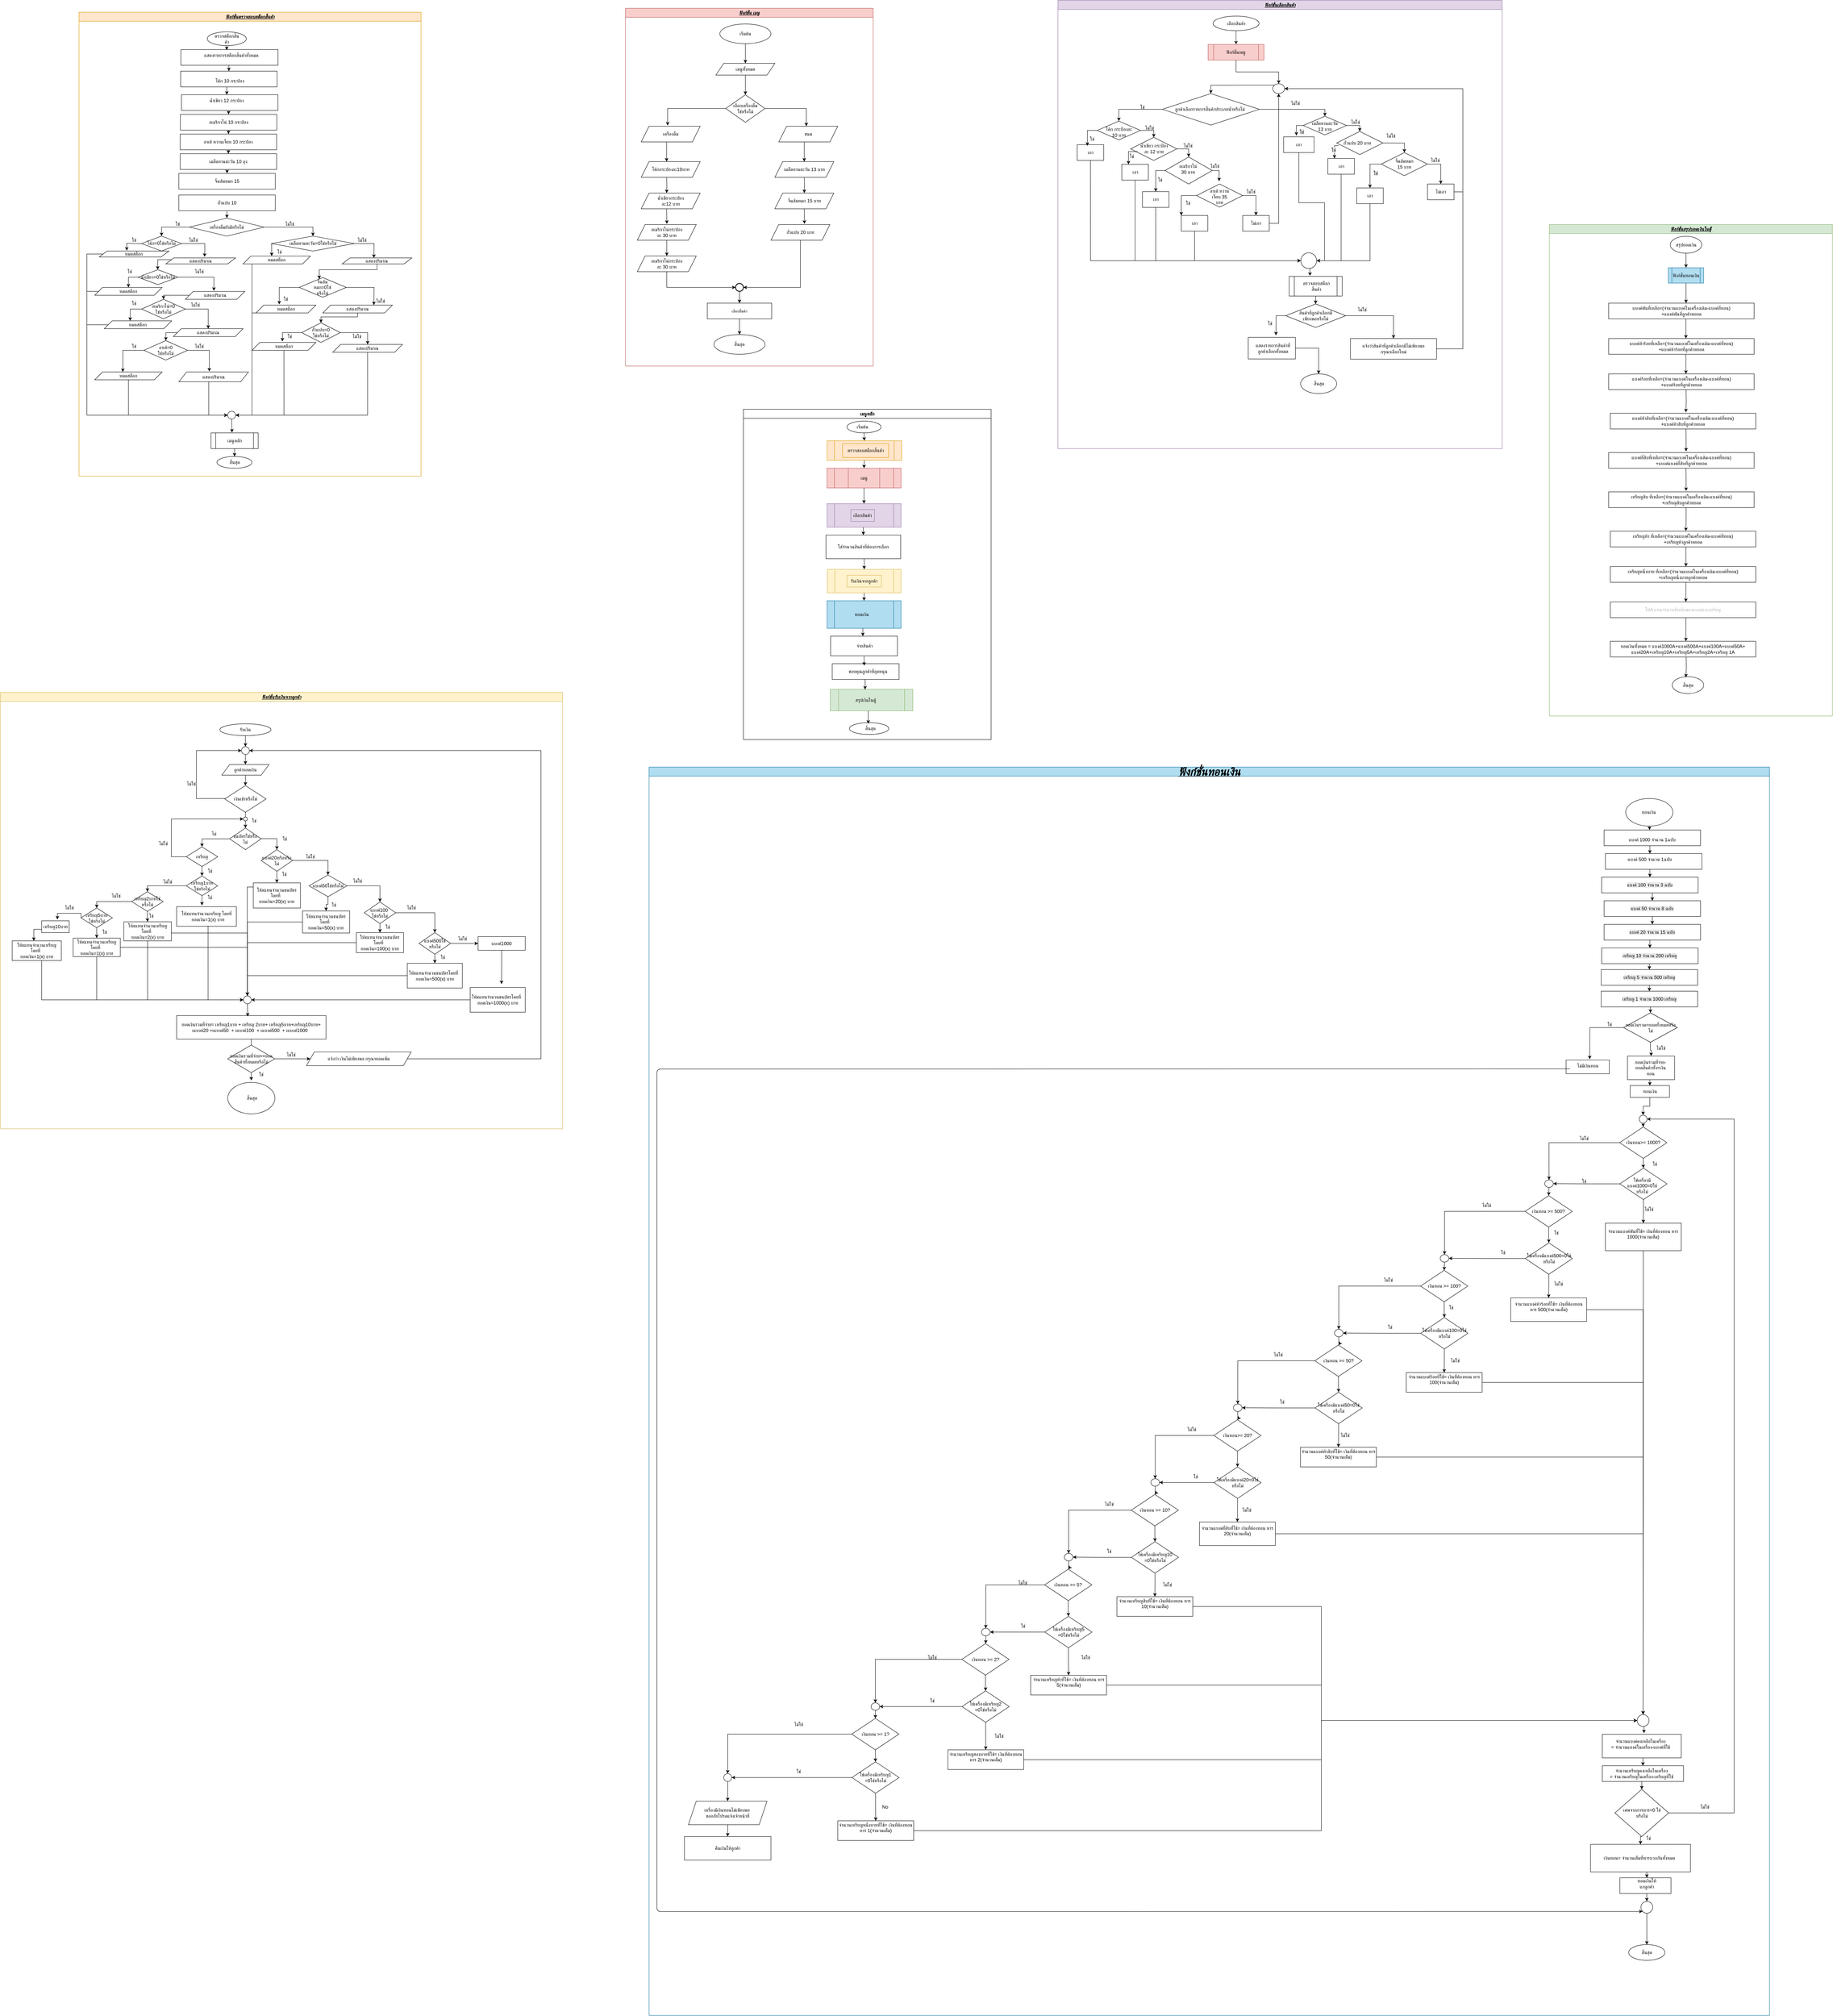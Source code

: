<mxfile version="28.0.7">
  <diagram id="C5RBs43oDa-KdzZeNtuy" name="Page-1">
    <mxGraphModel grid="1" page="1" gridSize="10" guides="1" tooltips="1" connect="1" arrows="1" fold="1" pageScale="1" pageWidth="827" pageHeight="1169" math="0" shadow="0">
      <root>
        <mxCell id="WIyWlLk6GJQsqaUBKTNV-0" />
        <mxCell id="WIyWlLk6GJQsqaUBKTNV-1" parent="WIyWlLk6GJQsqaUBKTNV-0" />
        <mxCell id="jf4m06gn2RRlzMnnzSck-130" style="edgeStyle=orthogonalEdgeStyle;rounded=0;orthogonalLoop=1;jettySize=auto;html=1;entryX=1;entryY=0.5;entryDx=0;entryDy=0;" edge="1" parent="WIyWlLk6GJQsqaUBKTNV-1">
          <mxGeometry relative="1" as="geometry">
            <Array as="points">
              <mxPoint x="4430" y="-1418" />
              <mxPoint x="4430" y="-1905" />
            </Array>
            <mxPoint x="3212.74" y="-1905" as="targetPoint" />
          </mxGeometry>
        </mxCell>
        <mxCell id="jf4m06gn2RRlzMnnzSck-142" style="edgeStyle=orthogonalEdgeStyle;rounded=0;orthogonalLoop=1;jettySize=auto;html=1;entryX=1;entryY=0.5;entryDx=0;entryDy=0;" edge="1" parent="WIyWlLk6GJQsqaUBKTNV-1">
          <mxGeometry relative="1" as="geometry">
            <mxPoint x="3212.74" y="-1905" as="targetPoint" />
            <Array as="points">
              <mxPoint x="4490" y="-780" />
              <mxPoint x="4490" y="-1905" />
            </Array>
          </mxGeometry>
        </mxCell>
        <mxCell id="4NpC0J9FBa38tfO_ZTat-9" value="เมนูหลัก" style="swimlane;whiteSpace=wrap;html=1;" vertex="1" parent="WIyWlLk6GJQsqaUBKTNV-1">
          <mxGeometry x="-2920" y="-2370" width="630" height="840" as="geometry" />
        </mxCell>
        <mxCell id="faegTT3y_sEgnTBunYEo-5" style="edgeStyle=orthogonalEdgeStyle;rounded=0;orthogonalLoop=1;jettySize=auto;html=1;exitX=0.5;exitY=1;exitDx=0;exitDy=0;entryX=0.5;entryY=0;entryDx=0;entryDy=0;" edge="1" parent="4NpC0J9FBa38tfO_ZTat-9" source="4NpC0J9FBa38tfO_ZTat-10" target="4NpC0J9FBa38tfO_ZTat-30">
          <mxGeometry relative="1" as="geometry" />
        </mxCell>
        <mxCell id="4NpC0J9FBa38tfO_ZTat-10" value="" style="ellipse;whiteSpace=wrap;html=1;" vertex="1" parent="4NpC0J9FBa38tfO_ZTat-9">
          <mxGeometry x="263.44" y="30" width="86.56" height="30" as="geometry" />
        </mxCell>
        <mxCell id="4NpC0J9FBa38tfO_ZTat-11" value="เริ่มต้น" style="text;html=1;align=center;verticalAlign=middle;whiteSpace=wrap;rounded=0;" vertex="1" parent="4NpC0J9FBa38tfO_ZTat-9">
          <mxGeometry x="283.44" y="38.75" width="40" height="12.5" as="geometry" />
        </mxCell>
        <mxCell id="4NpC0J9FBa38tfO_ZTat-0" style="edgeStyle=orthogonalEdgeStyle;rounded=0;orthogonalLoop=1;jettySize=auto;html=1;exitX=0.5;exitY=1;exitDx=0;exitDy=0;entryX=0.5;entryY=0;entryDx=0;entryDy=0;" edge="1" parent="4NpC0J9FBa38tfO_ZTat-9">
          <mxGeometry relative="1" as="geometry">
            <mxPoint x="330.94" y="687" as="sourcePoint" />
            <mxPoint x="330.94" y="687" as="targetPoint" />
          </mxGeometry>
        </mxCell>
        <mxCell id="4NpC0J9FBa38tfO_ZTat-1" value="" style="rounded=0;whiteSpace=wrap;html=1;" vertex="1" parent="4NpC0J9FBa38tfO_ZTat-9">
          <mxGeometry x="221.72" y="577" width="170" height="50" as="geometry" />
        </mxCell>
        <mxCell id="4NpC0J9FBa38tfO_ZTat-2" value="จ่ายสินค้า" style="text;html=1;align=center;verticalAlign=middle;whiteSpace=wrap;rounded=0;" vertex="1" parent="4NpC0J9FBa38tfO_ZTat-9">
          <mxGeometry x="262.5" y="587" width="90" height="30" as="geometry" />
        </mxCell>
        <mxCell id="4NpC0J9FBa38tfO_ZTat-3" value="" style="rounded=0;whiteSpace=wrap;html=1;" vertex="1" parent="4NpC0J9FBa38tfO_ZTat-9">
          <mxGeometry x="225.88" y="647" width="170" height="40" as="geometry" />
        </mxCell>
        <mxCell id="4NpC0J9FBa38tfO_ZTat-4" value="ขอบคุณลูกค้าที่อุดหนุน" style="text;html=1;align=center;verticalAlign=middle;whiteSpace=wrap;rounded=0;" vertex="1" parent="4NpC0J9FBa38tfO_ZTat-9">
          <mxGeometry x="252.13" y="652" width="130" height="30" as="geometry" />
        </mxCell>
        <mxCell id="4NpC0J9FBa38tfO_ZTat-5" value="" style="shape=process;whiteSpace=wrap;html=1;backgroundOutline=1;fillColor=#d5e8d4;strokeColor=#82b366;" vertex="1" parent="4NpC0J9FBa38tfO_ZTat-9">
          <mxGeometry x="220.94" y="712" width="210" height="55" as="geometry" />
        </mxCell>
        <mxCell id="4NpC0J9FBa38tfO_ZTat-6" value="สรุปเงินในตู้" style="text;html=1;align=center;verticalAlign=middle;whiteSpace=wrap;rounded=0;" vertex="1" parent="4NpC0J9FBa38tfO_ZTat-9">
          <mxGeometry x="280.94" y="724.5" width="60" height="30" as="geometry" />
        </mxCell>
        <mxCell id="4NpC0J9FBa38tfO_ZTat-7" style="edgeStyle=orthogonalEdgeStyle;rounded=0;orthogonalLoop=1;jettySize=auto;html=1;exitX=0.5;exitY=1;exitDx=0;exitDy=0;entryX=0.424;entryY=0;entryDx=0;entryDy=0;entryPerimeter=0;" edge="1" parent="4NpC0J9FBa38tfO_ZTat-9" source="4NpC0J9FBa38tfO_ZTat-1" target="4NpC0J9FBa38tfO_ZTat-4">
          <mxGeometry relative="1" as="geometry" />
        </mxCell>
        <mxCell id="4NpC0J9FBa38tfO_ZTat-29" style="edgeStyle=orthogonalEdgeStyle;rounded=0;orthogonalLoop=1;jettySize=auto;html=1;exitX=0.5;exitY=1;exitDx=0;exitDy=0;entryX=0.5;entryY=0;entryDx=0;entryDy=0;" edge="1" parent="4NpC0J9FBa38tfO_ZTat-9" source="4NpC0J9FBa38tfO_ZTat-30" target="4NpC0J9FBa38tfO_ZTat-33">
          <mxGeometry relative="1" as="geometry" />
        </mxCell>
        <mxCell id="4NpC0J9FBa38tfO_ZTat-30" value="" style="shape=process;whiteSpace=wrap;html=1;backgroundOutline=1;fillColor=#ffe6cc;strokeColor=#d79b00;" vertex="1" parent="4NpC0J9FBa38tfO_ZTat-9">
          <mxGeometry x="212.5" y="80" width="190" height="50" as="geometry" />
        </mxCell>
        <mxCell id="4NpC0J9FBa38tfO_ZTat-32" value="ตรวจสอบสต็อกสิ้นค้า" style="text;html=1;align=center;verticalAlign=middle;whiteSpace=wrap;rounded=0;fillColor=#ffe6cc;strokeColor=#d79b00;" vertex="1" parent="4NpC0J9FBa38tfO_ZTat-9">
          <mxGeometry x="252.13" y="87.5" width="117.5" height="35" as="geometry" />
        </mxCell>
        <mxCell id="4NpC0J9FBa38tfO_ZTat-33" value="" style="shape=process;whiteSpace=wrap;html=1;backgroundOutline=1;fillColor=#f8cecc;strokeColor=#b85450;" vertex="1" parent="4NpC0J9FBa38tfO_ZTat-9">
          <mxGeometry x="212.5" y="150" width="188.44" height="50" as="geometry" />
        </mxCell>
        <mxCell id="4NpC0J9FBa38tfO_ZTat-34" style="edgeStyle=orthogonalEdgeStyle;rounded=0;orthogonalLoop=1;jettySize=auto;html=1;exitX=0.5;exitY=1;exitDx=0;exitDy=0;entryX=0.5;entryY=0;entryDx=0;entryDy=0;" edge="1" parent="4NpC0J9FBa38tfO_ZTat-9" source="4NpC0J9FBa38tfO_ZTat-35" target="4NpC0J9FBa38tfO_ZTat-38">
          <mxGeometry relative="1" as="geometry" />
        </mxCell>
        <mxCell id="4NpC0J9FBa38tfO_ZTat-35" value="เมนู" style="text;html=1;align=center;verticalAlign=middle;whiteSpace=wrap;rounded=0;fillColor=#f8cecc;strokeColor=#b85450;" vertex="1" parent="4NpC0J9FBa38tfO_ZTat-9">
          <mxGeometry x="266.72" y="150" width="80" height="50" as="geometry" />
        </mxCell>
        <mxCell id="gxU5kG_xR05AjOVspEid-3" style="edgeStyle=orthogonalEdgeStyle;rounded=0;orthogonalLoop=1;jettySize=auto;html=1;exitX=0.5;exitY=1;exitDx=0;exitDy=0;entryX=0.5;entryY=0;entryDx=0;entryDy=0;" edge="1" parent="4NpC0J9FBa38tfO_ZTat-9" source="4NpC0J9FBa38tfO_ZTat-38" target="gxU5kG_xR05AjOVspEid-2">
          <mxGeometry relative="1" as="geometry" />
        </mxCell>
        <mxCell id="4NpC0J9FBa38tfO_ZTat-38" value="" style="shape=process;whiteSpace=wrap;html=1;backgroundOutline=1;fillColor=#e1d5e7;strokeColor=#9673a6;" vertex="1" parent="4NpC0J9FBa38tfO_ZTat-9">
          <mxGeometry x="212.5" y="240" width="188.44" height="60" as="geometry" />
        </mxCell>
        <mxCell id="4NpC0J9FBa38tfO_ZTat-39" value="เลือกสินค้า" style="text;html=1;align=center;verticalAlign=middle;whiteSpace=wrap;rounded=0;fillColor=#e1d5e7;strokeColor=#9673a6;" vertex="1" parent="4NpC0J9FBa38tfO_ZTat-9">
          <mxGeometry x="273.44" y="255" width="60" height="30" as="geometry" />
        </mxCell>
        <mxCell id="4NpC0J9FBa38tfO_ZTat-40" style="edgeStyle=orthogonalEdgeStyle;rounded=0;orthogonalLoop=1;jettySize=auto;html=1;exitX=0.5;exitY=1;exitDx=0;exitDy=0;entryX=0.5;entryY=0;entryDx=0;entryDy=0;" edge="1" parent="4NpC0J9FBa38tfO_ZTat-9" source="4NpC0J9FBa38tfO_ZTat-41" target="4NpC0J9FBa38tfO_ZTat-43">
          <mxGeometry relative="1" as="geometry" />
        </mxCell>
        <mxCell id="4NpC0J9FBa38tfO_ZTat-41" value="" style="shape=process;whiteSpace=wrap;html=1;backgroundOutline=1;fillColor=#fff2cc;strokeColor=#d6b656;" vertex="1" parent="4NpC0J9FBa38tfO_ZTat-9">
          <mxGeometry x="213.44" y="407" width="187.5" height="60" as="geometry" />
        </mxCell>
        <mxCell id="4NpC0J9FBa38tfO_ZTat-42" style="edgeStyle=orthogonalEdgeStyle;rounded=0;orthogonalLoop=1;jettySize=auto;html=1;exitX=0.5;exitY=1;exitDx=0;exitDy=0;entryX=0.5;entryY=0;entryDx=0;entryDy=0;" edge="1" parent="4NpC0J9FBa38tfO_ZTat-9" source="4NpC0J9FBa38tfO_ZTat-43">
          <mxGeometry relative="1" as="geometry">
            <mxPoint x="303.815" y="577" as="targetPoint" />
          </mxGeometry>
        </mxCell>
        <mxCell id="4NpC0J9FBa38tfO_ZTat-43" value="" style="shape=process;whiteSpace=wrap;html=1;backgroundOutline=1;fillColor=#b1ddf0;strokeColor=#10739e;" vertex="1" parent="4NpC0J9FBa38tfO_ZTat-9">
          <mxGeometry x="212.5" y="487" width="188.44" height="70" as="geometry" />
        </mxCell>
        <mxCell id="4NpC0J9FBa38tfO_ZTat-44" value="รับเงินจากลูกค้า" style="text;html=1;align=center;verticalAlign=middle;whiteSpace=wrap;rounded=0;fillColor=#fff2cc;strokeColor=#d6b656;" vertex="1" parent="4NpC0J9FBa38tfO_ZTat-9">
          <mxGeometry x="263.44" y="422" width="87.5" height="30" as="geometry" />
        </mxCell>
        <mxCell id="4NpC0J9FBa38tfO_ZTat-45" value="ทอนเงิน" style="text;html=1;align=center;verticalAlign=middle;whiteSpace=wrap;rounded=0;" vertex="1" parent="4NpC0J9FBa38tfO_ZTat-9">
          <mxGeometry x="270.94" y="507" width="60" height="30" as="geometry" />
        </mxCell>
        <mxCell id="4NpC0J9FBa38tfO_ZTat-46" value="" style="ellipse;whiteSpace=wrap;html=1;" vertex="1" parent="4NpC0J9FBa38tfO_ZTat-9">
          <mxGeometry x="269.63" y="797" width="100" height="30" as="geometry" />
        </mxCell>
        <mxCell id="4NpC0J9FBa38tfO_ZTat-47" value="สิ้นสุด" style="text;html=1;align=center;verticalAlign=middle;whiteSpace=wrap;rounded=0;" vertex="1" parent="4NpC0J9FBa38tfO_ZTat-9">
          <mxGeometry x="292.501" y="797" width="60" height="30" as="geometry" />
        </mxCell>
        <mxCell id="faegTT3y_sEgnTBunYEo-2" style="edgeStyle=orthogonalEdgeStyle;rounded=0;orthogonalLoop=1;jettySize=auto;html=1;exitX=0.5;exitY=1;exitDx=0;exitDy=0;entryX=0.422;entryY=0.016;entryDx=0;entryDy=0;entryPerimeter=0;" edge="1" parent="4NpC0J9FBa38tfO_ZTat-9" source="4NpC0J9FBa38tfO_ZTat-3" target="4NpC0J9FBa38tfO_ZTat-5">
          <mxGeometry relative="1" as="geometry" />
        </mxCell>
        <mxCell id="faegTT3y_sEgnTBunYEo-6" style="edgeStyle=orthogonalEdgeStyle;rounded=0;orthogonalLoop=1;jettySize=auto;html=1;exitX=0.5;exitY=1;exitDx=0;exitDy=0;" edge="1" parent="4NpC0J9FBa38tfO_ZTat-9" source="4NpC0J9FBa38tfO_ZTat-11" target="4NpC0J9FBa38tfO_ZTat-11">
          <mxGeometry relative="1" as="geometry" />
        </mxCell>
        <mxCell id="hki9w-1QT8FFduoR1igP-344" style="edgeStyle=orthogonalEdgeStyle;rounded=0;orthogonalLoop=1;jettySize=auto;html=1;exitX=0.5;exitY=1;exitDx=0;exitDy=0;entryX=0.418;entryY=0.092;entryDx=0;entryDy=0;entryPerimeter=0;" edge="1" parent="4NpC0J9FBa38tfO_ZTat-9" target="4NpC0J9FBa38tfO_ZTat-47">
          <mxGeometry relative="1" as="geometry">
            <mxPoint x="317.63" y="767" as="sourcePoint" />
            <mxPoint x="316.63" y="793" as="targetPoint" />
          </mxGeometry>
        </mxCell>
        <mxCell id="gxU5kG_xR05AjOVspEid-4" style="edgeStyle=orthogonalEdgeStyle;rounded=0;orthogonalLoop=1;jettySize=auto;html=1;exitX=0.5;exitY=1;exitDx=0;exitDy=0;entryX=0.5;entryY=0;entryDx=0;entryDy=0;" edge="1" parent="4NpC0J9FBa38tfO_ZTat-9" source="gxU5kG_xR05AjOVspEid-2" target="4NpC0J9FBa38tfO_ZTat-41">
          <mxGeometry relative="1" as="geometry" />
        </mxCell>
        <mxCell id="gxU5kG_xR05AjOVspEid-2" value="ใส่จำนวนสินค้าที่ต้องการเลือก" style="rounded=0;whiteSpace=wrap;html=1;" vertex="1" parent="4NpC0J9FBa38tfO_ZTat-9">
          <mxGeometry x="210" y="320" width="190" height="60" as="geometry" />
        </mxCell>
        <mxCell id="faegTT3y_sEgnTBunYEo-228" value="&lt;u&gt;&lt;i&gt;ฟังก์ชั่นตรวจสอบสต็อกสิ้นค้า&lt;/i&gt;&lt;/u&gt;" style="swimlane;whiteSpace=wrap;html=1;fillColor=#ffe6cc;strokeColor=#d79b00;" vertex="1" parent="WIyWlLk6GJQsqaUBKTNV-1">
          <mxGeometry x="-4610" y="-3380" width="870" height="1180" as="geometry" />
        </mxCell>
        <mxCell id="faegTT3y_sEgnTBunYEo-277" value="" style="ellipse;whiteSpace=wrap;html=1;" vertex="1" parent="faegTT3y_sEgnTBunYEo-228">
          <mxGeometry x="350.87" y="1130" width="89.13" height="30" as="geometry" />
        </mxCell>
        <mxCell id="faegTT3y_sEgnTBunYEo-279" value="สิ้นสุด" style="text;html=1;align=center;verticalAlign=middle;whiteSpace=wrap;rounded=0;" vertex="1" parent="faegTT3y_sEgnTBunYEo-228">
          <mxGeometry x="365.52" y="1130" width="60" height="30" as="geometry" />
        </mxCell>
        <mxCell id="faegTT3y_sEgnTBunYEo-217" style="edgeStyle=orthogonalEdgeStyle;rounded=0;orthogonalLoop=1;jettySize=auto;html=1;exitX=0;exitY=0.5;exitDx=0;exitDy=0;entryX=0.5;entryY=0;entryDx=0;entryDy=0;" edge="1" parent="faegTT3y_sEgnTBunYEo-228" source="faegTT3y_sEgnTBunYEo-218" target="faegTT3y_sEgnTBunYEo-219">
          <mxGeometry relative="1" as="geometry" />
        </mxCell>
        <mxCell id="faegTT3y_sEgnTBunYEo-218" value="น้ำเขียว=0ใช่หรือไม่" style="rhombus;whiteSpace=wrap;html=1;" vertex="1" parent="faegTT3y_sEgnTBunYEo-228">
          <mxGeometry x="150" y="655.0" width="101.28" height="37.93" as="geometry" />
        </mxCell>
        <mxCell id="faegTT3y_sEgnTBunYEo-324" style="edgeStyle=orthogonalEdgeStyle;rounded=0;orthogonalLoop=1;jettySize=auto;html=1;exitX=0;exitY=0.5;exitDx=0;exitDy=0;entryX=0;entryY=0.5;entryDx=0;entryDy=0;" edge="1" parent="faegTT3y_sEgnTBunYEo-228" source="faegTT3y_sEgnTBunYEo-219" target="faegTT3y_sEgnTBunYEo-274">
          <mxGeometry relative="1" as="geometry">
            <Array as="points">
              <mxPoint x="20" y="710" />
              <mxPoint x="20" y="1025" />
            </Array>
          </mxGeometry>
        </mxCell>
        <mxCell id="faegTT3y_sEgnTBunYEo-219" value="&lt;span style=&quot;font-family: Sarabun;&quot;&gt;หมดสต็อก&lt;/span&gt;" style="shape=parallelogram;perimeter=parallelogramPerimeter;whiteSpace=wrap;html=1;fixedSize=1;" vertex="1" parent="faegTT3y_sEgnTBunYEo-228">
          <mxGeometry x="40" y="700" width="171.38" height="20" as="geometry" />
        </mxCell>
        <mxCell id="faegTT3y_sEgnTBunYEo-220" style="edgeStyle=orthogonalEdgeStyle;rounded=0;orthogonalLoop=1;jettySize=auto;html=1;exitX=0.5;exitY=1;exitDx=0;exitDy=0;" edge="1" parent="faegTT3y_sEgnTBunYEo-228" source="faegTT3y_sEgnTBunYEo-219" target="faegTT3y_sEgnTBunYEo-219">
          <mxGeometry relative="1" as="geometry" />
        </mxCell>
        <mxCell id="faegTT3y_sEgnTBunYEo-221" value="ใช่" style="text;html=1;align=center;verticalAlign=middle;whiteSpace=wrap;rounded=0;" vertex="1" parent="faegTT3y_sEgnTBunYEo-228">
          <mxGeometry x="99.28" y="645" width="60" height="30" as="geometry" />
        </mxCell>
        <mxCell id="faegTT3y_sEgnTBunYEo-222" style="edgeStyle=orthogonalEdgeStyle;rounded=0;orthogonalLoop=1;jettySize=auto;html=1;exitX=0;exitY=0.5;exitDx=0;exitDy=0;" edge="1" parent="faegTT3y_sEgnTBunYEo-228" source="faegTT3y_sEgnTBunYEo-223">
          <mxGeometry relative="1" as="geometry">
            <mxPoint x="130" y="785" as="targetPoint" />
          </mxGeometry>
        </mxCell>
        <mxCell id="faegTT3y_sEgnTBunYEo-223" value="อเมริกาโน่=0&lt;div&gt;ใช่หรือไม่&lt;/div&gt;" style="rhombus;whiteSpace=wrap;html=1;" vertex="1" parent="faegTT3y_sEgnTBunYEo-228">
          <mxGeometry x="159.28" y="730.25" width="111.28" height="49.5" as="geometry" />
        </mxCell>
        <mxCell id="faegTT3y_sEgnTBunYEo-224" value="&lt;span style=&quot;font-family: Sarabun;&quot;&gt;หมดสต็อก&lt;/span&gt;" style="shape=parallelogram;perimeter=parallelogramPerimeter;whiteSpace=wrap;html=1;fixedSize=1;" vertex="1" parent="faegTT3y_sEgnTBunYEo-228">
          <mxGeometry x="64.31" y="785" width="171.38" height="20" as="geometry" />
        </mxCell>
        <mxCell id="faegTT3y_sEgnTBunYEo-225" value="ลาเต้=0&lt;div&gt;ใช่หรือไม่&lt;/div&gt;" style="rhombus;whiteSpace=wrap;html=1;" vertex="1" parent="faegTT3y_sEgnTBunYEo-228">
          <mxGeometry x="165" y="835.25" width="111.28" height="49.5" as="geometry" />
        </mxCell>
        <mxCell id="faegTT3y_sEgnTBunYEo-226" value="ใช่" style="text;html=1;align=center;verticalAlign=middle;whiteSpace=wrap;rounded=0;" vertex="1" parent="faegTT3y_sEgnTBunYEo-228">
          <mxGeometry x="110" y="725.5" width="60" height="30" as="geometry" />
        </mxCell>
        <mxCell id="faegTT3y_sEgnTBunYEo-227" value="ใช่" style="text;html=1;align=center;verticalAlign=middle;whiteSpace=wrap;rounded=0;" vertex="1" parent="faegTT3y_sEgnTBunYEo-228">
          <mxGeometry x="110" y="835.25" width="60" height="30" as="geometry" />
        </mxCell>
        <mxCell id="faegTT3y_sEgnTBunYEo-229" value="" style="ellipse;whiteSpace=wrap;html=1;" vertex="1" parent="faegTT3y_sEgnTBunYEo-228">
          <mxGeometry x="326.26" y="50" width="99.26" height="35" as="geometry" />
        </mxCell>
        <mxCell id="faegTT3y_sEgnTBunYEo-230" value="ตรวจสต็อกสิ้นค้า" style="text;html=1;align=center;verticalAlign=middle;whiteSpace=wrap;rounded=0;" vertex="1" parent="faegTT3y_sEgnTBunYEo-228">
          <mxGeometry x="340.89" y="52.5" width="70" height="30" as="geometry" />
        </mxCell>
        <mxCell id="faegTT3y_sEgnTBunYEo-231" style="edgeStyle=orthogonalEdgeStyle;rounded=0;orthogonalLoop=1;jettySize=auto;html=1;exitX=0.5;exitY=1;exitDx=0;exitDy=0;entryX=0.5;entryY=0;entryDx=0;entryDy=0;" edge="1" parent="faegTT3y_sEgnTBunYEo-228" source="faegTT3y_sEgnTBunYEo-232" target="faegTT3y_sEgnTBunYEo-234">
          <mxGeometry relative="1" as="geometry" />
        </mxCell>
        <mxCell id="faegTT3y_sEgnTBunYEo-232" value="" style="rounded=0;whiteSpace=wrap;html=1;" vertex="1" parent="faegTT3y_sEgnTBunYEo-228">
          <mxGeometry x="259.13" y="95" width="247" height="40" as="geometry" />
        </mxCell>
        <mxCell id="faegTT3y_sEgnTBunYEo-233" style="edgeStyle=orthogonalEdgeStyle;rounded=0;orthogonalLoop=1;jettySize=auto;html=1;exitX=0.5;exitY=1;exitDx=0;exitDy=0;entryX=0.5;entryY=0;entryDx=0;entryDy=0;" edge="1" parent="faegTT3y_sEgnTBunYEo-228" source="faegTT3y_sEgnTBunYEo-234" target="faegTT3y_sEgnTBunYEo-237">
          <mxGeometry relative="1" as="geometry" />
        </mxCell>
        <mxCell id="faegTT3y_sEgnTBunYEo-234" value="" style="rounded=0;whiteSpace=wrap;html=1;" vertex="1" parent="faegTT3y_sEgnTBunYEo-228">
          <mxGeometry x="258.51" y="150" width="245.37" height="40" as="geometry" />
        </mxCell>
        <mxCell id="faegTT3y_sEgnTBunYEo-235" style="edgeStyle=orthogonalEdgeStyle;rounded=0;orthogonalLoop=1;jettySize=auto;html=1;exitX=0.5;exitY=1;exitDx=0;exitDy=0;entryX=0.5;entryY=0;entryDx=0;entryDy=0;" edge="1" parent="faegTT3y_sEgnTBunYEo-228" source="faegTT3y_sEgnTBunYEo-236" target="faegTT3y_sEgnTBunYEo-240">
          <mxGeometry relative="1" as="geometry" />
        </mxCell>
        <mxCell id="faegTT3y_sEgnTBunYEo-236" value="" style="rounded=0;whiteSpace=wrap;html=1;" vertex="1" parent="faegTT3y_sEgnTBunYEo-228">
          <mxGeometry x="260.56" y="210" width="245.37" height="40" as="geometry" />
        </mxCell>
        <mxCell id="faegTT3y_sEgnTBunYEo-237" value="น้ำเขียว 12 กระป๋อง" style="text;html=1;align=center;verticalAlign=middle;whiteSpace=wrap;rounded=0;" vertex="1" parent="faegTT3y_sEgnTBunYEo-228">
          <mxGeometry x="302.39" y="210" width="147" height="30" as="geometry" />
        </mxCell>
        <mxCell id="faegTT3y_sEgnTBunYEo-238" value="โค้ก 10 กระป๋อง" style="text;html=1;align=center;verticalAlign=middle;whiteSpace=wrap;rounded=0;" vertex="1" parent="faegTT3y_sEgnTBunYEo-228">
          <mxGeometry x="310.75" y="160" width="144.99" height="30" as="geometry" />
        </mxCell>
        <mxCell id="faegTT3y_sEgnTBunYEo-239" style="edgeStyle=orthogonalEdgeStyle;rounded=0;orthogonalLoop=1;jettySize=auto;html=1;exitX=0.5;exitY=1;exitDx=0;exitDy=0;entryX=0.5;entryY=0;entryDx=0;entryDy=0;" edge="1" parent="faegTT3y_sEgnTBunYEo-228" source="faegTT3y_sEgnTBunYEo-240" target="faegTT3y_sEgnTBunYEo-242">
          <mxGeometry relative="1" as="geometry" />
        </mxCell>
        <mxCell id="faegTT3y_sEgnTBunYEo-240" value="&lt;div&gt;อเมริกาโน่ 10 กระป๋อง&lt;/div&gt;" style="rounded=0;whiteSpace=wrap;html=1;" vertex="1" parent="faegTT3y_sEgnTBunYEo-228">
          <mxGeometry x="257.76" y="260" width="245.37" height="40" as="geometry" />
        </mxCell>
        <mxCell id="faegTT3y_sEgnTBunYEo-241" style="edgeStyle=orthogonalEdgeStyle;rounded=0;orthogonalLoop=1;jettySize=auto;html=1;exitX=0.5;exitY=1;exitDx=0;exitDy=0;entryX=0.5;entryY=0;entryDx=0;entryDy=0;" edge="1" parent="faegTT3y_sEgnTBunYEo-228" source="faegTT3y_sEgnTBunYEo-242" target="faegTT3y_sEgnTBunYEo-244">
          <mxGeometry relative="1" as="geometry" />
        </mxCell>
        <mxCell id="faegTT3y_sEgnTBunYEo-242" value="&lt;div&gt;ลาเต้ หวานเจี๊ยบ 10 กระป๋อง&lt;/div&gt;" style="rounded=0;whiteSpace=wrap;html=1;" vertex="1" parent="faegTT3y_sEgnTBunYEo-228">
          <mxGeometry x="257.26" y="310" width="245.37" height="40" as="geometry" />
        </mxCell>
        <mxCell id="faegTT3y_sEgnTBunYEo-243" style="edgeStyle=orthogonalEdgeStyle;rounded=0;orthogonalLoop=1;jettySize=auto;html=1;exitX=0.5;exitY=1;exitDx=0;exitDy=0;entryX=0.5;entryY=0;entryDx=0;entryDy=0;" edge="1" parent="faegTT3y_sEgnTBunYEo-228" source="faegTT3y_sEgnTBunYEo-244" target="faegTT3y_sEgnTBunYEo-245">
          <mxGeometry relative="1" as="geometry" />
        </mxCell>
        <mxCell id="faegTT3y_sEgnTBunYEo-244" value="&lt;div&gt;เมล็ดทานตะวัน 10 ถุง&lt;/div&gt;" style="rounded=0;whiteSpace=wrap;html=1;" vertex="1" parent="faegTT3y_sEgnTBunYEo-228">
          <mxGeometry x="257.26" y="360" width="245.37" height="40" as="geometry" />
        </mxCell>
        <mxCell id="faegTT3y_sEgnTBunYEo-245" value="&lt;div&gt;จิ้นส้มหมก 15&lt;/div&gt;" style="rounded=0;whiteSpace=wrap;html=1;" vertex="1" parent="faegTT3y_sEgnTBunYEo-228">
          <mxGeometry x="253.88" y="410" width="245.37" height="40" as="geometry" />
        </mxCell>
        <mxCell id="faegTT3y_sEgnTBunYEo-246" value="แสดงรายการสต็อกสิ้นค้าทั้งหมด" style="text;html=1;align=center;verticalAlign=middle;whiteSpace=wrap;rounded=0;" vertex="1" parent="faegTT3y_sEgnTBunYEo-228">
          <mxGeometry x="269.13" y="95" width="237" height="30" as="geometry" />
        </mxCell>
        <mxCell id="faegTT3y_sEgnTBunYEo-247" style="edgeStyle=orthogonalEdgeStyle;rounded=0;orthogonalLoop=1;jettySize=auto;html=1;exitX=0;exitY=0.5;exitDx=0;exitDy=0;entryX=0.5;entryY=0;entryDx=0;entryDy=0;" edge="1" parent="faegTT3y_sEgnTBunYEo-228" source="faegTT3y_sEgnTBunYEo-249" target="faegTT3y_sEgnTBunYEo-250">
          <mxGeometry relative="1" as="geometry" />
        </mxCell>
        <mxCell id="faegTT3y_sEgnTBunYEo-248" style="edgeStyle=orthogonalEdgeStyle;rounded=0;orthogonalLoop=1;jettySize=auto;html=1;entryX=0.5;entryY=0;entryDx=0;entryDy=0;" edge="1" parent="faegTT3y_sEgnTBunYEo-228" source="faegTT3y_sEgnTBunYEo-249" target="faegTT3y_sEgnTBunYEo-252">
          <mxGeometry relative="1" as="geometry" />
        </mxCell>
        <mxCell id="faegTT3y_sEgnTBunYEo-249" value="เครื่องดื่มยังมีหรือไม่" style="rhombus;whiteSpace=wrap;html=1;" vertex="1" parent="faegTT3y_sEgnTBunYEo-228">
          <mxGeometry x="280.94" y="523.82" width="189.908" height="45.62" as="geometry" />
        </mxCell>
        <mxCell id="faegTT3y_sEgnTBunYEo-250" value="โค้ก=0ใช่หรือไม่" style="rhombus;whiteSpace=wrap;html=1;" vertex="1" parent="faegTT3y_sEgnTBunYEo-228">
          <mxGeometry x="159.28" y="569.44" width="101.284" height="38.017" as="geometry" />
        </mxCell>
        <mxCell id="faegTT3y_sEgnTBunYEo-251" style="edgeStyle=orthogonalEdgeStyle;rounded=0;orthogonalLoop=1;jettySize=auto;html=1;" edge="1" parent="faegTT3y_sEgnTBunYEo-228" source="faegTT3y_sEgnTBunYEo-252">
          <mxGeometry relative="1" as="geometry">
            <mxPoint x="750" y="625" as="targetPoint" />
          </mxGeometry>
        </mxCell>
        <mxCell id="faegTT3y_sEgnTBunYEo-252" value="เมล็ดทานตะวัน=0ใช่หรือไม่" style="rhombus;whiteSpace=wrap;html=1;" vertex="1" parent="faegTT3y_sEgnTBunYEo-228">
          <mxGeometry x="490" y="569.44" width="210" height="38.02" as="geometry" />
        </mxCell>
        <mxCell id="faegTT3y_sEgnTBunYEo-253" style="edgeStyle=orthogonalEdgeStyle;rounded=0;orthogonalLoop=1;jettySize=auto;html=1;exitX=0.5;exitY=1;exitDx=0;exitDy=0;entryX=0.5;entryY=0;entryDx=0;entryDy=0;" edge="1" parent="faegTT3y_sEgnTBunYEo-228" source="faegTT3y_sEgnTBunYEo-254" target="faegTT3y_sEgnTBunYEo-249">
          <mxGeometry relative="1" as="geometry" />
        </mxCell>
        <mxCell id="faegTT3y_sEgnTBunYEo-254" value="ถั่วแปบ 10" style="rounded=0;whiteSpace=wrap;html=1;" vertex="1" parent="faegTT3y_sEgnTBunYEo-228">
          <mxGeometry x="253.88" y="465" width="245.37" height="40" as="geometry" />
        </mxCell>
        <mxCell id="faegTT3y_sEgnTBunYEo-255" value="ใช่" style="text;html=1;align=center;verticalAlign=middle;whiteSpace=wrap;rounded=0;" vertex="1" parent="faegTT3y_sEgnTBunYEo-228">
          <mxGeometry x="220.94" y="523.82" width="60" height="30" as="geometry" />
        </mxCell>
        <mxCell id="faegTT3y_sEgnTBunYEo-256" value="ไม่ใช่" style="text;html=1;align=center;verticalAlign=middle;whiteSpace=wrap;rounded=0;" vertex="1" parent="faegTT3y_sEgnTBunYEo-228">
          <mxGeometry x="506.13" y="523.82" width="60" height="30" as="geometry" />
        </mxCell>
        <mxCell id="faegTT3y_sEgnTBunYEo-258" style="edgeStyle=orthogonalEdgeStyle;rounded=0;orthogonalLoop=1;jettySize=auto;html=1;exitX=0;exitY=0.25;exitDx=0;exitDy=0;" edge="1" parent="faegTT3y_sEgnTBunYEo-228" source="faegTT3y_sEgnTBunYEo-259">
          <mxGeometry relative="1" as="geometry">
            <mxPoint x="200" y="655" as="targetPoint" />
          </mxGeometry>
        </mxCell>
        <mxCell id="faegTT3y_sEgnTBunYEo-259" value="แสดงปริมาณ" style="shape=parallelogram;perimeter=parallelogramPerimeter;whiteSpace=wrap;html=1;fixedSize=1;fontFamily=Sarabun;fontSource=https%3A%2F%2Ffonts.googleapis.com%2Fcss%3Ffamily%3DSarabun;" vertex="1" parent="faegTT3y_sEgnTBunYEo-228">
          <mxGeometry x="220.94" y="625" width="177.248" height="15.207" as="geometry" />
        </mxCell>
        <mxCell id="faegTT3y_sEgnTBunYEo-260" value="ไม่ใช่" style="text;html=1;align=center;verticalAlign=middle;whiteSpace=wrap;rounded=0;" vertex="1" parent="faegTT3y_sEgnTBunYEo-228">
          <mxGeometry x="260.56" y="565" width="60" height="30" as="geometry" />
        </mxCell>
        <mxCell id="faegTT3y_sEgnTBunYEo-261" style="edgeStyle=orthogonalEdgeStyle;rounded=0;orthogonalLoop=1;jettySize=auto;html=1;entryX=0.555;entryY=-0.181;entryDx=0;entryDy=0;entryPerimeter=0;" edge="1" parent="faegTT3y_sEgnTBunYEo-228" source="faegTT3y_sEgnTBunYEo-250" target="faegTT3y_sEgnTBunYEo-259">
          <mxGeometry relative="1" as="geometry">
            <Array as="points">
              <mxPoint x="320" y="588" />
              <mxPoint x="320" y="605" />
              <mxPoint x="319" y="605" />
            </Array>
          </mxGeometry>
        </mxCell>
        <mxCell id="faegTT3y_sEgnTBunYEo-263" value="แสดงปริมาณ" style="shape=parallelogram;perimeter=parallelogramPerimeter;whiteSpace=wrap;html=1;fixedSize=1;fontFamily=Sarabun;fontSource=https%3A%2F%2Ffonts.googleapis.com%2Fcss%3Ffamily%3DSarabun;" vertex="1" parent="faegTT3y_sEgnTBunYEo-228">
          <mxGeometry x="270.56" y="710.25" width="151.13" height="20" as="geometry" />
        </mxCell>
        <mxCell id="faegTT3y_sEgnTBunYEo-264" value="ไม่ใช่" style="text;html=1;align=center;verticalAlign=middle;whiteSpace=wrap;rounded=0;" vertex="1" parent="faegTT3y_sEgnTBunYEo-228">
          <mxGeometry x="276.28" y="645" width="60" height="30" as="geometry" />
        </mxCell>
        <mxCell id="faegTT3y_sEgnTBunYEo-265" style="edgeStyle=orthogonalEdgeStyle;rounded=0;orthogonalLoop=1;jettySize=auto;html=1;exitX=0;exitY=0.5;exitDx=0;exitDy=0;entryX=0.5;entryY=0;entryDx=0;entryDy=0;" edge="1" parent="faegTT3y_sEgnTBunYEo-228" source="faegTT3y_sEgnTBunYEo-266" target="faegTT3y_sEgnTBunYEo-225">
          <mxGeometry relative="1" as="geometry">
            <mxPoint x="230" y="825" as="targetPoint" />
            <Array as="points">
              <mxPoint x="221" y="815" />
              <mxPoint x="221" y="825" />
            </Array>
          </mxGeometry>
        </mxCell>
        <mxCell id="faegTT3y_sEgnTBunYEo-266" value="แสดงปริมาณ" style="shape=parallelogram;perimeter=parallelogramPerimeter;whiteSpace=wrap;html=1;fixedSize=1;fontFamily=Sarabun;fontSource=https%3A%2F%2Ffonts.googleapis.com%2Fcss%3Ffamily%3DSarabun;" vertex="1" parent="faegTT3y_sEgnTBunYEo-228">
          <mxGeometry x="240" y="805" width="177.25" height="20" as="geometry" />
        </mxCell>
        <mxCell id="faegTT3y_sEgnTBunYEo-267" style="edgeStyle=orthogonalEdgeStyle;rounded=0;orthogonalLoop=1;jettySize=auto;html=1;exitX=0.5;exitY=1;exitDx=0;exitDy=0;entryX=0;entryY=0.5;entryDx=0;entryDy=0;" edge="1" parent="faegTT3y_sEgnTBunYEo-228" source="faegTT3y_sEgnTBunYEo-268" target="faegTT3y_sEgnTBunYEo-274">
          <mxGeometry relative="1" as="geometry" />
        </mxCell>
        <mxCell id="faegTT3y_sEgnTBunYEo-268" value="&lt;span style=&quot;font-family: Sarabun;&quot;&gt;หมดสต็อก&lt;/span&gt;" style="shape=parallelogram;perimeter=parallelogramPerimeter;whiteSpace=wrap;html=1;fixedSize=1;" vertex="1" parent="faegTT3y_sEgnTBunYEo-228">
          <mxGeometry x="40" y="915" width="171.38" height="20" as="geometry" />
        </mxCell>
        <mxCell id="faegTT3y_sEgnTBunYEo-328" style="edgeStyle=orthogonalEdgeStyle;rounded=0;orthogonalLoop=1;jettySize=auto;html=1;exitX=0.5;exitY=1;exitDx=0;exitDy=0;entryX=0;entryY=0.5;entryDx=0;entryDy=0;" edge="1" parent="faegTT3y_sEgnTBunYEo-228" source="faegTT3y_sEgnTBunYEo-270" target="faegTT3y_sEgnTBunYEo-274">
          <mxGeometry relative="1" as="geometry">
            <Array as="points">
              <mxPoint x="330" y="940" />
              <mxPoint x="330" y="1025" />
            </Array>
          </mxGeometry>
        </mxCell>
        <mxCell id="faegTT3y_sEgnTBunYEo-270" value="แสดงปริมาณ" style="shape=parallelogram;perimeter=parallelogramPerimeter;whiteSpace=wrap;html=1;fixedSize=1;fontFamily=Sarabun;fontSource=https%3A%2F%2Ffonts.googleapis.com%2Fcss%3Ffamily%3DSarabun;" vertex="1" parent="faegTT3y_sEgnTBunYEo-228">
          <mxGeometry x="253.88" y="915" width="177.25" height="25" as="geometry" />
        </mxCell>
        <mxCell id="faegTT3y_sEgnTBunYEo-271" value="ไม่ใช่" style="text;html=1;align=center;verticalAlign=middle;whiteSpace=wrap;rounded=0;" vertex="1" parent="faegTT3y_sEgnTBunYEo-228">
          <mxGeometry x="275.74" y="835.25" width="60" height="30" as="geometry" />
        </mxCell>
        <mxCell id="faegTT3y_sEgnTBunYEo-272" value="ไม่ใช่" style="text;html=1;align=center;verticalAlign=middle;whiteSpace=wrap;rounded=0;" vertex="1" parent="faegTT3y_sEgnTBunYEo-228">
          <mxGeometry x="266.26" y="730.25" width="60" height="30" as="geometry" />
        </mxCell>
        <mxCell id="faegTT3y_sEgnTBunYEo-274" value="" style="ellipse;whiteSpace=wrap;html=1;aspect=fixed;" vertex="1" parent="faegTT3y_sEgnTBunYEo-228">
          <mxGeometry x="378.19" y="1015" width="20" height="20" as="geometry" />
        </mxCell>
        <mxCell id="faegTT3y_sEgnTBunYEo-275" value="ใช่" style="text;html=1;align=center;verticalAlign=middle;whiteSpace=wrap;rounded=0;" vertex="1" parent="faegTT3y_sEgnTBunYEo-228">
          <mxGeometry x="110" y="565" width="60" height="30" as="geometry" />
        </mxCell>
        <mxCell id="faegTT3y_sEgnTBunYEo-280" style="edgeStyle=orthogonalEdgeStyle;rounded=0;orthogonalLoop=1;jettySize=auto;html=1;exitX=1;exitY=0.5;exitDx=0;exitDy=0;" edge="1" parent="faegTT3y_sEgnTBunYEo-228" source="faegTT3y_sEgnTBunYEo-281">
          <mxGeometry relative="1" as="geometry">
            <mxPoint x="750" y="745" as="targetPoint" />
          </mxGeometry>
        </mxCell>
        <mxCell id="faegTT3y_sEgnTBunYEo-281" value="" style="rhombus;whiteSpace=wrap;html=1;" vertex="1" parent="faegTT3y_sEgnTBunYEo-228">
          <mxGeometry x="560" y="675" width="120" height="50" as="geometry" />
        </mxCell>
        <mxCell id="faegTT3y_sEgnTBunYEo-282" style="edgeStyle=orthogonalEdgeStyle;rounded=0;orthogonalLoop=1;jettySize=auto;html=1;exitX=0.5;exitY=1;exitDx=0;exitDy=0;" edge="1" parent="faegTT3y_sEgnTBunYEo-228">
          <mxGeometry relative="1" as="geometry">
            <mxPoint x="494.76" y="735" as="sourcePoint" />
            <mxPoint x="494.76" y="735" as="targetPoint" />
          </mxGeometry>
        </mxCell>
        <mxCell id="faegTT3y_sEgnTBunYEo-283" value="ไม่ใช่" style="text;html=1;align=center;verticalAlign=middle;whiteSpace=wrap;rounded=0;" vertex="1" parent="faegTT3y_sEgnTBunYEo-228">
          <mxGeometry x="690" y="565" width="60" height="30" as="geometry" />
        </mxCell>
        <mxCell id="faegTT3y_sEgnTBunYEo-330" style="edgeStyle=orthogonalEdgeStyle;rounded=0;orthogonalLoop=1;jettySize=auto;html=1;exitX=0.5;exitY=1;exitDx=0;exitDy=0;entryX=1;entryY=0.5;entryDx=0;entryDy=0;" edge="1" parent="faegTT3y_sEgnTBunYEo-228" source="faegTT3y_sEgnTBunYEo-285" target="faegTT3y_sEgnTBunYEo-274">
          <mxGeometry relative="1" as="geometry">
            <Array as="points">
              <mxPoint x="440" y="765" />
              <mxPoint x="440" y="1025" />
            </Array>
          </mxGeometry>
        </mxCell>
        <mxCell id="faegTT3y_sEgnTBunYEo-285" value="&lt;span style=&quot;font-family: Sarabun;&quot;&gt;หมดสต็อก&lt;/span&gt;" style="shape=parallelogram;perimeter=parallelogramPerimeter;whiteSpace=wrap;html=1;fixedSize=1;" vertex="1" parent="faegTT3y_sEgnTBunYEo-228">
          <mxGeometry x="450" y="745" width="152.51" height="20" as="geometry" />
        </mxCell>
        <mxCell id="faegTT3y_sEgnTBunYEo-286" style="edgeStyle=orthogonalEdgeStyle;rounded=0;orthogonalLoop=1;jettySize=auto;html=1;exitX=0.5;exitY=1;exitDx=0;exitDy=0;" edge="1" parent="faegTT3y_sEgnTBunYEo-228" source="faegTT3y_sEgnTBunYEo-288" target="faegTT3y_sEgnTBunYEo-281">
          <mxGeometry relative="1" as="geometry">
            <Array as="points">
              <mxPoint x="758" y="655" />
              <mxPoint x="611" y="655" />
            </Array>
          </mxGeometry>
        </mxCell>
        <mxCell id="faegTT3y_sEgnTBunYEo-288" value="แสดงปริมาณ" style="shape=parallelogram;perimeter=parallelogramPerimeter;whiteSpace=wrap;html=1;fixedSize=1;fontFamily=Sarabun;fontSource=https%3A%2F%2Ffonts.googleapis.com%2Fcss%3Ffamily%3DSarabun;" vertex="1" parent="faegTT3y_sEgnTBunYEo-228">
          <mxGeometry x="669.32" y="625" width="177.248" height="15.207" as="geometry" />
        </mxCell>
        <mxCell id="faegTT3y_sEgnTBunYEo-289" style="edgeStyle=orthogonalEdgeStyle;rounded=0;orthogonalLoop=1;jettySize=auto;html=1;exitX=0.5;exitY=1;exitDx=0;exitDy=0;entryX=0.5;entryY=0;entryDx=0;entryDy=0;" edge="1" parent="faegTT3y_sEgnTBunYEo-228" source="faegTT3y_sEgnTBunYEo-291" target="faegTT3y_sEgnTBunYEo-299">
          <mxGeometry relative="1" as="geometry">
            <Array as="points">
              <mxPoint x="709" y="775" />
              <mxPoint x="615" y="775" />
            </Array>
          </mxGeometry>
        </mxCell>
        <mxCell id="faegTT3y_sEgnTBunYEo-291" value="แสดงปริมาณ" style="shape=parallelogram;perimeter=parallelogramPerimeter;whiteSpace=wrap;html=1;fixedSize=1;fontFamily=Sarabun;fontSource=https%3A%2F%2Ffonts.googleapis.com%2Fcss%3Ffamily%3DSarabun;" vertex="1" parent="faegTT3y_sEgnTBunYEo-228">
          <mxGeometry x="620.0" y="745" width="177.25" height="20" as="geometry" />
        </mxCell>
        <mxCell id="faegTT3y_sEgnTBunYEo-292" value="ใช่" style="text;html=1;align=center;verticalAlign=middle;whiteSpace=wrap;rounded=0;" vertex="1" parent="faegTT3y_sEgnTBunYEo-228">
          <mxGeometry x="480.0" y="595" width="60" height="30" as="geometry" />
        </mxCell>
        <mxCell id="faegTT3y_sEgnTBunYEo-329" style="edgeStyle=orthogonalEdgeStyle;rounded=0;orthogonalLoop=1;jettySize=auto;html=1;exitX=0;exitY=0.5;exitDx=0;exitDy=0;entryX=1;entryY=0.5;entryDx=0;entryDy=0;" edge="1" parent="faegTT3y_sEgnTBunYEo-228" source="faegTT3y_sEgnTBunYEo-294" target="faegTT3y_sEgnTBunYEo-274">
          <mxGeometry relative="1" as="geometry">
            <Array as="points">
              <mxPoint x="440" y="630" />
              <mxPoint x="440" y="1025" />
            </Array>
          </mxGeometry>
        </mxCell>
        <mxCell id="faegTT3y_sEgnTBunYEo-294" value="&lt;span style=&quot;font-family: Sarabun;&quot;&gt;หมดสต็อก&lt;/span&gt;" style="shape=parallelogram;perimeter=parallelogramPerimeter;whiteSpace=wrap;html=1;fixedSize=1;" vertex="1" parent="faegTT3y_sEgnTBunYEo-228">
          <mxGeometry x="417.25" y="620.21" width="171.38" height="20" as="geometry" />
        </mxCell>
        <mxCell id="faegTT3y_sEgnTBunYEo-295" style="edgeStyle=orthogonalEdgeStyle;rounded=0;orthogonalLoop=1;jettySize=auto;html=1;exitX=0;exitY=0.5;exitDx=0;exitDy=0;entryX=0.425;entryY=0;entryDx=0;entryDy=0;entryPerimeter=0;" edge="1" parent="faegTT3y_sEgnTBunYEo-228" source="faegTT3y_sEgnTBunYEo-252" target="faegTT3y_sEgnTBunYEo-294">
          <mxGeometry relative="1" as="geometry" />
        </mxCell>
        <mxCell id="faegTT3y_sEgnTBunYEo-296" value="จิ้นส้มหมก=0ใช่หรือไม่" style="text;html=1;align=center;verticalAlign=middle;whiteSpace=wrap;rounded=0;" vertex="1" parent="faegTT3y_sEgnTBunYEo-228">
          <mxGeometry x="588.63" y="685" width="60" height="30" as="geometry" />
        </mxCell>
        <mxCell id="faegTT3y_sEgnTBunYEo-297" style="edgeStyle=orthogonalEdgeStyle;rounded=0;orthogonalLoop=1;jettySize=auto;html=1;exitX=0;exitY=0.5;exitDx=0;exitDy=0;entryX=0.389;entryY=-0.091;entryDx=0;entryDy=0;entryPerimeter=0;" edge="1" parent="faegTT3y_sEgnTBunYEo-228" source="faegTT3y_sEgnTBunYEo-281" target="faegTT3y_sEgnTBunYEo-285">
          <mxGeometry relative="1" as="geometry" />
        </mxCell>
        <mxCell id="faegTT3y_sEgnTBunYEo-298" style="edgeStyle=orthogonalEdgeStyle;rounded=0;orthogonalLoop=1;jettySize=auto;html=1;exitX=1;exitY=0.5;exitDx=0;exitDy=0;entryX=0.5;entryY=0;entryDx=0;entryDy=0;" edge="1" parent="faegTT3y_sEgnTBunYEo-228" source="faegTT3y_sEgnTBunYEo-299" target="faegTT3y_sEgnTBunYEo-305">
          <mxGeometry relative="1" as="geometry" />
        </mxCell>
        <mxCell id="faegTT3y_sEgnTBunYEo-299" value="" style="rhombus;whiteSpace=wrap;html=1;" vertex="1" parent="faegTT3y_sEgnTBunYEo-228">
          <mxGeometry x="566.13" y="790" width="98.63" height="50" as="geometry" />
        </mxCell>
        <mxCell id="faegTT3y_sEgnTBunYEo-300" value="ถั่วแปบ=0&lt;div&gt;ใช่หรือไม่&lt;/div&gt;" style="text;html=1;align=center;verticalAlign=middle;whiteSpace=wrap;rounded=0;" vertex="1" parent="faegTT3y_sEgnTBunYEo-228">
          <mxGeometry x="585.44" y="800" width="60" height="30" as="geometry" />
        </mxCell>
        <mxCell id="faegTT3y_sEgnTBunYEo-331" style="edgeStyle=orthogonalEdgeStyle;rounded=0;orthogonalLoop=1;jettySize=auto;html=1;exitX=0.5;exitY=1;exitDx=0;exitDy=0;entryX=1;entryY=0.5;entryDx=0;entryDy=0;" edge="1" parent="faegTT3y_sEgnTBunYEo-228" source="faegTT3y_sEgnTBunYEo-302" target="faegTT3y_sEgnTBunYEo-274">
          <mxGeometry relative="1" as="geometry" />
        </mxCell>
        <mxCell id="faegTT3y_sEgnTBunYEo-302" value="&lt;span style=&quot;font-family: Sarabun;&quot;&gt;หมดสต็อก&lt;/span&gt;" style="shape=parallelogram;perimeter=parallelogramPerimeter;whiteSpace=wrap;html=1;fixedSize=1;" vertex="1" parent="faegTT3y_sEgnTBunYEo-228">
          <mxGeometry x="440" y="840" width="162.51" height="20" as="geometry" />
        </mxCell>
        <mxCell id="faegTT3y_sEgnTBunYEo-303" style="edgeStyle=orthogonalEdgeStyle;rounded=0;orthogonalLoop=1;jettySize=auto;html=1;exitX=0;exitY=0.5;exitDx=0;exitDy=0;entryX=0.476;entryY=-0.132;entryDx=0;entryDy=0;entryPerimeter=0;" edge="1" parent="faegTT3y_sEgnTBunYEo-228" source="faegTT3y_sEgnTBunYEo-299" target="faegTT3y_sEgnTBunYEo-302">
          <mxGeometry relative="1" as="geometry" />
        </mxCell>
        <mxCell id="faegTT3y_sEgnTBunYEo-332" style="edgeStyle=orthogonalEdgeStyle;rounded=0;orthogonalLoop=1;jettySize=auto;html=1;exitX=0.5;exitY=1;exitDx=0;exitDy=0;entryX=1;entryY=0.5;entryDx=0;entryDy=0;" edge="1" parent="faegTT3y_sEgnTBunYEo-228" source="faegTT3y_sEgnTBunYEo-305" target="faegTT3y_sEgnTBunYEo-274">
          <mxGeometry relative="1" as="geometry" />
        </mxCell>
        <mxCell id="faegTT3y_sEgnTBunYEo-305" value="แสดงปริมาณ" style="shape=parallelogram;perimeter=parallelogramPerimeter;whiteSpace=wrap;html=1;fixedSize=1;fontFamily=Sarabun;fontSource=https%3A%2F%2Ffonts.googleapis.com%2Fcss%3Ffamily%3DSarabun;" vertex="1" parent="faegTT3y_sEgnTBunYEo-228">
          <mxGeometry x="645.44" y="845" width="177.25" height="20" as="geometry" />
        </mxCell>
        <mxCell id="faegTT3y_sEgnTBunYEo-306" value="หมดสต็อก" style="shape=parallelogram;perimeter=parallelogramPerimeter;whiteSpace=wrap;html=1;fixedSize=1;fontFamily=Sarabun;fontSource=https%3A%2F%2Ffonts.googleapis.com%2Fcss%3Ffamily%3DSarabun;" vertex="1" parent="faegTT3y_sEgnTBunYEo-228">
          <mxGeometry x="51.38" y="607.46" width="177.248" height="15.207" as="geometry" />
        </mxCell>
        <mxCell id="faegTT3y_sEgnTBunYEo-307" style="edgeStyle=orthogonalEdgeStyle;rounded=0;orthogonalLoop=1;jettySize=auto;html=1;exitX=0;exitY=0.5;exitDx=0;exitDy=0;entryX=0;entryY=0.5;entryDx=0;entryDy=0;" edge="1" parent="faegTT3y_sEgnTBunYEo-228" source="faegTT3y_sEgnTBunYEo-306" target="faegTT3y_sEgnTBunYEo-274">
          <mxGeometry relative="1" as="geometry">
            <Array as="points">
              <mxPoint x="20" y="615" />
              <mxPoint x="20" y="1025" />
            </Array>
          </mxGeometry>
        </mxCell>
        <mxCell id="faegTT3y_sEgnTBunYEo-308" style="edgeStyle=orthogonalEdgeStyle;rounded=0;orthogonalLoop=1;jettySize=auto;html=1;exitX=0;exitY=0.5;exitDx=0;exitDy=0;entryX=0.395;entryY=-0.07;entryDx=0;entryDy=0;entryPerimeter=0;" edge="1" parent="faegTT3y_sEgnTBunYEo-228" source="faegTT3y_sEgnTBunYEo-250" target="faegTT3y_sEgnTBunYEo-306">
          <mxGeometry relative="1" as="geometry" />
        </mxCell>
        <mxCell id="faegTT3y_sEgnTBunYEo-309" style="edgeStyle=none;html=1;exitX=0.5;exitY=1;exitDx=0;exitDy=0;entryX=0.449;entryY=0.047;entryDx=0;entryDy=0;entryPerimeter=0;" edge="1" parent="faegTT3y_sEgnTBunYEo-228" source="faegTT3y_sEgnTBunYEo-229" target="faegTT3y_sEgnTBunYEo-246">
          <mxGeometry relative="1" as="geometry" />
        </mxCell>
        <mxCell id="faegTT3y_sEgnTBunYEo-310" value="ใช่" style="text;html=1;align=center;verticalAlign=middle;whiteSpace=wrap;rounded=0;" vertex="1" parent="faegTT3y_sEgnTBunYEo-228">
          <mxGeometry x="496.25" y="715" width="60" height="30" as="geometry" />
        </mxCell>
        <mxCell id="faegTT3y_sEgnTBunYEo-311" value="ไม่ใช่" style="text;html=1;align=center;verticalAlign=middle;whiteSpace=wrap;rounded=0;" vertex="1" parent="faegTT3y_sEgnTBunYEo-228">
          <mxGeometry x="737.25" y="720" width="60" height="30" as="geometry" />
        </mxCell>
        <mxCell id="faegTT3y_sEgnTBunYEo-312" value="&lt;span style=&quot;color: rgb(0, 0, 0);&quot;&gt;ใช่&lt;/span&gt;" style="text;html=1;align=center;verticalAlign=middle;whiteSpace=wrap;rounded=0;" vertex="1" parent="faegTT3y_sEgnTBunYEo-228">
          <mxGeometry x="506.13" y="810" width="60" height="30" as="geometry" />
        </mxCell>
        <mxCell id="faegTT3y_sEgnTBunYEo-313" value="&lt;span style=&quot;color: rgb(0, 0, 0);&quot;&gt;ไม่ใช่&lt;/span&gt;" style="text;html=1;align=center;verticalAlign=middle;whiteSpace=wrap;rounded=0;" vertex="1" parent="faegTT3y_sEgnTBunYEo-228">
          <mxGeometry x="677.25" y="810" width="60" height="30" as="geometry" />
        </mxCell>
        <mxCell id="faegTT3y_sEgnTBunYEo-322" style="edgeStyle=orthogonalEdgeStyle;rounded=0;orthogonalLoop=1;jettySize=auto;html=1;exitX=0.5;exitY=1;exitDx=0;exitDy=0;entryX=0.5;entryY=0;entryDx=0;entryDy=0;" edge="1" parent="faegTT3y_sEgnTBunYEo-228" source="faegTT3y_sEgnTBunYEo-314" target="faegTT3y_sEgnTBunYEo-279">
          <mxGeometry relative="1" as="geometry" />
        </mxCell>
        <mxCell id="faegTT3y_sEgnTBunYEo-314" value="" style="shape=process;whiteSpace=wrap;html=1;backgroundOutline=1;" vertex="1" parent="faegTT3y_sEgnTBunYEo-228">
          <mxGeometry x="335.74" y="1070" width="120" height="40" as="geometry" />
        </mxCell>
        <mxCell id="faegTT3y_sEgnTBunYEo-316" style="edgeStyle=orthogonalEdgeStyle;rounded=0;orthogonalLoop=1;jettySize=auto;html=1;exitX=1;exitY=0.5;exitDx=0;exitDy=0;entryX=0.48;entryY=-0.079;entryDx=0;entryDy=0;entryPerimeter=0;" edge="1" parent="faegTT3y_sEgnTBunYEo-228" source="faegTT3y_sEgnTBunYEo-218" target="faegTT3y_sEgnTBunYEo-263">
          <mxGeometry relative="1" as="geometry" />
        </mxCell>
        <mxCell id="faegTT3y_sEgnTBunYEo-317" style="edgeStyle=orthogonalEdgeStyle;rounded=0;orthogonalLoop=1;jettySize=auto;html=1;exitX=1;exitY=0.5;exitDx=0;exitDy=0;" edge="1" parent="faegTT3y_sEgnTBunYEo-228" source="faegTT3y_sEgnTBunYEo-223" target="faegTT3y_sEgnTBunYEo-266">
          <mxGeometry relative="1" as="geometry" />
        </mxCell>
        <mxCell id="faegTT3y_sEgnTBunYEo-318" style="edgeStyle=orthogonalEdgeStyle;rounded=0;orthogonalLoop=1;jettySize=auto;html=1;exitX=0;exitY=0.5;exitDx=0;exitDy=0;entryX=0.417;entryY=0.008;entryDx=0;entryDy=0;entryPerimeter=0;" edge="1" parent="faegTT3y_sEgnTBunYEo-228" source="faegTT3y_sEgnTBunYEo-225" target="faegTT3y_sEgnTBunYEo-268">
          <mxGeometry relative="1" as="geometry" />
        </mxCell>
        <mxCell id="faegTT3y_sEgnTBunYEo-319" style="edgeStyle=orthogonalEdgeStyle;rounded=0;orthogonalLoop=1;jettySize=auto;html=1;exitX=1;exitY=0.5;exitDx=0;exitDy=0;entryX=0.437;entryY=-0.049;entryDx=0;entryDy=0;entryPerimeter=0;" edge="1" parent="faegTT3y_sEgnTBunYEo-228" source="faegTT3y_sEgnTBunYEo-225" target="faegTT3y_sEgnTBunYEo-270">
          <mxGeometry relative="1" as="geometry" />
        </mxCell>
        <mxCell id="faegTT3y_sEgnTBunYEo-320" style="edgeStyle=orthogonalEdgeStyle;rounded=0;orthogonalLoop=1;jettySize=auto;html=1;exitX=0;exitY=0.5;exitDx=0;exitDy=0;entryX=0;entryY=0.5;entryDx=0;entryDy=0;" edge="1" parent="faegTT3y_sEgnTBunYEo-228" source="faegTT3y_sEgnTBunYEo-224" target="faegTT3y_sEgnTBunYEo-274">
          <mxGeometry relative="1" as="geometry">
            <Array as="points">
              <mxPoint x="20" y="795" />
              <mxPoint x="20" y="1025" />
            </Array>
          </mxGeometry>
        </mxCell>
        <mxCell id="faegTT3y_sEgnTBunYEo-325" value="" style="endArrow=classic;html=1;rounded=0;entryX=0.5;entryY=0;entryDx=0;entryDy=0;" edge="1" parent="faegTT3y_sEgnTBunYEo-228" target="faegTT3y_sEgnTBunYEo-223">
          <mxGeometry width="50" height="50" relative="1" as="geometry">
            <mxPoint x="281.38" y="720" as="sourcePoint" />
            <mxPoint x="210" y="730" as="targetPoint" />
            <Array as="points">
              <mxPoint x="215" y="720" />
            </Array>
          </mxGeometry>
        </mxCell>
        <mxCell id="faegTT3y_sEgnTBunYEo-326" value="เมนูหลัก" style="text;html=1;align=center;verticalAlign=middle;whiteSpace=wrap;rounded=0;" vertex="1" parent="faegTT3y_sEgnTBunYEo-228">
          <mxGeometry x="365.74" y="1075" width="60" height="30" as="geometry" />
        </mxCell>
        <mxCell id="faegTT3y_sEgnTBunYEo-333" style="edgeStyle=orthogonalEdgeStyle;rounded=0;orthogonalLoop=1;jettySize=auto;html=1;exitX=0.5;exitY=1;exitDx=0;exitDy=0;entryX=0.445;entryY=-0.023;entryDx=0;entryDy=0;entryPerimeter=0;" edge="1" parent="faegTT3y_sEgnTBunYEo-228" source="faegTT3y_sEgnTBunYEo-274" target="faegTT3y_sEgnTBunYEo-314">
          <mxGeometry relative="1" as="geometry" />
        </mxCell>
        <mxCell id="faegTT3y_sEgnTBunYEo-338" value="&lt;i&gt;&lt;u&gt;ฟังก์ชั่นเลือกสินค้า&lt;/u&gt;&lt;/i&gt;" style="swimlane;whiteSpace=wrap;html=1;fillColor=#e1d5e7;strokeColor=#9673a6;" vertex="1" parent="WIyWlLk6GJQsqaUBKTNV-1">
          <mxGeometry x="-2120" y="-3410" width="1130" height="1140" as="geometry" />
        </mxCell>
        <mxCell id="faegTT3y_sEgnTBunYEo-334" style="edgeStyle=orthogonalEdgeStyle;rounded=0;orthogonalLoop=1;jettySize=auto;html=1;exitX=0.5;exitY=1;exitDx=0;exitDy=0;fillColor=#e1d5e7;strokeColor=light-dark(#262626, #9577a3);" edge="1" parent="faegTT3y_sEgnTBunYEo-338" source="faegTT3y_sEgnTBunYEo-335">
          <mxGeometry relative="1" as="geometry">
            <mxPoint x="453.076" y="112" as="targetPoint" />
          </mxGeometry>
        </mxCell>
        <mxCell id="faegTT3y_sEgnTBunYEo-335" value="&lt;font data-font-src=&quot;https://fonts.googleapis.com/css?family=Sarabun&quot; face=&quot;Sarabun&quot;&gt;เลือกสินค้า&lt;/font&gt;" style="ellipse;whiteSpace=wrap;html=1;" vertex="1" parent="faegTT3y_sEgnTBunYEo-338">
          <mxGeometry x="394.52" y="40" width="117.06" height="37" as="geometry" />
        </mxCell>
        <mxCell id="faegTT3y_sEgnTBunYEo-336" style="edgeStyle=orthogonalEdgeStyle;rounded=0;orthogonalLoop=1;jettySize=auto;html=1;exitX=0.5;exitY=1;exitDx=0;exitDy=0;fillColor=#e1d5e7;strokeColor=light-dark(#0a0a0a, #9577a3);entryX=0.5;entryY=0;entryDx=0;entryDy=0;" edge="1" parent="faegTT3y_sEgnTBunYEo-338" source="faegTT3y_sEgnTBunYEo-337" target="faegTT3y_sEgnTBunYEo-405">
          <mxGeometry relative="1" as="geometry">
            <mxPoint x="564.52" y="202" as="targetPoint" />
          </mxGeometry>
        </mxCell>
        <mxCell id="faegTT3y_sEgnTBunYEo-337" value="ฟังก์ชั่นเมนู" style="shape=process;whiteSpace=wrap;html=1;backgroundOutline=1;fillColor=#f8cecc;strokeColor=#b85450;" vertex="1" parent="faegTT3y_sEgnTBunYEo-338">
          <mxGeometry x="381.94" y="112" width="142.21" height="40" as="geometry" />
        </mxCell>
        <mxCell id="faegTT3y_sEgnTBunYEo-339" value="ใช่" style="text;html=1;align=center;verticalAlign=middle;whiteSpace=wrap;rounded=0;" vertex="1" parent="faegTT3y_sEgnTBunYEo-338">
          <mxGeometry x="185" y="262.04" width="60" height="20" as="geometry" />
        </mxCell>
        <mxCell id="faegTT3y_sEgnTBunYEo-340" style="edgeStyle=orthogonalEdgeStyle;rounded=0;orthogonalLoop=1;jettySize=auto;html=1;exitX=1;exitY=0.5;exitDx=0;exitDy=0;entryX=0.5;entryY=0;entryDx=0;entryDy=0;" edge="1" parent="faegTT3y_sEgnTBunYEo-338" source="faegTT3y_sEgnTBunYEo-342" target="faegTT3y_sEgnTBunYEo-370">
          <mxGeometry relative="1" as="geometry">
            <Array as="points">
              <mxPoint x="679" y="277" />
            </Array>
          </mxGeometry>
        </mxCell>
        <mxCell id="faegTT3y_sEgnTBunYEo-341" style="edgeStyle=orthogonalEdgeStyle;rounded=0;orthogonalLoop=1;jettySize=auto;html=1;exitX=0;exitY=0.5;exitDx=0;exitDy=0;entryX=0.5;entryY=0;entryDx=0;entryDy=0;" edge="1" parent="faegTT3y_sEgnTBunYEo-338" source="faegTT3y_sEgnTBunYEo-342" target="faegTT3y_sEgnTBunYEo-345">
          <mxGeometry relative="1" as="geometry" />
        </mxCell>
        <mxCell id="faegTT3y_sEgnTBunYEo-342" value="" style="rhombus;whiteSpace=wrap;html=1;" vertex="1" parent="faegTT3y_sEgnTBunYEo-338">
          <mxGeometry x="265.5" y="237.04" width="247" height="80" as="geometry" />
        </mxCell>
        <mxCell id="faegTT3y_sEgnTBunYEo-343" value="ลูกค้าเลือกรายการสิ้นค้าประเภทน้ำหรือไม่" style="text;html=1;align=center;verticalAlign=middle;whiteSpace=wrap;rounded=0;" vertex="1" parent="faegTT3y_sEgnTBunYEo-338">
          <mxGeometry x="272.5" y="262.04" width="227" height="30" as="geometry" />
        </mxCell>
        <mxCell id="faegTT3y_sEgnTBunYEo-344" style="edgeStyle=orthogonalEdgeStyle;rounded=0;orthogonalLoop=1;jettySize=auto;html=1;exitX=1;exitY=0.5;exitDx=0;exitDy=0;entryX=0.5;entryY=0;entryDx=0;entryDy=0;" edge="1" parent="faegTT3y_sEgnTBunYEo-338" source="faegTT3y_sEgnTBunYEo-345" target="faegTT3y_sEgnTBunYEo-348">
          <mxGeometry relative="1" as="geometry" />
        </mxCell>
        <mxCell id="faegTT3y_sEgnTBunYEo-345" value="" style="rhombus;whiteSpace=wrap;html=1;" vertex="1" parent="faegTT3y_sEgnTBunYEo-338">
          <mxGeometry x="100.0" y="307.04" width="110" height="47.5" as="geometry" />
        </mxCell>
        <mxCell id="faegTT3y_sEgnTBunYEo-346" value="โค้ก กระป้องละ 10 บาท" style="text;html=1;align=center;verticalAlign=middle;whiteSpace=wrap;rounded=0;" vertex="1" parent="faegTT3y_sEgnTBunYEo-338">
          <mxGeometry x="120.0" y="327.04" width="70" height="15" as="geometry" />
        </mxCell>
        <mxCell id="faegTT3y_sEgnTBunYEo-347" style="edgeStyle=orthogonalEdgeStyle;rounded=0;orthogonalLoop=1;jettySize=auto;html=1;exitX=1;exitY=0.5;exitDx=0;exitDy=0;entryX=0.5;entryY=0;entryDx=0;entryDy=0;" edge="1" parent="faegTT3y_sEgnTBunYEo-338" source="faegTT3y_sEgnTBunYEo-348" target="faegTT3y_sEgnTBunYEo-365">
          <mxGeometry relative="1" as="geometry" />
        </mxCell>
        <mxCell id="faegTT3y_sEgnTBunYEo-348" value="" style="rhombus;whiteSpace=wrap;html=1;" vertex="1" parent="faegTT3y_sEgnTBunYEo-338">
          <mxGeometry x="185" y="348.29" width="117.5" height="58.75" as="geometry" />
        </mxCell>
        <mxCell id="faegTT3y_sEgnTBunYEo-349" value="ไม่ใช่" style="text;html=1;align=center;verticalAlign=middle;whiteSpace=wrap;rounded=0;" vertex="1" parent="faegTT3y_sEgnTBunYEo-338">
          <mxGeometry x="202.5" y="314.54" width="60" height="20" as="geometry" />
        </mxCell>
        <mxCell id="faegTT3y_sEgnTBunYEo-350" style="edgeStyle=orthogonalEdgeStyle;rounded=0;orthogonalLoop=1;jettySize=auto;html=1;exitX=0;exitY=1;exitDx=0;exitDy=0;entryX=0.25;entryY=0;entryDx=0;entryDy=0;" edge="1" parent="faegTT3y_sEgnTBunYEo-338" source="faegTT3y_sEgnTBunYEo-351" target="faegTT3y_sEgnTBunYEo-353">
          <mxGeometry relative="1" as="geometry" />
        </mxCell>
        <mxCell id="faegTT3y_sEgnTBunYEo-351" value="&#xa;&lt;p style=&quot;margin-top:0px; margin-bottom:0px; margin-left:0px; margin-right:0px; -qt-block-indent:0; text-indent:0px;&quot;&gt;น้ำเขียว กระป้องละ 12 บาท&lt;/p&gt;" style="text;html=1;align=center;verticalAlign=middle;whiteSpace=wrap;rounded=0;" vertex="1" parent="faegTT3y_sEgnTBunYEo-338">
          <mxGeometry x="202.5" y="354.54" width="82.5" height="30" as="geometry" />
        </mxCell>
        <mxCell id="faegTT3y_sEgnTBunYEo-352" style="edgeStyle=orthogonalEdgeStyle;rounded=0;orthogonalLoop=1;jettySize=auto;html=1;exitX=0.5;exitY=1;exitDx=0;exitDy=0;entryX=0;entryY=0.5;entryDx=0;entryDy=0;" edge="1" parent="faegTT3y_sEgnTBunYEo-338" source="faegTT3y_sEgnTBunYEo-353" target="faegTT3y_sEgnTBunYEo-392">
          <mxGeometry relative="1" as="geometry" />
        </mxCell>
        <mxCell id="faegTT3y_sEgnTBunYEo-353" value="เอา" style="rounded=0;whiteSpace=wrap;html=1;" vertex="1" parent="faegTT3y_sEgnTBunYEo-338">
          <mxGeometry x="162.5" y="417.04" width="67.5" height="40" as="geometry" />
        </mxCell>
        <mxCell id="faegTT3y_sEgnTBunYEo-354" style="edgeStyle=orthogonalEdgeStyle;rounded=0;orthogonalLoop=1;jettySize=auto;html=1;exitX=0.5;exitY=1;exitDx=0;exitDy=0;entryX=0;entryY=0.5;entryDx=0;entryDy=0;" edge="1" parent="faegTT3y_sEgnTBunYEo-338" source="faegTT3y_sEgnTBunYEo-355" target="faegTT3y_sEgnTBunYEo-392">
          <mxGeometry relative="1" as="geometry" />
        </mxCell>
        <mxCell id="faegTT3y_sEgnTBunYEo-355" value="เอา" style="rounded=0;whiteSpace=wrap;html=1;" vertex="1" parent="faegTT3y_sEgnTBunYEo-338">
          <mxGeometry x="215" y="486.42" width="67.5" height="40" as="geometry" />
        </mxCell>
        <mxCell id="faegTT3y_sEgnTBunYEo-356" style="edgeStyle=orthogonalEdgeStyle;rounded=0;orthogonalLoop=1;jettySize=auto;html=1;exitX=1;exitY=0.5;exitDx=0;exitDy=0;entryX=0.5;entryY=1;entryDx=0;entryDy=0;" edge="1" parent="faegTT3y_sEgnTBunYEo-338" source="faegTT3y_sEgnTBunYEo-357" target="faegTT3y_sEgnTBunYEo-405">
          <mxGeometry relative="1" as="geometry" />
        </mxCell>
        <mxCell id="faegTT3y_sEgnTBunYEo-357" value="&lt;div&gt;ไม่เอา&lt;/div&gt;" style="rounded=0;whiteSpace=wrap;html=1;" vertex="1" parent="faegTT3y_sEgnTBunYEo-338">
          <mxGeometry x="470" y="547.04" width="67.5" height="40" as="geometry" />
        </mxCell>
        <mxCell id="faegTT3y_sEgnTBunYEo-358" style="edgeStyle=orthogonalEdgeStyle;rounded=0;orthogonalLoop=1;jettySize=auto;html=1;exitX=0.5;exitY=1;exitDx=0;exitDy=0;entryX=0;entryY=0.5;entryDx=0;entryDy=0;" edge="1" parent="faegTT3y_sEgnTBunYEo-338" source="faegTT3y_sEgnTBunYEo-359" target="faegTT3y_sEgnTBunYEo-392">
          <mxGeometry relative="1" as="geometry" />
        </mxCell>
        <mxCell id="faegTT3y_sEgnTBunYEo-359" value="เอา" style="rounded=0;whiteSpace=wrap;html=1;" vertex="1" parent="faegTT3y_sEgnTBunYEo-338">
          <mxGeometry x="313.75" y="547.04" width="67.5" height="40" as="geometry" />
        </mxCell>
        <mxCell id="faegTT3y_sEgnTBunYEo-360" style="edgeStyle=orthogonalEdgeStyle;rounded=0;orthogonalLoop=1;jettySize=auto;html=1;exitX=1;exitY=0.5;exitDx=0;exitDy=0;entryX=0.5;entryY=0;entryDx=0;entryDy=0;" edge="1" parent="faegTT3y_sEgnTBunYEo-338" source="faegTT3y_sEgnTBunYEo-362" target="faegTT3y_sEgnTBunYEo-357">
          <mxGeometry relative="1" as="geometry" />
        </mxCell>
        <mxCell id="faegTT3y_sEgnTBunYEo-361" style="edgeStyle=orthogonalEdgeStyle;rounded=0;orthogonalLoop=1;jettySize=auto;html=1;exitX=0;exitY=0.5;exitDx=0;exitDy=0;entryX=0;entryY=0;entryDx=0;entryDy=0;" edge="1" parent="faegTT3y_sEgnTBunYEo-338" source="faegTT3y_sEgnTBunYEo-362" target="faegTT3y_sEgnTBunYEo-359">
          <mxGeometry relative="1" as="geometry" />
        </mxCell>
        <mxCell id="faegTT3y_sEgnTBunYEo-362" value="" style="rhombus;whiteSpace=wrap;html=1;" vertex="1" parent="faegTT3y_sEgnTBunYEo-338">
          <mxGeometry x="352.5" y="467.04" width="117.5" height="58.75" as="geometry" />
        </mxCell>
        <mxCell id="faegTT3y_sEgnTBunYEo-364" style="edgeStyle=orthogonalEdgeStyle;rounded=0;orthogonalLoop=1;jettySize=auto;html=1;exitX=0;exitY=0.5;exitDx=0;exitDy=0;entryX=0.5;entryY=0;entryDx=0;entryDy=0;" edge="1" parent="faegTT3y_sEgnTBunYEo-338" source="faegTT3y_sEgnTBunYEo-365" target="faegTT3y_sEgnTBunYEo-355">
          <mxGeometry relative="1" as="geometry" />
        </mxCell>
        <mxCell id="gxU5kG_xR05AjOVspEid-0" style="edgeStyle=orthogonalEdgeStyle;rounded=0;orthogonalLoop=1;jettySize=auto;html=1;exitX=1;exitY=0.5;exitDx=0;exitDy=0;" edge="1" parent="faegTT3y_sEgnTBunYEo-338" source="faegTT3y_sEgnTBunYEo-365">
          <mxGeometry relative="1" as="geometry">
            <mxPoint x="410" y="460" as="targetPoint" />
          </mxGeometry>
        </mxCell>
        <mxCell id="faegTT3y_sEgnTBunYEo-365" value="" style="rhombus;whiteSpace=wrap;html=1;" vertex="1" parent="faegTT3y_sEgnTBunYEo-338">
          <mxGeometry x="272.5" y="398.29" width="120" height="68.75" as="geometry" />
        </mxCell>
        <mxCell id="faegTT3y_sEgnTBunYEo-366" value="&#xa;&lt;p style=&quot;margin-top:0px; margin-bottom:0px; margin-left:0px; margin-right:0px; -qt-block-indent:0; text-indent:0px;&quot;&gt;อเมริกาโน่ 30 บาท&lt;/p&gt;" style="text;html=1;align=center;verticalAlign=middle;whiteSpace=wrap;rounded=0;" vertex="1" parent="faegTT3y_sEgnTBunYEo-338">
          <mxGeometry x="301.25" y="407.04" width="60" height="30" as="geometry" />
        </mxCell>
        <mxCell id="faegTT3y_sEgnTBunYEo-367" value="&#xa;&lt;p style=&quot;margin-top:0px; margin-bottom:0px; margin-left:0px; margin-right:0px; -qt-block-indent:0; text-indent:0px;&quot;&gt;ลาเต้ หวานเจี๊ยบ 35 บาท&lt;/p&gt;" style="text;html=1;align=center;verticalAlign=middle;whiteSpace=wrap;rounded=0;" vertex="1" parent="faegTT3y_sEgnTBunYEo-338">
          <mxGeometry x="381.25" y="477.04" width="60" height="30" as="geometry" />
        </mxCell>
        <mxCell id="faegTT3y_sEgnTBunYEo-368" value="ใช่" style="text;html=1;align=center;verticalAlign=middle;whiteSpace=wrap;rounded=0;" vertex="1" parent="faegTT3y_sEgnTBunYEo-338">
          <mxGeometry x="56.5" y="343.29" width="60" height="20" as="geometry" />
        </mxCell>
        <mxCell id="faegTT3y_sEgnTBunYEo-369" style="edgeStyle=orthogonalEdgeStyle;rounded=0;orthogonalLoop=1;jettySize=auto;html=1;exitX=0.119;exitY=0.932;exitDx=0;exitDy=0;entryX=0.5;entryY=0;entryDx=0;entryDy=0;exitPerimeter=0;" edge="1" parent="faegTT3y_sEgnTBunYEo-338" source="faegTT3y_sEgnTBunYEo-374" target="faegTT3y_sEgnTBunYEo-373">
          <mxGeometry relative="1" as="geometry">
            <mxPoint x="734.07" y="315.79" as="sourcePoint" />
          </mxGeometry>
        </mxCell>
        <mxCell id="faegTT3y_sEgnTBunYEo-370" value="" style="rhombus;whiteSpace=wrap;html=1;" vertex="1" parent="faegTT3y_sEgnTBunYEo-338">
          <mxGeometry x="624.07" y="294.54" width="110" height="47.5" as="geometry" />
        </mxCell>
        <mxCell id="faegTT3y_sEgnTBunYEo-371" value="เมล็ดทานตะวัน 13 บาท" style="text;html=1;align=center;verticalAlign=middle;whiteSpace=wrap;rounded=0;" vertex="1" parent="faegTT3y_sEgnTBunYEo-338">
          <mxGeometry x="644.07" y="312.04" width="70" height="15" as="geometry" />
        </mxCell>
        <mxCell id="faegTT3y_sEgnTBunYEo-372" style="edgeStyle=orthogonalEdgeStyle;rounded=0;orthogonalLoop=1;jettySize=auto;html=1;exitX=1;exitY=0.5;exitDx=0;exitDy=0;entryX=0.5;entryY=0;entryDx=0;entryDy=0;" edge="1" parent="faegTT3y_sEgnTBunYEo-338" source="faegTT3y_sEgnTBunYEo-373" target="faegTT3y_sEgnTBunYEo-385">
          <mxGeometry relative="1" as="geometry" />
        </mxCell>
        <mxCell id="faegTT3y_sEgnTBunYEo-373" value="" style="rhombus;whiteSpace=wrap;html=1;" vertex="1" parent="faegTT3y_sEgnTBunYEo-338">
          <mxGeometry x="709.07" y="333.29" width="117.5" height="58.75" as="geometry" />
        </mxCell>
        <mxCell id="faegTT3y_sEgnTBunYEo-374" value="ไม่ใช่" style="text;html=1;align=center;verticalAlign=middle;whiteSpace=wrap;rounded=0;" vertex="1" parent="faegTT3y_sEgnTBunYEo-338">
          <mxGeometry x="726.57" y="299.54" width="60" height="20" as="geometry" />
        </mxCell>
        <mxCell id="faegTT3y_sEgnTBunYEo-375" style="edgeStyle=orthogonalEdgeStyle;rounded=0;orthogonalLoop=1;jettySize=auto;html=1;exitX=0;exitY=1;exitDx=0;exitDy=0;entryX=0.25;entryY=0;entryDx=0;entryDy=0;" edge="1" parent="faegTT3y_sEgnTBunYEo-338" source="faegTT3y_sEgnTBunYEo-376" target="faegTT3y_sEgnTBunYEo-378">
          <mxGeometry relative="1" as="geometry" />
        </mxCell>
        <mxCell id="faegTT3y_sEgnTBunYEo-376" value="&lt;br&gt;&lt;p style=&quot;margin-top:0px; margin-bottom:0px; margin-left:0px; margin-right:0px; -qt-block-indent:0; text-indent:0px;&quot;&gt;ถั่วแปบ 20 บาท&lt;/p&gt;" style="text;html=1;align=center;verticalAlign=middle;whiteSpace=wrap;rounded=0;" vertex="1" parent="faegTT3y_sEgnTBunYEo-338">
          <mxGeometry x="714.07" y="339.54" width="95" height="30" as="geometry" />
        </mxCell>
        <mxCell id="hki9w-1QT8FFduoR1igP-1" style="edgeStyle=orthogonalEdgeStyle;rounded=0;orthogonalLoop=1;jettySize=auto;html=1;exitX=0.5;exitY=1;exitDx=0;exitDy=0;entryX=1;entryY=0.5;entryDx=0;entryDy=0;" edge="1" parent="faegTT3y_sEgnTBunYEo-338" source="faegTT3y_sEgnTBunYEo-378" target="faegTT3y_sEgnTBunYEo-392">
          <mxGeometry relative="1" as="geometry" />
        </mxCell>
        <mxCell id="faegTT3y_sEgnTBunYEo-378" value="เอา" style="rounded=0;whiteSpace=wrap;html=1;" vertex="1" parent="faegTT3y_sEgnTBunYEo-338">
          <mxGeometry x="686.57" y="402.04" width="67.5" height="40" as="geometry" />
        </mxCell>
        <mxCell id="faegTT3y_sEgnTBunYEo-379" style="edgeStyle=orthogonalEdgeStyle;rounded=0;orthogonalLoop=1;jettySize=auto;html=1;exitX=1;exitY=0.5;exitDx=0;exitDy=0;entryX=1;entryY=0.5;entryDx=0;entryDy=0;" edge="1" parent="faegTT3y_sEgnTBunYEo-338" source="faegTT3y_sEgnTBunYEo-380" target="faegTT3y_sEgnTBunYEo-405">
          <mxGeometry relative="1" as="geometry">
            <Array as="points">
              <mxPoint x="1030" y="487" />
              <mxPoint x="1030" y="224" />
            </Array>
          </mxGeometry>
        </mxCell>
        <mxCell id="faegTT3y_sEgnTBunYEo-380" value="&lt;div&gt;ไม่เอา&lt;/div&gt;" style="rounded=0;whiteSpace=wrap;html=1;" vertex="1" parent="faegTT3y_sEgnTBunYEo-338">
          <mxGeometry x="940.0" y="467.04" width="67.5" height="40" as="geometry" />
        </mxCell>
        <mxCell id="faegTT3y_sEgnTBunYEo-381" style="edgeStyle=orthogonalEdgeStyle;rounded=0;orthogonalLoop=1;jettySize=auto;html=1;exitX=0.5;exitY=1;exitDx=0;exitDy=0;entryX=1;entryY=0.5;entryDx=0;entryDy=0;" edge="1" parent="faegTT3y_sEgnTBunYEo-338" source="faegTT3y_sEgnTBunYEo-382" target="faegTT3y_sEgnTBunYEo-392">
          <mxGeometry relative="1" as="geometry" />
        </mxCell>
        <mxCell id="faegTT3y_sEgnTBunYEo-382" value="เอา" style="rounded=0;whiteSpace=wrap;html=1;" vertex="1" parent="faegTT3y_sEgnTBunYEo-338">
          <mxGeometry x="760.0" y="477.04" width="67.5" height="40" as="geometry" />
        </mxCell>
        <mxCell id="faegTT3y_sEgnTBunYEo-383" style="edgeStyle=orthogonalEdgeStyle;rounded=0;orthogonalLoop=1;jettySize=auto;html=1;exitX=1;exitY=0.5;exitDx=0;exitDy=0;entryX=0.5;entryY=0;entryDx=0;entryDy=0;" edge="1" parent="faegTT3y_sEgnTBunYEo-338" source="faegTT3y_sEgnTBunYEo-385" target="faegTT3y_sEgnTBunYEo-380">
          <mxGeometry relative="1" as="geometry" />
        </mxCell>
        <mxCell id="faegTT3y_sEgnTBunYEo-617" style="edgeStyle=orthogonalEdgeStyle;rounded=0;orthogonalLoop=1;jettySize=auto;html=1;exitX=0;exitY=0.5;exitDx=0;exitDy=0;entryX=0.5;entryY=0;entryDx=0;entryDy=0;" edge="1" parent="faegTT3y_sEgnTBunYEo-338" source="faegTT3y_sEgnTBunYEo-385" target="faegTT3y_sEgnTBunYEo-382">
          <mxGeometry relative="1" as="geometry" />
        </mxCell>
        <mxCell id="faegTT3y_sEgnTBunYEo-385" value="" style="rhombus;whiteSpace=wrap;html=1;" vertex="1" parent="faegTT3y_sEgnTBunYEo-338">
          <mxGeometry x="822.5" y="387.04" width="117.5" height="58.75" as="geometry" />
        </mxCell>
        <mxCell id="faegTT3y_sEgnTBunYEo-386" value="จิ้นส้มหมก 15 บาท" style="text;html=1;align=center;verticalAlign=middle;whiteSpace=wrap;rounded=0;" vertex="1" parent="faegTT3y_sEgnTBunYEo-338">
          <mxGeometry x="851.25" y="401.42" width="60" height="30" as="geometry" />
        </mxCell>
        <mxCell id="faegTT3y_sEgnTBunYEo-387" style="edgeStyle=orthogonalEdgeStyle;rounded=0;orthogonalLoop=1;jettySize=auto;html=1;exitX=0;exitY=0.5;exitDx=0;exitDy=0;" edge="1" parent="faegTT3y_sEgnTBunYEo-338" source="faegTT3y_sEgnTBunYEo-389">
          <mxGeometry relative="1" as="geometry">
            <mxPoint x="574.07" y="367.858" as="targetPoint" />
          </mxGeometry>
        </mxCell>
        <mxCell id="hki9w-1QT8FFduoR1igP-0" style="edgeStyle=orthogonalEdgeStyle;rounded=0;orthogonalLoop=1;jettySize=auto;html=1;exitX=0.5;exitY=1;exitDx=0;exitDy=0;entryX=1;entryY=0.5;entryDx=0;entryDy=0;" edge="1" parent="faegTT3y_sEgnTBunYEo-338" source="faegTT3y_sEgnTBunYEo-389" target="faegTT3y_sEgnTBunYEo-392">
          <mxGeometry relative="1" as="geometry" />
        </mxCell>
        <mxCell id="faegTT3y_sEgnTBunYEo-389" value="เอา" style="rounded=0;whiteSpace=wrap;html=1;" vertex="1" parent="faegTT3y_sEgnTBunYEo-338">
          <mxGeometry x="574.07" y="347.04" width="77.5" height="40" as="geometry" />
        </mxCell>
        <mxCell id="faegTT3y_sEgnTBunYEo-390" style="edgeStyle=orthogonalEdgeStyle;rounded=0;orthogonalLoop=1;jettySize=auto;html=1;exitX=0;exitY=0.5;exitDx=0;exitDy=0;entryX=0.419;entryY=-0.078;entryDx=0;entryDy=0;entryPerimeter=0;" edge="1" parent="faegTT3y_sEgnTBunYEo-338" source="faegTT3y_sEgnTBunYEo-370" target="faegTT3y_sEgnTBunYEo-389">
          <mxGeometry relative="1" as="geometry" />
        </mxCell>
        <mxCell id="faegTT3y_sEgnTBunYEo-391" value="ไม่ใช่" style="text;html=1;align=center;verticalAlign=middle;whiteSpace=wrap;rounded=0;" vertex="1" parent="faegTT3y_sEgnTBunYEo-338">
          <mxGeometry x="574.07" y="252" width="60" height="20" as="geometry" />
        </mxCell>
        <mxCell id="faegTT3y_sEgnTBunYEo-392" value="" style="ellipse;whiteSpace=wrap;html=1;aspect=fixed;" vertex="1" parent="faegTT3y_sEgnTBunYEo-338">
          <mxGeometry x="618.02" y="642" width="40" height="40" as="geometry" />
        </mxCell>
        <mxCell id="faegTT3y_sEgnTBunYEo-393" value="ใช่" style="text;html=1;align=center;verticalAlign=middle;whiteSpace=wrap;rounded=0;" vertex="1" parent="faegTT3y_sEgnTBunYEo-338">
          <mxGeometry x="157.5" y="387.04" width="60" height="20" as="geometry" />
        </mxCell>
        <mxCell id="faegTT3y_sEgnTBunYEo-394" value="ใช่" style="text;html=1;align=center;verticalAlign=middle;whiteSpace=wrap;rounded=0;" vertex="1" parent="faegTT3y_sEgnTBunYEo-338">
          <mxGeometry x="230" y="447.04" width="60" height="20" as="geometry" />
        </mxCell>
        <mxCell id="faegTT3y_sEgnTBunYEo-395" value="ใช่" style="text;html=1;align=center;verticalAlign=middle;whiteSpace=wrap;rounded=0;" vertex="1" parent="faegTT3y_sEgnTBunYEo-338">
          <mxGeometry x="300.5" y="505.79" width="60" height="20" as="geometry" />
        </mxCell>
        <mxCell id="faegTT3y_sEgnTBunYEo-396" value="ไม่ใช่" style="text;html=1;align=center;verticalAlign=middle;whiteSpace=wrap;rounded=0;" vertex="1" parent="faegTT3y_sEgnTBunYEo-338">
          <mxGeometry x="300.5" y="359.54" width="60" height="20" as="geometry" />
        </mxCell>
        <mxCell id="faegTT3y_sEgnTBunYEo-397" value="ไม่ใช่" style="text;html=1;align=center;verticalAlign=middle;whiteSpace=wrap;rounded=0;" vertex="1" parent="faegTT3y_sEgnTBunYEo-338">
          <mxGeometry x="369.07" y="412.04" width="60" height="20" as="geometry" />
        </mxCell>
        <mxCell id="faegTT3y_sEgnTBunYEo-398" value="ไม่ใช่" style="text;html=1;align=center;verticalAlign=middle;whiteSpace=wrap;rounded=0;" vertex="1" parent="faegTT3y_sEgnTBunYEo-338">
          <mxGeometry x="816.57" y="334.54" width="60" height="20" as="geometry" />
        </mxCell>
        <mxCell id="faegTT3y_sEgnTBunYEo-399" value="ไม่ใช่" style="text;html=1;align=center;verticalAlign=middle;whiteSpace=wrap;rounded=0;" vertex="1" parent="faegTT3y_sEgnTBunYEo-338">
          <mxGeometry x="930.0" y="397.04" width="60" height="20" as="geometry" />
        </mxCell>
        <mxCell id="faegTT3y_sEgnTBunYEo-400" value="&#xa;&lt;span style=&quot;color: rgb(0, 0, 0); font-family: Helvetica; font-size: 12px; font-style: normal; font-variant-ligatures: normal; font-variant-caps: normal; font-weight: 400; letter-spacing: normal; orphans: 2; text-align: center; text-indent: 0px; text-transform: none; widows: 2; word-spacing: 0px; -webkit-text-stroke-width: 0px; white-space: normal; background-color: rgb(236, 236, 236); text-decoration-thickness: initial; text-decoration-style: initial; text-decoration-color: initial; display: inline !important; float: none;&quot;&gt;ใช่&lt;/span&gt;&#xa;&#xa;" style="text;whiteSpace=wrap;html=1;" vertex="1" parent="faegTT3y_sEgnTBunYEo-338">
          <mxGeometry x="613.02" y="307.04" width="50" height="40" as="geometry" />
        </mxCell>
        <mxCell id="faegTT3y_sEgnTBunYEo-401" value="&lt;span style=&quot;color: rgb(0, 0, 0); font-family: Helvetica; font-size: 12px; font-style: normal; font-variant-ligatures: normal; font-variant-caps: normal; font-weight: 400; letter-spacing: normal; orphans: 2; text-align: center; text-indent: 0px; text-transform: none; widows: 2; word-spacing: 0px; -webkit-text-stroke-width: 0px; white-space: normal; background-color: rgb(236, 236, 236); text-decoration-thickness: initial; text-decoration-style: initial; text-decoration-color: initial; display: inline !important; float: none;&quot;&gt;ใช่&lt;/span&gt;" style="text;whiteSpace=wrap;html=1;" vertex="1" parent="faegTT3y_sEgnTBunYEo-338">
          <mxGeometry x="694.07" y="367.04" width="50" height="40" as="geometry" />
        </mxCell>
        <mxCell id="faegTT3y_sEgnTBunYEo-402" value="ไม่ใช่" style="text;html=1;align=center;verticalAlign=middle;whiteSpace=wrap;rounded=0;" vertex="1" parent="faegTT3y_sEgnTBunYEo-338">
          <mxGeometry x="461.25" y="477.04" width="60" height="20" as="geometry" />
        </mxCell>
        <mxCell id="faegTT3y_sEgnTBunYEo-403" value="&#xa;&lt;span style=&quot;color: rgb(0, 0, 0); font-family: Helvetica; font-size: 12px; font-style: normal; font-variant-ligatures: normal; font-variant-caps: normal; font-weight: 400; letter-spacing: normal; orphans: 2; text-align: center; text-indent: 0px; text-transform: none; widows: 2; word-spacing: 0px; -webkit-text-stroke-width: 0px; white-space: normal; background-color: rgb(236, 236, 236); text-decoration-thickness: initial; text-decoration-style: initial; text-decoration-color: initial; display: inline !important; float: none;&quot;&gt;ใช่&lt;/span&gt;&#xa;&#xa;" style="text;whiteSpace=wrap;html=1;" vertex="1" parent="faegTT3y_sEgnTBunYEo-338">
          <mxGeometry x="801.25" y="412.04" width="50" height="40" as="geometry" />
        </mxCell>
        <mxCell id="faegTT3y_sEgnTBunYEo-404" style="edgeStyle=orthogonalEdgeStyle;rounded=0;orthogonalLoop=1;jettySize=auto;html=1;exitX=0;exitY=0;exitDx=0;exitDy=0;entryX=0.5;entryY=0;entryDx=0;entryDy=0;" edge="1" parent="faegTT3y_sEgnTBunYEo-338" source="faegTT3y_sEgnTBunYEo-405" target="faegTT3y_sEgnTBunYEo-342">
          <mxGeometry relative="1" as="geometry" />
        </mxCell>
        <mxCell id="faegTT3y_sEgnTBunYEo-405" value="" style="ellipse;whiteSpace=wrap;html=1;" vertex="1" parent="faegTT3y_sEgnTBunYEo-338">
          <mxGeometry x="546.5" y="212" width="30" height="25" as="geometry" />
        </mxCell>
        <mxCell id="faegTT3y_sEgnTBunYEo-406" style="edgeStyle=orthogonalEdgeStyle;rounded=0;orthogonalLoop=1;jettySize=auto;html=1;exitX=0.5;exitY=1;exitDx=0;exitDy=0;entryX=0;entryY=0.5;entryDx=0;entryDy=0;" edge="1" parent="faegTT3y_sEgnTBunYEo-338" source="faegTT3y_sEgnTBunYEo-407" target="faegTT3y_sEgnTBunYEo-392">
          <mxGeometry relative="1" as="geometry" />
        </mxCell>
        <mxCell id="faegTT3y_sEgnTBunYEo-407" value="&lt;div&gt;เอา&lt;/div&gt;" style="rounded=0;whiteSpace=wrap;html=1;" vertex="1" parent="faegTT3y_sEgnTBunYEo-338">
          <mxGeometry x="49.0" y="367.04" width="67.5" height="40" as="geometry" />
        </mxCell>
        <mxCell id="faegTT3y_sEgnTBunYEo-408" style="edgeStyle=orthogonalEdgeStyle;rounded=0;orthogonalLoop=1;jettySize=auto;html=1;exitX=0;exitY=0.5;exitDx=0;exitDy=0;entryX=0.384;entryY=0.071;entryDx=0;entryDy=0;entryPerimeter=0;" edge="1" parent="faegTT3y_sEgnTBunYEo-338" source="faegTT3y_sEgnTBunYEo-345" target="faegTT3y_sEgnTBunYEo-407">
          <mxGeometry relative="1" as="geometry" />
        </mxCell>
        <mxCell id="faegTT3y_sEgnTBunYEo-409" value="ใช่" style="text;html=1;align=center;verticalAlign=middle;whiteSpace=wrap;rounded=0;" vertex="1" parent="faegTT3y_sEgnTBunYEo-338">
          <mxGeometry x="500.32" y="797" width="79.07" height="50" as="geometry" />
        </mxCell>
        <mxCell id="faegTT3y_sEgnTBunYEo-410" value="ไม่ใช่" style="text;html=1;align=center;verticalAlign=middle;whiteSpace=wrap;rounded=0;" vertex="1" parent="faegTT3y_sEgnTBunYEo-338">
          <mxGeometry x="744.07" y="772" width="60" height="30" as="geometry" />
        </mxCell>
        <mxCell id="faegTT3y_sEgnTBunYEo-427" style="edgeStyle=orthogonalEdgeStyle;rounded=0;orthogonalLoop=1;jettySize=auto;html=1;exitX=1;exitY=0.5;exitDx=0;exitDy=0;entryX=0.5;entryY=0;entryDx=0;entryDy=0;" edge="1" parent="faegTT3y_sEgnTBunYEo-338" source="faegTT3y_sEgnTBunYEo-411" target="faegTT3y_sEgnTBunYEo-424">
          <mxGeometry relative="1" as="geometry" />
        </mxCell>
        <mxCell id="faegTT3y_sEgnTBunYEo-411" value="" style="rounded=0;whiteSpace=wrap;html=1;" vertex="1" parent="faegTT3y_sEgnTBunYEo-338">
          <mxGeometry x="484.07" y="857" width="120" height="55" as="geometry" />
        </mxCell>
        <mxCell id="faegTT3y_sEgnTBunYEo-412" value="แสดงรายการสินค้าที่ลูกค้าเลือกทั้งหมด" style="text;html=1;align=center;verticalAlign=middle;whiteSpace=wrap;rounded=0;" vertex="1" parent="faegTT3y_sEgnTBunYEo-338">
          <mxGeometry x="499.5" y="869.5" width="94" height="30" as="geometry" />
        </mxCell>
        <mxCell id="faegTT3y_sEgnTBunYEo-413" style="edgeStyle=orthogonalEdgeStyle;rounded=0;orthogonalLoop=1;jettySize=auto;html=1;exitX=0.5;exitY=1;exitDx=0;exitDy=0;" edge="1" parent="faegTT3y_sEgnTBunYEo-338" source="faegTT3y_sEgnTBunYEo-414">
          <mxGeometry relative="1" as="geometry">
            <mxPoint x="655.473" y="772" as="targetPoint" />
          </mxGeometry>
        </mxCell>
        <mxCell id="faegTT3y_sEgnTBunYEo-414" value="" style="shape=process;whiteSpace=wrap;html=1;backgroundOutline=1;" vertex="1" parent="faegTT3y_sEgnTBunYEo-338">
          <mxGeometry x="588.28" y="702" width="134.79" height="50" as="geometry" />
        </mxCell>
        <mxCell id="faegTT3y_sEgnTBunYEo-415" value="ตรวจสอบสต็อกสิ้นค้า" style="text;html=1;align=center;verticalAlign=middle;whiteSpace=wrap;rounded=0;" vertex="1" parent="faegTT3y_sEgnTBunYEo-338">
          <mxGeometry x="617.93" y="712" width="79" height="30" as="geometry" />
        </mxCell>
        <mxCell id="faegTT3y_sEgnTBunYEo-416" style="edgeStyle=orthogonalEdgeStyle;rounded=0;orthogonalLoop=1;jettySize=auto;html=1;exitX=0;exitY=0.5;exitDx=0;exitDy=0;" edge="1" parent="faegTT3y_sEgnTBunYEo-338" source="faegTT3y_sEgnTBunYEo-418">
          <mxGeometry relative="1" as="geometry">
            <mxPoint x="554.52" y="852" as="targetPoint" />
          </mxGeometry>
        </mxCell>
        <mxCell id="faegTT3y_sEgnTBunYEo-417" style="edgeStyle=orthogonalEdgeStyle;rounded=0;orthogonalLoop=1;jettySize=auto;html=1;exitX=1;exitY=0.5;exitDx=0;exitDy=0;entryX=0.5;entryY=0;entryDx=0;entryDy=0;" edge="1" parent="faegTT3y_sEgnTBunYEo-338" source="faegTT3y_sEgnTBunYEo-418" target="faegTT3y_sEgnTBunYEo-422">
          <mxGeometry relative="1" as="geometry" />
        </mxCell>
        <mxCell id="faegTT3y_sEgnTBunYEo-418" value="" style="rhombus;whiteSpace=wrap;html=1;" vertex="1" parent="faegTT3y_sEgnTBunYEo-338">
          <mxGeometry x="579.39" y="772" width="152.57" height="60" as="geometry" />
        </mxCell>
        <mxCell id="faegTT3y_sEgnTBunYEo-419" value="สินค้าที่ลูกค้าเลือกมีเพียงพอหรือไม่" style="text;html=1;align=center;verticalAlign=middle;whiteSpace=wrap;rounded=0;" vertex="1" parent="faegTT3y_sEgnTBunYEo-338">
          <mxGeometry x="608.15" y="787" width="95.05" height="30" as="geometry" />
        </mxCell>
        <mxCell id="faegTT3y_sEgnTBunYEo-420" style="edgeStyle=orthogonalEdgeStyle;rounded=0;orthogonalLoop=1;jettySize=auto;html=1;exitX=0.5;exitY=1;exitDx=0;exitDy=0;entryX=0.392;entryY=-0.029;entryDx=0;entryDy=0;entryPerimeter=0;" edge="1" parent="faegTT3y_sEgnTBunYEo-338" source="faegTT3y_sEgnTBunYEo-392" target="faegTT3y_sEgnTBunYEo-414">
          <mxGeometry relative="1" as="geometry" />
        </mxCell>
        <mxCell id="faegTT3y_sEgnTBunYEo-421" style="edgeStyle=orthogonalEdgeStyle;rounded=0;orthogonalLoop=1;jettySize=auto;html=1;exitX=1;exitY=0.5;exitDx=0;exitDy=0;entryX=1;entryY=0.5;entryDx=0;entryDy=0;" edge="1" parent="faegTT3y_sEgnTBunYEo-338" source="faegTT3y_sEgnTBunYEo-422" target="faegTT3y_sEgnTBunYEo-405">
          <mxGeometry relative="1" as="geometry">
            <Array as="points">
              <mxPoint x="1030" y="886" />
              <mxPoint x="1030" y="225" />
            </Array>
          </mxGeometry>
        </mxCell>
        <mxCell id="faegTT3y_sEgnTBunYEo-422" value="" style="rounded=0;whiteSpace=wrap;html=1;" vertex="1" parent="faegTT3y_sEgnTBunYEo-338">
          <mxGeometry x="744.07" y="860" width="219" height="52.5" as="geometry" />
        </mxCell>
        <mxCell id="faegTT3y_sEgnTBunYEo-423" value="แจ้งว่าสินค้าที่ลูกค้าเลือกมีไม่เพียงพอ กรุณาเลือกใหม่" style="text;html=1;align=center;verticalAlign=middle;whiteSpace=wrap;rounded=0;" vertex="1" parent="faegTT3y_sEgnTBunYEo-338">
          <mxGeometry x="773.29" y="871.25" width="160.57" height="30" as="geometry" />
        </mxCell>
        <mxCell id="faegTT3y_sEgnTBunYEo-424" value="" style="ellipse;whiteSpace=wrap;html=1;" vertex="1" parent="faegTT3y_sEgnTBunYEo-338">
          <mxGeometry x="617.25" y="950" width="91.82" height="50" as="geometry" />
        </mxCell>
        <mxCell id="faegTT3y_sEgnTBunYEo-426" value="สิ้นสุด" style="text;html=1;align=center;verticalAlign=middle;whiteSpace=wrap;rounded=0;" vertex="1" parent="faegTT3y_sEgnTBunYEo-338">
          <mxGeometry x="634.07" y="960" width="60" height="30" as="geometry" />
        </mxCell>
        <mxCell id="hki9w-1QT8FFduoR1igP-2" value="&lt;i&gt;&lt;u&gt;ฟังก์ชั่นรับเงินจากลูกค้า&lt;/u&gt;&lt;/i&gt;" style="swimlane;whiteSpace=wrap;html=1;fillColor=#fff2cc;strokeColor=#d6b656;" vertex="1" parent="WIyWlLk6GJQsqaUBKTNV-1">
          <mxGeometry x="-4810" y="-1650" width="1430" height="1110" as="geometry" />
        </mxCell>
        <mxCell id="hki9w-1QT8FFduoR1igP-3" value="Text" style="text;html=1;align=center;verticalAlign=middle;whiteSpace=wrap;rounded=0;" vertex="1" parent="hki9w-1QT8FFduoR1igP-2">
          <mxGeometry x="125" y="582" width="60" height="30" as="geometry" />
        </mxCell>
        <mxCell id="hki9w-1QT8FFduoR1igP-4" style="edgeStyle=orthogonalEdgeStyle;rounded=0;orthogonalLoop=1;jettySize=auto;html=1;entryX=0.5;entryY=0;entryDx=0;entryDy=0;" edge="1" parent="hki9w-1QT8FFduoR1igP-2" source="hki9w-1QT8FFduoR1igP-12" target="hki9w-1QT8FFduoR1igP-7">
          <mxGeometry relative="1" as="geometry" />
        </mxCell>
        <mxCell id="hki9w-1QT8FFduoR1igP-5" value="&lt;font data-font-src=&quot;https://fonts.googleapis.com/css?family=Sarabun&quot; face=&quot;Sarabun&quot;&gt;รับเงิน&lt;/font&gt;" style="ellipse;whiteSpace=wrap;html=1;" vertex="1" parent="hki9w-1QT8FFduoR1igP-2">
          <mxGeometry x="558.27" y="80" width="130" height="30" as="geometry" />
        </mxCell>
        <mxCell id="hki9w-1QT8FFduoR1igP-6" style="edgeStyle=orthogonalEdgeStyle;rounded=0;orthogonalLoop=1;jettySize=auto;html=1;entryX=0.5;entryY=0;entryDx=0;entryDy=0;" edge="1" parent="hki9w-1QT8FFduoR1igP-2" source="hki9w-1QT8FFduoR1igP-7" target="hki9w-1QT8FFduoR1igP-10">
          <mxGeometry relative="1" as="geometry" />
        </mxCell>
        <mxCell id="hki9w-1QT8FFduoR1igP-7" value="ลูกค้ายอดเงิน" style="shape=parallelogram;perimeter=parallelogramPerimeter;whiteSpace=wrap;html=1;fixedSize=1;" vertex="1" parent="hki9w-1QT8FFduoR1igP-2">
          <mxGeometry x="563.27" y="183.5" width="120" height="27" as="geometry" />
        </mxCell>
        <mxCell id="hki9w-1QT8FFduoR1igP-8" style="edgeStyle=orthogonalEdgeStyle;rounded=0;orthogonalLoop=1;jettySize=auto;html=1;entryX=0;entryY=0.5;entryDx=0;entryDy=0;" edge="1" parent="hki9w-1QT8FFduoR1igP-2" source="hki9w-1QT8FFduoR1igP-10" target="hki9w-1QT8FFduoR1igP-12">
          <mxGeometry relative="1" as="geometry">
            <Array as="points">
              <mxPoint x="498.47" y="270" />
              <mxPoint x="498.47" y="148" />
            </Array>
          </mxGeometry>
        </mxCell>
        <mxCell id="hki9w-1QT8FFduoR1igP-9" style="edgeStyle=orthogonalEdgeStyle;rounded=0;orthogonalLoop=1;jettySize=auto;html=1;entryX=0.5;entryY=0;entryDx=0;entryDy=0;" edge="1" parent="hki9w-1QT8FFduoR1igP-2" source="hki9w-1QT8FFduoR1igP-57" target="hki9w-1QT8FFduoR1igP-16">
          <mxGeometry relative="1" as="geometry" />
        </mxCell>
        <mxCell id="hki9w-1QT8FFduoR1igP-10" value="เงินเข้าหรือไม่" style="rhombus;whiteSpace=wrap;html=1;" vertex="1" parent="hki9w-1QT8FFduoR1igP-2">
          <mxGeometry x="570.67" y="237" width="105.2" height="68" as="geometry" />
        </mxCell>
        <mxCell id="hki9w-1QT8FFduoR1igP-11" value="" style="edgeStyle=orthogonalEdgeStyle;rounded=0;orthogonalLoop=1;jettySize=auto;html=1;entryX=0.5;entryY=0;entryDx=0;entryDy=0;" edge="1" parent="hki9w-1QT8FFduoR1igP-2" source="hki9w-1QT8FFduoR1igP-5" target="hki9w-1QT8FFduoR1igP-12">
          <mxGeometry relative="1" as="geometry">
            <mxPoint x="623.47" y="110" as="sourcePoint" />
            <mxPoint x="623.47" y="184" as="targetPoint" />
          </mxGeometry>
        </mxCell>
        <mxCell id="hki9w-1QT8FFduoR1igP-12" value="" style="ellipse;whiteSpace=wrap;html=1;" vertex="1" parent="hki9w-1QT8FFduoR1igP-2">
          <mxGeometry x="613.27" y="138" width="20" height="20" as="geometry" />
        </mxCell>
        <mxCell id="hki9w-1QT8FFduoR1igP-13" value="ไม่ใช่" style="text;html=1;align=center;verticalAlign=middle;resizable=0;points=[];autosize=1;strokeColor=none;fillColor=none;" vertex="1" parent="hki9w-1QT8FFduoR1igP-2">
          <mxGeometry x="460" y="218" width="50" height="30" as="geometry" />
        </mxCell>
        <mxCell id="hki9w-1QT8FFduoR1igP-14" style="edgeStyle=orthogonalEdgeStyle;rounded=0;orthogonalLoop=1;jettySize=auto;html=1;entryX=0.5;entryY=0;entryDx=0;entryDy=0;" edge="1" parent="hki9w-1QT8FFduoR1igP-2" target="hki9w-1QT8FFduoR1igP-19">
          <mxGeometry relative="1" as="geometry">
            <mxPoint x="652.361" y="372" as="sourcePoint" />
            <mxPoint x="703.27" y="402" as="targetPoint" />
            <Array as="points">
              <mxPoint x="703.47" y="372" />
            </Array>
          </mxGeometry>
        </mxCell>
        <mxCell id="hki9w-1QT8FFduoR1igP-15" style="edgeStyle=orthogonalEdgeStyle;rounded=0;orthogonalLoop=1;jettySize=auto;html=1;entryX=0.5;entryY=0;entryDx=0;entryDy=0;" edge="1" parent="hki9w-1QT8FFduoR1igP-2" source="hki9w-1QT8FFduoR1igP-16" target="hki9w-1QT8FFduoR1igP-50">
          <mxGeometry relative="1" as="geometry" />
        </mxCell>
        <mxCell id="hki9w-1QT8FFduoR1igP-16" value="ธนบัตรใช่หรือ&lt;div&gt;ไม่&lt;/div&gt;" style="rhombus;whiteSpace=wrap;html=1;" vertex="1" parent="hki9w-1QT8FFduoR1igP-2">
          <mxGeometry x="583.27" y="345" width="80" height="55" as="geometry" />
        </mxCell>
        <mxCell id="hki9w-1QT8FFduoR1igP-17" style="edgeStyle=orthogonalEdgeStyle;rounded=0;orthogonalLoop=1;jettySize=auto;html=1;entryX=0.5;entryY=0;entryDx=0;entryDy=0;" edge="1" parent="hki9w-1QT8FFduoR1igP-2" source="hki9w-1QT8FFduoR1igP-19" target="hki9w-1QT8FFduoR1igP-21">
          <mxGeometry relative="1" as="geometry" />
        </mxCell>
        <mxCell id="hki9w-1QT8FFduoR1igP-18" style="edgeStyle=orthogonalEdgeStyle;rounded=0;orthogonalLoop=1;jettySize=auto;html=1;entryX=0.5;entryY=0;entryDx=0;entryDy=0;" edge="1" parent="hki9w-1QT8FFduoR1igP-2" source="hki9w-1QT8FFduoR1igP-19" target="hki9w-1QT8FFduoR1igP-24">
          <mxGeometry relative="1" as="geometry" />
        </mxCell>
        <mxCell id="hki9w-1QT8FFduoR1igP-19" value="แบงค์20หรือหรือไม่" style="rhombus;whiteSpace=wrap;html=1;" vertex="1" parent="hki9w-1QT8FFduoR1igP-2">
          <mxGeometry x="663.27" y="400" width="80" height="55" as="geometry" />
        </mxCell>
        <mxCell id="hki9w-1QT8FFduoR1igP-20" style="edgeStyle=orthogonalEdgeStyle;rounded=0;orthogonalLoop=1;jettySize=auto;html=1;entryX=0.5;entryY=0;entryDx=0;entryDy=0;" edge="1" parent="hki9w-1QT8FFduoR1igP-2" source="hki9w-1QT8FFduoR1igP-21" target="hki9w-1QT8FFduoR1igP-78">
          <mxGeometry relative="1" as="geometry">
            <Array as="points">
              <mxPoint x="628" y="495" />
              <mxPoint x="628" y="642" />
            </Array>
          </mxGeometry>
        </mxCell>
        <mxCell id="hki9w-1QT8FFduoR1igP-21" value="ให้xแทนจำนวนธนบัตรโดยที่&amp;nbsp;&amp;nbsp;&lt;div&gt;ยอดเงิน=20(x) บาท&lt;/div&gt;" style="whiteSpace=wrap;html=1;" vertex="1" parent="hki9w-1QT8FFduoR1igP-2">
          <mxGeometry x="643.27" y="484.5" width="120" height="64" as="geometry" />
        </mxCell>
        <mxCell id="hki9w-1QT8FFduoR1igP-22" style="edgeStyle=orthogonalEdgeStyle;rounded=0;orthogonalLoop=1;jettySize=auto;html=1;entryX=0.5;entryY=0;entryDx=0;entryDy=0;" edge="1" parent="hki9w-1QT8FFduoR1igP-2" source="hki9w-1QT8FFduoR1igP-24" target="hki9w-1QT8FFduoR1igP-26">
          <mxGeometry relative="1" as="geometry" />
        </mxCell>
        <mxCell id="hki9w-1QT8FFduoR1igP-23" style="edgeStyle=orthogonalEdgeStyle;rounded=0;orthogonalLoop=1;jettySize=auto;html=1;entryX=0.5;entryY=0;entryDx=0;entryDy=0;" edge="1" parent="hki9w-1QT8FFduoR1igP-2" source="hki9w-1QT8FFduoR1igP-24" target="hki9w-1QT8FFduoR1igP-29">
          <mxGeometry relative="1" as="geometry" />
        </mxCell>
        <mxCell id="hki9w-1QT8FFduoR1igP-24" value="แบงค์50ใช่หรือไม่" style="rhombus;whiteSpace=wrap;html=1;" vertex="1" parent="hki9w-1QT8FFduoR1igP-2">
          <mxGeometry x="785" y="464.5" width="96.53" height="55" as="geometry" />
        </mxCell>
        <mxCell id="hki9w-1QT8FFduoR1igP-25" style="edgeStyle=orthogonalEdgeStyle;rounded=0;orthogonalLoop=1;jettySize=auto;html=1;entryX=0.5;entryY=0;entryDx=0;entryDy=0;" edge="1" parent="hki9w-1QT8FFduoR1igP-2" source="hki9w-1QT8FFduoR1igP-26" target="hki9w-1QT8FFduoR1igP-78">
          <mxGeometry relative="1" as="geometry" />
        </mxCell>
        <mxCell id="hki9w-1QT8FFduoR1igP-26" value="ให้xแทนจำนวนธนบัตรโดยที่&amp;nbsp;&amp;nbsp;&lt;div&gt;ยอดเงิน=50(x) บาท&lt;/div&gt;" style="whiteSpace=wrap;html=1;" vertex="1" parent="hki9w-1QT8FFduoR1igP-2">
          <mxGeometry x="768.47" y="556" width="120" height="56" as="geometry" />
        </mxCell>
        <mxCell id="hki9w-1QT8FFduoR1igP-27" style="edgeStyle=orthogonalEdgeStyle;rounded=0;orthogonalLoop=1;jettySize=auto;html=1;entryX=0.5;entryY=0;entryDx=0;entryDy=0;" edge="1" parent="hki9w-1QT8FFduoR1igP-2" source="hki9w-1QT8FFduoR1igP-29" target="hki9w-1QT8FFduoR1igP-31">
          <mxGeometry relative="1" as="geometry" />
        </mxCell>
        <mxCell id="hki9w-1QT8FFduoR1igP-28" style="edgeStyle=orthogonalEdgeStyle;rounded=0;orthogonalLoop=1;jettySize=auto;html=1;entryX=0.5;entryY=0;entryDx=0;entryDy=0;" edge="1" parent="hki9w-1QT8FFduoR1igP-2" source="hki9w-1QT8FFduoR1igP-29" target="hki9w-1QT8FFduoR1igP-34">
          <mxGeometry relative="1" as="geometry" />
        </mxCell>
        <mxCell id="hki9w-1QT8FFduoR1igP-29" value="แบงค์100&amp;nbsp;&lt;div&gt;ใช่หรือไม่&lt;/div&gt;" style="rhombus;whiteSpace=wrap;html=1;" vertex="1" parent="hki9w-1QT8FFduoR1igP-2">
          <mxGeometry x="925.47" y="533" width="80" height="55" as="geometry" />
        </mxCell>
        <mxCell id="hki9w-1QT8FFduoR1igP-30" style="edgeStyle=orthogonalEdgeStyle;rounded=0;orthogonalLoop=1;jettySize=auto;html=1;entryX=0.5;entryY=0;entryDx=0;entryDy=0;" edge="1" parent="hki9w-1QT8FFduoR1igP-2" source="hki9w-1QT8FFduoR1igP-31" target="hki9w-1QT8FFduoR1igP-78">
          <mxGeometry relative="1" as="geometry" />
        </mxCell>
        <mxCell id="hki9w-1QT8FFduoR1igP-31" value="ให้xแทนจำนวนธนบัตรโดยที่&amp;nbsp;&amp;nbsp;&lt;div&gt;ยอดเงิน=100(x) บาท&lt;/div&gt;" style="whiteSpace=wrap;html=1;" vertex="1" parent="hki9w-1QT8FFduoR1igP-2">
          <mxGeometry x="905.47" y="611" width="120" height="51" as="geometry" />
        </mxCell>
        <mxCell id="hki9w-1QT8FFduoR1igP-32" style="edgeStyle=orthogonalEdgeStyle;rounded=0;orthogonalLoop=1;jettySize=auto;html=1;entryX=0.5;entryY=0;entryDx=0;entryDy=0;" edge="1" parent="hki9w-1QT8FFduoR1igP-2" source="hki9w-1QT8FFduoR1igP-34" target="hki9w-1QT8FFduoR1igP-36">
          <mxGeometry relative="1" as="geometry" />
        </mxCell>
        <mxCell id="hki9w-1QT8FFduoR1igP-33" style="edgeStyle=orthogonalEdgeStyle;rounded=0;orthogonalLoop=1;jettySize=auto;html=1;entryX=0;entryY=0.5;entryDx=0;entryDy=0;" edge="1" parent="hki9w-1QT8FFduoR1igP-2" source="hki9w-1QT8FFduoR1igP-34" target="hki9w-1QT8FFduoR1igP-38">
          <mxGeometry relative="1" as="geometry" />
        </mxCell>
        <mxCell id="hki9w-1QT8FFduoR1igP-34" value="แบงค์500ใช่&lt;div&gt;หรือไม่&lt;/div&gt;" style="rhombus;whiteSpace=wrap;html=1;" vertex="1" parent="hki9w-1QT8FFduoR1igP-2">
          <mxGeometry x="1065" y="611" width="80" height="55" as="geometry" />
        </mxCell>
        <mxCell id="hki9w-1QT8FFduoR1igP-35" style="edgeStyle=orthogonalEdgeStyle;rounded=0;orthogonalLoop=1;jettySize=auto;html=1;entryX=0.5;entryY=0;entryDx=0;entryDy=0;" edge="1" parent="hki9w-1QT8FFduoR1igP-2" source="hki9w-1QT8FFduoR1igP-36" target="hki9w-1QT8FFduoR1igP-78">
          <mxGeometry relative="1" as="geometry" />
        </mxCell>
        <mxCell id="hki9w-1QT8FFduoR1igP-36" value="ให้xแทนจำนวนธนบัตรโดยที่&amp;nbsp;&amp;nbsp;&lt;div&gt;ยอดเงิน=500(x) บาท&lt;/div&gt;" style="whiteSpace=wrap;html=1;" vertex="1" parent="hki9w-1QT8FFduoR1igP-2">
          <mxGeometry x="1035" y="689" width="140" height="63" as="geometry" />
        </mxCell>
        <mxCell id="hki9w-1QT8FFduoR1igP-37" style="edgeStyle=orthogonalEdgeStyle;rounded=0;orthogonalLoop=1;jettySize=auto;html=1;exitX=0.5;exitY=1;exitDx=0;exitDy=0;" edge="1" parent="hki9w-1QT8FFduoR1igP-2" source="hki9w-1QT8FFduoR1igP-38">
          <mxGeometry relative="1" as="geometry">
            <mxPoint x="1274.667" y="742.0" as="targetPoint" />
          </mxGeometry>
        </mxCell>
        <mxCell id="hki9w-1QT8FFduoR1igP-38" value="แบงค์1000" style="whiteSpace=wrap;html=1;" vertex="1" parent="hki9w-1QT8FFduoR1igP-2">
          <mxGeometry x="1215" y="621" width="120" height="35" as="geometry" />
        </mxCell>
        <mxCell id="hki9w-1QT8FFduoR1igP-39" value="ไม่ใช่" style="text;html=1;align=center;verticalAlign=middle;resizable=0;points=[];autosize=1;strokeColor=none;fillColor=none;" vertex="1" parent="hki9w-1QT8FFduoR1igP-2">
          <mxGeometry x="763.47" y="403" width="50" height="30" as="geometry" />
        </mxCell>
        <mxCell id="hki9w-1QT8FFduoR1igP-40" value="ไม่ใช่" style="text;html=1;align=center;verticalAlign=middle;resizable=0;points=[];autosize=1;strokeColor=none;fillColor=none;" vertex="1" parent="hki9w-1QT8FFduoR1igP-2">
          <mxGeometry x="883.47" y="464.5" width="50" height="30" as="geometry" />
        </mxCell>
        <mxCell id="hki9w-1QT8FFduoR1igP-41" value="ไม่ใช่" style="text;html=1;align=center;verticalAlign=middle;resizable=0;points=[];autosize=1;strokeColor=none;fillColor=none;" vertex="1" parent="hki9w-1QT8FFduoR1igP-2">
          <mxGeometry x="1020.47" y="533" width="50" height="30" as="geometry" />
        </mxCell>
        <mxCell id="hki9w-1QT8FFduoR1igP-42" value="ไม่ใช่" style="text;html=1;align=center;verticalAlign=middle;resizable=0;points=[];autosize=1;strokeColor=none;fillColor=none;" vertex="1" parent="hki9w-1QT8FFduoR1igP-2">
          <mxGeometry x="1150" y="611.5" width="50" height="30" as="geometry" />
        </mxCell>
        <mxCell id="hki9w-1QT8FFduoR1igP-43" value="ใช่" style="text;html=1;align=center;verticalAlign=middle;resizable=0;points=[];autosize=1;strokeColor=none;fillColor=none;" vertex="1" parent="hki9w-1QT8FFduoR1igP-2">
          <mxGeometry x="703.27" y="357.5" width="40" height="30" as="geometry" />
        </mxCell>
        <mxCell id="hki9w-1QT8FFduoR1igP-44" value="ใช่" style="text;html=1;align=center;verticalAlign=middle;resizable=0;points=[];autosize=1;strokeColor=none;fillColor=none;" vertex="1" parent="hki9w-1QT8FFduoR1igP-2">
          <mxGeometry x="625" y="312" width="40" height="30" as="geometry" />
        </mxCell>
        <mxCell id="hki9w-1QT8FFduoR1igP-45" value="ใช่" style="text;html=1;align=center;verticalAlign=middle;resizable=0;points=[];autosize=1;strokeColor=none;fillColor=none;" vertex="1" parent="hki9w-1QT8FFduoR1igP-2">
          <mxGeometry x="701.53" y="448" width="40" height="30" as="geometry" />
        </mxCell>
        <mxCell id="hki9w-1QT8FFduoR1igP-46" value="ใช่" style="text;html=1;align=center;verticalAlign=middle;resizable=0;points=[];autosize=1;strokeColor=none;fillColor=none;" vertex="1" parent="hki9w-1QT8FFduoR1igP-2">
          <mxGeometry x="828.47" y="526" width="40" height="30" as="geometry" />
        </mxCell>
        <mxCell id="hki9w-1QT8FFduoR1igP-47" value="ใช่" style="text;html=1;align=center;verticalAlign=middle;resizable=0;points=[];autosize=1;strokeColor=none;fillColor=none;" vertex="1" parent="hki9w-1QT8FFduoR1igP-2">
          <mxGeometry x="965.47" y="581.5" width="40" height="30" as="geometry" />
        </mxCell>
        <mxCell id="hki9w-1QT8FFduoR1igP-48" value="ใช่" style="text;html=1;align=center;verticalAlign=middle;resizable=0;points=[];autosize=1;strokeColor=none;fillColor=none;" vertex="1" parent="hki9w-1QT8FFduoR1igP-2">
          <mxGeometry x="1105" y="659" width="40" height="30" as="geometry" />
        </mxCell>
        <mxCell id="hki9w-1QT8FFduoR1igP-49" style="edgeStyle=orthogonalEdgeStyle;rounded=0;orthogonalLoop=1;jettySize=auto;html=1;entryX=0;entryY=0.5;entryDx=0;entryDy=0;" edge="1" parent="hki9w-1QT8FFduoR1igP-2" source="hki9w-1QT8FFduoR1igP-50" target="hki9w-1QT8FFduoR1igP-57">
          <mxGeometry relative="1" as="geometry">
            <Array as="points">
              <mxPoint x="435" y="418" />
              <mxPoint x="435" y="322" />
            </Array>
          </mxGeometry>
        </mxCell>
        <mxCell id="hki9w-1QT8FFduoR1igP-50" value="เหรียญ" style="rhombus;whiteSpace=wrap;html=1;" vertex="1" parent="hki9w-1QT8FFduoR1igP-2">
          <mxGeometry x="472.77" y="393" width="80" height="50" as="geometry" />
        </mxCell>
        <mxCell id="hki9w-1QT8FFduoR1igP-51" value="ไม่" style="text;html=1;align=center;verticalAlign=middle;resizable=0;points=[];autosize=1;strokeColor=none;fillColor=none;" vertex="1" parent="hki9w-1QT8FFduoR1igP-2">
          <mxGeometry x="523.27" y="345.06" width="40" height="30" as="geometry" />
        </mxCell>
        <mxCell id="hki9w-1QT8FFduoR1igP-52" style="edgeStyle=orthogonalEdgeStyle;rounded=0;orthogonalLoop=1;jettySize=auto;html=1;entryX=0.5;entryY=0;entryDx=0;entryDy=0;" edge="1" parent="hki9w-1QT8FFduoR1igP-2" source="hki9w-1QT8FFduoR1igP-54" target="hki9w-1QT8FFduoR1igP-62">
          <mxGeometry relative="1" as="geometry">
            <Array as="points">
              <mxPoint x="374" y="492" />
            </Array>
          </mxGeometry>
        </mxCell>
        <mxCell id="hki9w-1QT8FFduoR1igP-53" style="edgeStyle=orthogonalEdgeStyle;rounded=0;orthogonalLoop=1;jettySize=auto;html=1;exitX=0.5;exitY=1;exitDx=0;exitDy=0;" edge="1" parent="hki9w-1QT8FFduoR1igP-2" source="hki9w-1QT8FFduoR1igP-54">
          <mxGeometry relative="1" as="geometry">
            <mxPoint x="512.714" y="542" as="targetPoint" />
          </mxGeometry>
        </mxCell>
        <mxCell id="hki9w-1QT8FFduoR1igP-54" value="เหรียญ1บาท&lt;div&gt;ใช่หริอไม่&lt;/div&gt;" style="rhombus;whiteSpace=wrap;html=1;" vertex="1" parent="hki9w-1QT8FFduoR1igP-2">
          <mxGeometry x="472.77" y="467" width="80" height="50" as="geometry" />
        </mxCell>
        <mxCell id="hki9w-1QT8FFduoR1igP-55" style="edgeStyle=orthogonalEdgeStyle;rounded=0;orthogonalLoop=1;jettySize=auto;html=1;entryX=0.5;entryY=0;entryDx=0;entryDy=0;" edge="1" parent="hki9w-1QT8FFduoR1igP-2" source="hki9w-1QT8FFduoR1igP-50" target="hki9w-1QT8FFduoR1igP-54">
          <mxGeometry relative="1" as="geometry" />
        </mxCell>
        <mxCell id="hki9w-1QT8FFduoR1igP-56" value="" style="edgeStyle=orthogonalEdgeStyle;rounded=0;orthogonalLoop=1;jettySize=auto;html=1;entryX=0.5;entryY=0;entryDx=0;entryDy=0;" edge="1" parent="hki9w-1QT8FFduoR1igP-2" source="hki9w-1QT8FFduoR1igP-10" target="hki9w-1QT8FFduoR1igP-57">
          <mxGeometry relative="1" as="geometry">
            <mxPoint x="623" y="305" as="sourcePoint" />
            <mxPoint x="623" y="345" as="targetPoint" />
          </mxGeometry>
        </mxCell>
        <mxCell id="hki9w-1QT8FFduoR1igP-57" value="" style="ellipse;whiteSpace=wrap;html=1;" vertex="1" parent="hki9w-1QT8FFduoR1igP-2">
          <mxGeometry x="618.27" y="317" width="10" height="10" as="geometry" />
        </mxCell>
        <mxCell id="hki9w-1QT8FFduoR1igP-58" value="ไม่ใช่" style="text;html=1;align=center;verticalAlign=middle;resizable=0;points=[];autosize=1;strokeColor=none;fillColor=none;" vertex="1" parent="hki9w-1QT8FFduoR1igP-2">
          <mxGeometry x="389" y="370" width="50" height="30" as="geometry" />
        </mxCell>
        <mxCell id="hki9w-1QT8FFduoR1igP-59" value="ใช่" style="text;html=1;align=center;verticalAlign=middle;resizable=0;points=[];autosize=1;strokeColor=none;fillColor=none;" vertex="1" parent="hki9w-1QT8FFduoR1igP-2">
          <mxGeometry x="512.77" y="440" width="40" height="30" as="geometry" />
        </mxCell>
        <mxCell id="hki9w-1QT8FFduoR1igP-60" style="edgeStyle=orthogonalEdgeStyle;rounded=0;orthogonalLoop=1;jettySize=auto;html=1;entryX=0.5;entryY=0;entryDx=0;entryDy=0;" edge="1" parent="hki9w-1QT8FFduoR1igP-2" source="hki9w-1QT8FFduoR1igP-62" target="hki9w-1QT8FFduoR1igP-65">
          <mxGeometry relative="1" as="geometry" />
        </mxCell>
        <mxCell id="hki9w-1QT8FFduoR1igP-61" style="edgeStyle=orthogonalEdgeStyle;rounded=0;orthogonalLoop=1;jettySize=auto;html=1;entryX=0.5;entryY=0;entryDx=0;entryDy=0;" edge="1" parent="hki9w-1QT8FFduoR1igP-2" source="hki9w-1QT8FFduoR1igP-62" target="hki9w-1QT8FFduoR1igP-68">
          <mxGeometry relative="1" as="geometry">
            <Array as="points">
              <mxPoint x="245" y="532" />
            </Array>
          </mxGeometry>
        </mxCell>
        <mxCell id="hki9w-1QT8FFduoR1igP-62" value="&lt;span style=&quot;text-wrap-mode: nowrap;&quot;&gt;เหรียญ2บาทใช่&lt;/span&gt;&lt;div&gt;&lt;span style=&quot;text-wrap-mode: nowrap;&quot;&gt;หรือไม่&lt;/span&gt;&lt;/div&gt;" style="rhombus;whiteSpace=wrap;html=1;" vertex="1" parent="hki9w-1QT8FFduoR1igP-2">
          <mxGeometry x="334" y="507" width="80" height="50" as="geometry" />
        </mxCell>
        <mxCell id="hki9w-1QT8FFduoR1igP-63" style="edgeStyle=orthogonalEdgeStyle;rounded=0;orthogonalLoop=1;jettySize=auto;html=1;entryX=0.5;entryY=0;entryDx=0;entryDy=0;" edge="1" parent="hki9w-1QT8FFduoR1igP-2" source="hki9w-1QT8FFduoR1igP-65" target="hki9w-1QT8FFduoR1igP-78">
          <mxGeometry relative="1" as="geometry">
            <Array as="points">
              <mxPoint x="628" y="612" />
            </Array>
          </mxGeometry>
        </mxCell>
        <mxCell id="hki9w-1QT8FFduoR1igP-64" style="edgeStyle=orthogonalEdgeStyle;rounded=0;orthogonalLoop=1;jettySize=auto;html=1;exitX=0.5;exitY=1;exitDx=0;exitDy=0;entryX=0;entryY=0.5;entryDx=0;entryDy=0;" edge="1" parent="hki9w-1QT8FFduoR1igP-2" source="hki9w-1QT8FFduoR1igP-65" target="hki9w-1QT8FFduoR1igP-78">
          <mxGeometry relative="1" as="geometry" />
        </mxCell>
        <mxCell id="hki9w-1QT8FFduoR1igP-65" value="ให้xแทนจำนวนเหรียญ โดยที่&amp;nbsp;&amp;nbsp;&lt;div&gt;ยอดเงิน=2(x) บาท&lt;/div&gt;" style="whiteSpace=wrap;html=1;" vertex="1" parent="hki9w-1QT8FFduoR1igP-2">
          <mxGeometry x="314" y="583.5" width="121" height="48.5" as="geometry" />
        </mxCell>
        <mxCell id="hki9w-1QT8FFduoR1igP-66" style="edgeStyle=orthogonalEdgeStyle;rounded=0;orthogonalLoop=1;jettySize=auto;html=1;entryX=0.5;entryY=0;entryDx=0;entryDy=0;" edge="1" parent="hki9w-1QT8FFduoR1igP-2" source="hki9w-1QT8FFduoR1igP-68" target="hki9w-1QT8FFduoR1igP-71">
          <mxGeometry relative="1" as="geometry" />
        </mxCell>
        <mxCell id="hki9w-1QT8FFduoR1igP-67" style="edgeStyle=orthogonalEdgeStyle;rounded=0;orthogonalLoop=1;jettySize=auto;html=1;exitX=0;exitY=0.5;exitDx=0;exitDy=0;entryX=0.5;entryY=0;entryDx=0;entryDy=0;" edge="1" parent="hki9w-1QT8FFduoR1igP-2" source="hki9w-1QT8FFduoR1igP-68">
          <mxGeometry relative="1" as="geometry">
            <mxPoint x="145" y="577.5" as="targetPoint" />
            <Array as="points">
              <mxPoint x="205" y="562" />
              <mxPoint x="145" y="562" />
            </Array>
          </mxGeometry>
        </mxCell>
        <mxCell id="hki9w-1QT8FFduoR1igP-68" value="เหรียญ5บาท&lt;div&gt;ใช่หริอไม่&lt;/div&gt;" style="rhombus;whiteSpace=wrap;html=1;" vertex="1" parent="hki9w-1QT8FFduoR1igP-2">
          <mxGeometry x="205" y="548.5" width="80" height="50" as="geometry" />
        </mxCell>
        <mxCell id="hki9w-1QT8FFduoR1igP-69" style="edgeStyle=orthogonalEdgeStyle;rounded=0;orthogonalLoop=1;jettySize=auto;html=1;entryX=0.5;entryY=0;entryDx=0;entryDy=0;" edge="1" parent="hki9w-1QT8FFduoR1igP-2" source="hki9w-1QT8FFduoR1igP-71" target="hki9w-1QT8FFduoR1igP-78">
          <mxGeometry relative="1" as="geometry" />
        </mxCell>
        <mxCell id="hki9w-1QT8FFduoR1igP-70" style="edgeStyle=orthogonalEdgeStyle;rounded=0;orthogonalLoop=1;jettySize=auto;html=1;exitX=0.5;exitY=1;exitDx=0;exitDy=0;entryX=0;entryY=0.5;entryDx=0;entryDy=0;" edge="1" parent="hki9w-1QT8FFduoR1igP-2" source="hki9w-1QT8FFduoR1igP-71" target="hki9w-1QT8FFduoR1igP-78">
          <mxGeometry relative="1" as="geometry" />
        </mxCell>
        <mxCell id="hki9w-1QT8FFduoR1igP-71" value="ให้xแทนจำนวนเหรียญ โดยที่&amp;nbsp;&amp;nbsp;&lt;div&gt;ยอดเงิน=1(x) บาท&lt;/div&gt;" style="whiteSpace=wrap;html=1;" vertex="1" parent="hki9w-1QT8FFduoR1igP-2">
          <mxGeometry x="185" y="625" width="120" height="47" as="geometry" />
        </mxCell>
        <mxCell id="hki9w-1QT8FFduoR1igP-72" style="edgeStyle=orthogonalEdgeStyle;rounded=0;orthogonalLoop=1;jettySize=auto;html=1;entryX=0;entryY=0.5;entryDx=0;entryDy=0;" edge="1" parent="hki9w-1QT8FFduoR1igP-2" source="hki9w-1QT8FFduoR1igP-73" target="hki9w-1QT8FFduoR1igP-78">
          <mxGeometry relative="1" as="geometry">
            <Array as="points">
              <mxPoint x="105" y="782" />
            </Array>
          </mxGeometry>
        </mxCell>
        <mxCell id="hki9w-1QT8FFduoR1igP-73" value="ให้xแทนจำนวนเหรียญ โดยที่&lt;span style=&quot;background-color: transparent; color: light-dark(rgb(0, 0, 0), rgb(255, 255, 255));&quot;&gt;&amp;nbsp;&amp;nbsp;&lt;/span&gt;&lt;div&gt;&lt;div&gt;ยอดเงิน=1(x) บาท&lt;/div&gt;&lt;/div&gt;" style="whiteSpace=wrap;html=1;" vertex="1" parent="hki9w-1QT8FFduoR1igP-2">
          <mxGeometry x="30" y="632" width="125" height="50" as="geometry" />
        </mxCell>
        <mxCell id="hki9w-1QT8FFduoR1igP-74" value="ไม่ใช่" style="text;html=1;align=center;verticalAlign=middle;resizable=0;points=[];autosize=1;strokeColor=none;fillColor=none;" vertex="1" parent="hki9w-1QT8FFduoR1igP-2">
          <mxGeometry x="400" y="467" width="50" height="30" as="geometry" />
        </mxCell>
        <mxCell id="hki9w-1QT8FFduoR1igP-75" value="ไม่ใช่" style="text;html=1;align=center;verticalAlign=middle;resizable=0;points=[];autosize=1;strokeColor=none;fillColor=none;" vertex="1" parent="hki9w-1QT8FFduoR1igP-2">
          <mxGeometry x="269" y="503" width="50" height="30" as="geometry" />
        </mxCell>
        <mxCell id="hki9w-1QT8FFduoR1igP-76" value="ไม่ใช่" style="text;html=1;align=center;verticalAlign=middle;resizable=0;points=[];autosize=1;strokeColor=none;fillColor=none;" vertex="1" parent="hki9w-1QT8FFduoR1igP-2">
          <mxGeometry x="150" y="533" width="50" height="30" as="geometry" />
        </mxCell>
        <mxCell id="hki9w-1QT8FFduoR1igP-77" value="ใช่" style="text;html=1;align=center;verticalAlign=middle;resizable=0;points=[];autosize=1;strokeColor=none;fillColor=none;" vertex="1" parent="hki9w-1QT8FFduoR1igP-2">
          <mxGeometry x="245" y="595" width="40" height="30" as="geometry" />
        </mxCell>
        <mxCell id="hki9w-1QT8FFduoR1igP-78" value="" style="ellipse;whiteSpace=wrap;html=1;" vertex="1" parent="hki9w-1QT8FFduoR1igP-2">
          <mxGeometry x="618.27" y="772" width="20" height="20" as="geometry" />
        </mxCell>
        <mxCell id="hki9w-1QT8FFduoR1igP-79" style="edgeStyle=orthogonalEdgeStyle;rounded=0;orthogonalLoop=1;jettySize=auto;html=1;entryX=0.5;entryY=0;entryDx=0;entryDy=0;" edge="1" parent="hki9w-1QT8FFduoR1igP-2" source="hki9w-1QT8FFduoR1igP-80" target="hki9w-1QT8FFduoR1igP-83">
          <mxGeometry relative="1" as="geometry" />
        </mxCell>
        <mxCell id="hki9w-1QT8FFduoR1igP-80" value="ยอดเงินรวมที่จ่าย= เหรียญ1บาท + เหรียญ 2บาท+ เหรียญ5บาท+เหรียญ10บาท+ เแบงค์20 +เแบงค์50&amp;nbsp; + เแบงค์100&amp;nbsp; + เแบงค์500&amp;nbsp; + เแบงค์1000&amp;nbsp;&amp;nbsp;" style="whiteSpace=wrap;html=1;" vertex="1" parent="hki9w-1QT8FFduoR1igP-2">
          <mxGeometry x="448.27" y="822" width="380" height="60" as="geometry" />
        </mxCell>
        <mxCell id="hki9w-1QT8FFduoR1igP-81" value="" style="edgeStyle=orthogonalEdgeStyle;rounded=0;orthogonalLoop=1;jettySize=auto;html=1;" edge="1" parent="hki9w-1QT8FFduoR1igP-2" source="hki9w-1QT8FFduoR1igP-83">
          <mxGeometry relative="1" as="geometry">
            <mxPoint x="636.692" y="987.031" as="targetPoint" />
          </mxGeometry>
        </mxCell>
        <mxCell id="hki9w-1QT8FFduoR1igP-82" value="" style="edgeStyle=orthogonalEdgeStyle;rounded=0;orthogonalLoop=1;jettySize=auto;html=1;" edge="1" parent="hki9w-1QT8FFduoR1igP-2" source="hki9w-1QT8FFduoR1igP-83" target="hki9w-1QT8FFduoR1igP-85">
          <mxGeometry relative="1" as="geometry" />
        </mxCell>
        <mxCell id="hki9w-1QT8FFduoR1igP-83" value="ยอดเงินรวมที่จ่าย&amp;gt;=ยอดสิ้นค้าทั้งหมดหรือไม่" style="rhombus;whiteSpace=wrap;html=1;" vertex="1" parent="hki9w-1QT8FFduoR1igP-2">
          <mxGeometry x="578.27" y="897" width="119.74" height="70" as="geometry" />
        </mxCell>
        <mxCell id="hki9w-1QT8FFduoR1igP-84" style="edgeStyle=orthogonalEdgeStyle;rounded=0;orthogonalLoop=1;jettySize=auto;html=1;exitX=1;exitY=0.5;exitDx=0;exitDy=0;entryX=1;entryY=0.5;entryDx=0;entryDy=0;" edge="1" parent="hki9w-1QT8FFduoR1igP-2" source="hki9w-1QT8FFduoR1igP-85" target="hki9w-1QT8FFduoR1igP-12">
          <mxGeometry relative="1" as="geometry">
            <Array as="points">
              <mxPoint x="1375" y="932" />
              <mxPoint x="1375" y="148" />
            </Array>
          </mxGeometry>
        </mxCell>
        <mxCell id="hki9w-1QT8FFduoR1igP-85" value="แจ้งว่า เงินไม่เพียงพอ กรุณายอดเพิ่ม" style="shape=parallelogram;perimeter=parallelogramPerimeter;whiteSpace=wrap;html=1;fixedSize=1;" vertex="1" parent="hki9w-1QT8FFduoR1igP-2">
          <mxGeometry x="778.47" y="914.5" width="266.53" height="35" as="geometry" />
        </mxCell>
        <mxCell id="hki9w-1QT8FFduoR1igP-86" value="ใช่" style="text;html=1;align=center;verticalAlign=middle;resizable=0;points=[];autosize=1;strokeColor=none;fillColor=none;" vertex="1" parent="hki9w-1QT8FFduoR1igP-2">
          <mxGeometry x="643.27" y="957" width="40" height="30" as="geometry" />
        </mxCell>
        <mxCell id="hki9w-1QT8FFduoR1igP-87" value="ไม่ใช่" style="text;html=1;align=center;verticalAlign=middle;resizable=0;points=[];autosize=1;strokeColor=none;fillColor=none;" vertex="1" parent="hki9w-1QT8FFduoR1igP-2">
          <mxGeometry x="713.73" y="907" width="50" height="30" as="geometry" />
        </mxCell>
        <mxCell id="hki9w-1QT8FFduoR1igP-88" value="ใช่" style="text;html=1;align=center;verticalAlign=middle;whiteSpace=wrap;rounded=0;" vertex="1" parent="hki9w-1QT8FFduoR1igP-2">
          <mxGeometry x="354" y="553.5" width="60" height="30" as="geometry" />
        </mxCell>
        <mxCell id="hki9w-1QT8FFduoR1igP-89" style="edgeStyle=orthogonalEdgeStyle;rounded=0;orthogonalLoop=1;jettySize=auto;html=1;exitX=0;exitY=0.5;exitDx=0;exitDy=0;" edge="1" parent="hki9w-1QT8FFduoR1igP-2">
          <mxGeometry relative="1" as="geometry">
            <mxPoint x="85" y="632" as="targetPoint" />
            <mxPoint x="105" y="602.5" as="sourcePoint" />
          </mxGeometry>
        </mxCell>
        <mxCell id="hki9w-1QT8FFduoR1igP-90" value="เหรียญ10บาท" style="rounded=0;whiteSpace=wrap;html=1;" vertex="1" parent="hki9w-1QT8FFduoR1igP-2">
          <mxGeometry x="105" y="581" width="70" height="30" as="geometry" />
        </mxCell>
        <mxCell id="hki9w-1QT8FFduoR1igP-91" value="" style="rounded=0;whiteSpace=wrap;html=1;" vertex="1" parent="hki9w-1QT8FFduoR1igP-2">
          <mxGeometry x="448.27" y="545" width="151.94" height="50" as="geometry" />
        </mxCell>
        <mxCell id="hki9w-1QT8FFduoR1igP-92" style="edgeStyle=orthogonalEdgeStyle;rounded=0;orthogonalLoop=1;jettySize=auto;html=1;exitX=0.5;exitY=1;exitDx=0;exitDy=0;entryX=0;entryY=0.5;entryDx=0;entryDy=0;" edge="1" parent="hki9w-1QT8FFduoR1igP-2" source="hki9w-1QT8FFduoR1igP-93" target="hki9w-1QT8FFduoR1igP-78">
          <mxGeometry relative="1" as="geometry" />
        </mxCell>
        <mxCell id="hki9w-1QT8FFduoR1igP-93" value="ให้xแทนจำนวนเหรียญ โดยที่&amp;nbsp;&amp;nbsp;&lt;div&gt;ยอดเงิน=1(x) บาท&lt;/div&gt;" style="text;html=1;align=center;verticalAlign=middle;whiteSpace=wrap;rounded=0;" vertex="1" parent="hki9w-1QT8FFduoR1igP-2">
          <mxGeometry x="448.27" y="546.75" width="160" height="46.5" as="geometry" />
        </mxCell>
        <mxCell id="hki9w-1QT8FFduoR1igP-94" value="ใช่" style="text;html=1;align=center;verticalAlign=middle;whiteSpace=wrap;rounded=0;" vertex="1" parent="hki9w-1QT8FFduoR1igP-2">
          <mxGeometry x="502.77" y="507" width="60" height="30" as="geometry" />
        </mxCell>
        <mxCell id="hki9w-1QT8FFduoR1igP-95" style="edgeStyle=orthogonalEdgeStyle;rounded=0;orthogonalLoop=1;jettySize=auto;html=1;exitX=0;exitY=0.5;exitDx=0;exitDy=0;entryX=1;entryY=0.5;entryDx=0;entryDy=0;" edge="1" parent="hki9w-1QT8FFduoR1igP-2" source="hki9w-1QT8FFduoR1igP-96" target="hki9w-1QT8FFduoR1igP-78">
          <mxGeometry relative="1" as="geometry" />
        </mxCell>
        <mxCell id="hki9w-1QT8FFduoR1igP-96" value="ให้xแทนจำนวนธนบัตรโดยที่&amp;nbsp;&amp;nbsp;&lt;div&gt;ยอดเงิน=1000(x) บาท&lt;/div&gt;" style="whiteSpace=wrap;html=1;" vertex="1" parent="hki9w-1QT8FFduoR1igP-2">
          <mxGeometry x="1195" y="750.5" width="140" height="63" as="geometry" />
        </mxCell>
        <mxCell id="hki9w-1QT8FFduoR1igP-97" style="edgeStyle=orthogonalEdgeStyle;rounded=0;orthogonalLoop=1;jettySize=auto;html=1;exitX=0.5;exitY=1;exitDx=0;exitDy=0;entryX=0.476;entryY=0.037;entryDx=0;entryDy=0;entryPerimeter=0;" edge="1" parent="hki9w-1QT8FFduoR1igP-2" source="hki9w-1QT8FFduoR1igP-78" target="hki9w-1QT8FFduoR1igP-80">
          <mxGeometry relative="1" as="geometry" />
        </mxCell>
        <mxCell id="hki9w-1QT8FFduoR1igP-98" value="" style="ellipse;whiteSpace=wrap;html=1;" vertex="1" parent="hki9w-1QT8FFduoR1igP-2">
          <mxGeometry x="578.27" y="992" width="120" height="80" as="geometry" />
        </mxCell>
        <mxCell id="hki9w-1QT8FFduoR1igP-99" value="สิ้นสุด" style="text;html=1;align=center;verticalAlign=middle;whiteSpace=wrap;rounded=0;" vertex="1" parent="hki9w-1QT8FFduoR1igP-2">
          <mxGeometry x="600.01" y="1007" width="80" height="50" as="geometry" />
        </mxCell>
        <mxCell id="hki9w-1QT8FFduoR1igP-100" value="&lt;i&gt;&lt;u&gt;ฟังก์ชั่น เมนู&lt;/u&gt;&lt;/i&gt;" style="swimlane;whiteSpace=wrap;html=1;startSize=23;fillColor=#f8cecc;align=center;strokeColor=#b85450;" vertex="1" parent="WIyWlLk6GJQsqaUBKTNV-1">
          <mxGeometry x="-3220" y="-3390" width="630" height="910" as="geometry" />
        </mxCell>
        <mxCell id="hki9w-1QT8FFduoR1igP-101" style="edgeStyle=orthogonalEdgeStyle;rounded=0;orthogonalLoop=1;jettySize=auto;html=1;entryX=0.5;entryY=0;entryDx=0;entryDy=0;" edge="1" parent="hki9w-1QT8FFduoR1igP-100" source="hki9w-1QT8FFduoR1igP-102" target="hki9w-1QT8FFduoR1igP-104">
          <mxGeometry relative="1" as="geometry" />
        </mxCell>
        <mxCell id="hki9w-1QT8FFduoR1igP-102" value="&lt;font data-font-src=&quot;https://fonts.googleapis.com/css?family=Sarabun&quot; face=&quot;Sarabun&quot;&gt;เริ่มต้น&lt;/font&gt;" style="ellipse;whiteSpace=wrap;html=1;" vertex="1" parent="hki9w-1QT8FFduoR1igP-100">
          <mxGeometry x="240" y="40" width="130" height="50" as="geometry" />
        </mxCell>
        <mxCell id="hki9w-1QT8FFduoR1igP-103" style="edgeStyle=orthogonalEdgeStyle;rounded=0;orthogonalLoop=1;jettySize=auto;html=1;entryX=0.5;entryY=0;entryDx=0;entryDy=0;" edge="1" parent="hki9w-1QT8FFduoR1igP-100" source="hki9w-1QT8FFduoR1igP-104" target="hki9w-1QT8FFduoR1igP-107">
          <mxGeometry relative="1" as="geometry" />
        </mxCell>
        <mxCell id="hki9w-1QT8FFduoR1igP-104" value="เมนูทั้งหมด" style="shape=parallelogram;perimeter=parallelogramPerimeter;whiteSpace=wrap;html=1;fixedSize=1;" vertex="1" parent="hki9w-1QT8FFduoR1igP-100">
          <mxGeometry x="230" y="140" width="150" height="30" as="geometry" />
        </mxCell>
        <mxCell id="hki9w-1QT8FFduoR1igP-105" style="edgeStyle=orthogonalEdgeStyle;rounded=0;orthogonalLoop=1;jettySize=auto;html=1;exitX=1;exitY=0.5;exitDx=0;exitDy=0;entryX=0.5;entryY=0;entryDx=0;entryDy=0;" edge="1" parent="hki9w-1QT8FFduoR1igP-100">
          <mxGeometry relative="1" as="geometry">
            <mxPoint x="350" y="255" as="sourcePoint" />
            <mxPoint x="460" y="300" as="targetPoint" />
            <Array as="points">
              <mxPoint x="460" y="255" />
            </Array>
          </mxGeometry>
        </mxCell>
        <mxCell id="hki9w-1QT8FFduoR1igP-106" style="edgeStyle=orthogonalEdgeStyle;rounded=0;orthogonalLoop=1;jettySize=auto;html=1;entryX=0.448;entryY=-0.048;entryDx=0;entryDy=0;entryPerimeter=0;" edge="1" parent="hki9w-1QT8FFduoR1igP-100" source="hki9w-1QT8FFduoR1igP-107" target="hki9w-1QT8FFduoR1igP-108">
          <mxGeometry relative="1" as="geometry" />
        </mxCell>
        <mxCell id="hki9w-1QT8FFduoR1igP-107" value="เลือกเครื่องดื่ม&lt;div&gt;ใช่หรือไม่&lt;/div&gt;" style="rhombus;whiteSpace=wrap;html=1;" vertex="1" parent="hki9w-1QT8FFduoR1igP-100">
          <mxGeometry x="255" y="220" width="100" height="70" as="geometry" />
        </mxCell>
        <mxCell id="hki9w-1QT8FFduoR1igP-108" value="เครื่องดื่ม" style="shape=parallelogram;perimeter=parallelogramPerimeter;whiteSpace=wrap;html=1;fixedSize=1;" vertex="1" parent="hki9w-1QT8FFduoR1igP-100">
          <mxGeometry x="40" y="300" width="150" height="40" as="geometry" />
        </mxCell>
        <mxCell id="hki9w-1QT8FFduoR1igP-109" value="ขนม" style="shape=parallelogram;perimeter=parallelogramPerimeter;whiteSpace=wrap;html=1;fixedSize=1;" vertex="1" parent="hki9w-1QT8FFduoR1igP-100">
          <mxGeometry x="390" y="300" width="150" height="40" as="geometry" />
        </mxCell>
        <mxCell id="hki9w-1QT8FFduoR1igP-110" style="edgeStyle=orthogonalEdgeStyle;rounded=0;orthogonalLoop=1;jettySize=auto;html=1;entryX=0.5;entryY=0;entryDx=0;entryDy=0;" edge="1" parent="hki9w-1QT8FFduoR1igP-100">
          <mxGeometry relative="1" as="geometry">
            <mxPoint x="454.76" y="430" as="sourcePoint" />
            <mxPoint x="454.76" y="470" as="targetPoint" />
          </mxGeometry>
        </mxCell>
        <mxCell id="hki9w-1QT8FFduoR1igP-111" value="เมล็ดทานตะวัน 13 บาท" style="shape=parallelogram;perimeter=parallelogramPerimeter;whiteSpace=wrap;html=1;fixedSize=1;" vertex="1" parent="hki9w-1QT8FFduoR1igP-100">
          <mxGeometry x="380" y="390" width="150" height="40" as="geometry" />
        </mxCell>
        <mxCell id="hki9w-1QT8FFduoR1igP-112" style="edgeStyle=orthogonalEdgeStyle;rounded=0;orthogonalLoop=1;jettySize=auto;html=1;" edge="1" parent="hki9w-1QT8FFduoR1igP-100">
          <mxGeometry relative="1" as="geometry">
            <mxPoint x="454.74" y="340" as="sourcePoint" />
            <mxPoint x="454.74" y="390" as="targetPoint" />
          </mxGeometry>
        </mxCell>
        <mxCell id="hki9w-1QT8FFduoR1igP-113" value="จิ้นส้มหมก 15 บาท" style="shape=parallelogram;perimeter=parallelogramPerimeter;whiteSpace=wrap;html=1;fixedSize=1;" vertex="1" parent="hki9w-1QT8FFduoR1igP-100">
          <mxGeometry x="380" y="470" width="150" height="40" as="geometry" />
        </mxCell>
        <mxCell id="hki9w-1QT8FFduoR1igP-114" value="ถั่วแปบ 20 บาท" style="shape=parallelogram;perimeter=parallelogramPerimeter;whiteSpace=wrap;html=1;fixedSize=1;" vertex="1" parent="hki9w-1QT8FFduoR1igP-100">
          <mxGeometry x="370" y="550" width="150" height="40" as="geometry" />
        </mxCell>
        <mxCell id="hki9w-1QT8FFduoR1igP-115" style="edgeStyle=orthogonalEdgeStyle;rounded=0;orthogonalLoop=1;jettySize=auto;html=1;entryX=0.57;entryY=-0.043;entryDx=0;entryDy=0;entryPerimeter=0;" edge="1" parent="hki9w-1QT8FFduoR1igP-100">
          <mxGeometry relative="1" as="geometry">
            <mxPoint x="454.74" y="510" as="sourcePoint" />
            <mxPoint x="455.24" y="548.28" as="targetPoint" />
          </mxGeometry>
        </mxCell>
        <mxCell id="hki9w-1QT8FFduoR1igP-116" style="edgeStyle=orthogonalEdgeStyle;rounded=0;orthogonalLoop=1;jettySize=auto;html=1;entryX=0.5;entryY=0;entryDx=0;entryDy=0;" edge="1" parent="hki9w-1QT8FFduoR1igP-100">
          <mxGeometry relative="1" as="geometry">
            <mxPoint x="104.71" y="430" as="sourcePoint" />
            <mxPoint x="104.71" y="470" as="targetPoint" />
          </mxGeometry>
        </mxCell>
        <mxCell id="hki9w-1QT8FFduoR1igP-117" value="โค้กกระป๋องละ10บาท" style="shape=parallelogram;perimeter=parallelogramPerimeter;whiteSpace=wrap;html=1;fixedSize=1;" vertex="1" parent="hki9w-1QT8FFduoR1igP-100">
          <mxGeometry x="40" y="390" width="150" height="40" as="geometry" />
        </mxCell>
        <mxCell id="hki9w-1QT8FFduoR1igP-118" style="edgeStyle=orthogonalEdgeStyle;rounded=0;orthogonalLoop=1;jettySize=auto;html=1;" edge="1" parent="hki9w-1QT8FFduoR1igP-100">
          <mxGeometry relative="1" as="geometry">
            <mxPoint x="104.71" y="340" as="sourcePoint" />
            <mxPoint x="104.71" y="390" as="targetPoint" />
          </mxGeometry>
        </mxCell>
        <mxCell id="hki9w-1QT8FFduoR1igP-119" value="น้ำเขียวกระป๋อง&lt;div&gt;ละ12 บาท&lt;/div&gt;" style="shape=parallelogram;perimeter=parallelogramPerimeter;whiteSpace=wrap;html=1;fixedSize=1;" vertex="1" parent="hki9w-1QT8FFduoR1igP-100">
          <mxGeometry x="40" y="470" width="150" height="40" as="geometry" />
        </mxCell>
        <mxCell id="hki9w-1QT8FFduoR1igP-120" style="edgeStyle=orthogonalEdgeStyle;rounded=0;orthogonalLoop=1;jettySize=auto;html=1;entryX=0.5;entryY=0;entryDx=0;entryDy=0;" edge="1" parent="hki9w-1QT8FFduoR1igP-100" source="hki9w-1QT8FFduoR1igP-121" target="hki9w-1QT8FFduoR1igP-124">
          <mxGeometry relative="1" as="geometry" />
        </mxCell>
        <mxCell id="hki9w-1QT8FFduoR1igP-121" value="อเมริกาโน่กระป๋อง&lt;div&gt;ละ 30 บาท&lt;/div&gt;" style="shape=parallelogram;perimeter=parallelogramPerimeter;whiteSpace=wrap;html=1;fixedSize=1;" vertex="1" parent="hki9w-1QT8FFduoR1igP-100">
          <mxGeometry x="30" y="550" width="150" height="40" as="geometry" />
        </mxCell>
        <mxCell id="hki9w-1QT8FFduoR1igP-122" style="edgeStyle=orthogonalEdgeStyle;rounded=0;orthogonalLoop=1;jettySize=auto;html=1;entryX=0.57;entryY=-0.043;entryDx=0;entryDy=0;entryPerimeter=0;" edge="1" parent="hki9w-1QT8FFduoR1igP-100">
          <mxGeometry relative="1" as="geometry">
            <mxPoint x="104.71" y="510" as="sourcePoint" />
            <mxPoint x="105.21" y="548.28" as="targetPoint" />
          </mxGeometry>
        </mxCell>
        <mxCell id="hki9w-1QT8FFduoR1igP-123" style="edgeStyle=orthogonalEdgeStyle;rounded=0;orthogonalLoop=1;jettySize=auto;html=1;entryX=0;entryY=0.5;entryDx=0;entryDy=0;entryPerimeter=0;exitX=0.5;exitY=1;exitDx=0;exitDy=0;" edge="1" parent="hki9w-1QT8FFduoR1igP-100" source="hki9w-1QT8FFduoR1igP-124" target="hki9w-1QT8FFduoR1igP-128">
          <mxGeometry relative="1" as="geometry">
            <mxPoint x="105" y="740" as="targetPoint" />
          </mxGeometry>
        </mxCell>
        <mxCell id="hki9w-1QT8FFduoR1igP-124" value="อเมริกาโน่กระป๋อง&lt;div&gt;ละ 30 บาท&lt;/div&gt;" style="shape=parallelogram;perimeter=parallelogramPerimeter;whiteSpace=wrap;html=1;fixedSize=1;" vertex="1" parent="hki9w-1QT8FFduoR1igP-100">
          <mxGeometry x="30" y="630" width="150" height="40" as="geometry" />
        </mxCell>
        <mxCell id="hki9w-1QT8FFduoR1igP-125" style="edgeStyle=orthogonalEdgeStyle;rounded=0;orthogonalLoop=1;jettySize=auto;html=1;entryX=0.5;entryY=0;entryDx=0;entryDy=0;" edge="1" parent="hki9w-1QT8FFduoR1igP-100" source="hki9w-1QT8FFduoR1igP-126" target="hki9w-1QT8FFduoR1igP-130">
          <mxGeometry relative="1" as="geometry" />
        </mxCell>
        <mxCell id="hki9w-1QT8FFduoR1igP-126" value="เลือกสิ้นค้า" style="rounded=0;whiteSpace=wrap;html=1;fontFamily=Sarabun;fontSource=https%3A%2F%2Ffonts.googleapis.com%2Fcss%3Ffamily%3DSarabun;fontSize=10;" vertex="1" parent="hki9w-1QT8FFduoR1igP-100">
          <mxGeometry x="208.13" y="750" width="163.75" height="40" as="geometry" />
        </mxCell>
        <mxCell id="hki9w-1QT8FFduoR1igP-127" style="edgeStyle=orthogonalEdgeStyle;rounded=0;orthogonalLoop=1;jettySize=auto;html=1;entryX=0.5;entryY=0;entryDx=0;entryDy=0;" edge="1" parent="hki9w-1QT8FFduoR1igP-100" source="hki9w-1QT8FFduoR1igP-128" target="hki9w-1QT8FFduoR1igP-126">
          <mxGeometry relative="1" as="geometry" />
        </mxCell>
        <mxCell id="hki9w-1QT8FFduoR1igP-128" value="" style="strokeWidth=2;html=1;shape=mxgraph.flowchart.start_2;whiteSpace=wrap;" vertex="1" parent="hki9w-1QT8FFduoR1igP-100">
          <mxGeometry x="280" y="700" width="20" height="20" as="geometry" />
        </mxCell>
        <mxCell id="hki9w-1QT8FFduoR1igP-129" style="edgeStyle=orthogonalEdgeStyle;rounded=0;orthogonalLoop=1;jettySize=auto;html=1;entryX=1;entryY=0.5;entryDx=0;entryDy=0;entryPerimeter=0;exitX=0.5;exitY=1;exitDx=0;exitDy=0;" edge="1" parent="hki9w-1QT8FFduoR1igP-100" source="hki9w-1QT8FFduoR1igP-114" target="hki9w-1QT8FFduoR1igP-128">
          <mxGeometry relative="1" as="geometry" />
        </mxCell>
        <mxCell id="hki9w-1QT8FFduoR1igP-130" value="&lt;font face=&quot;Sarabun&quot;&gt;สิ้นสุด&lt;/font&gt;" style="ellipse;whiteSpace=wrap;html=1;" vertex="1" parent="hki9w-1QT8FFduoR1igP-100">
          <mxGeometry x="225" y="830" width="130" height="50" as="geometry" />
        </mxCell>
        <mxCell id="hki9w-1QT8FFduoR1igP-131" value="&lt;u&gt;&lt;i&gt;&lt;font style=&quot;font-size: 28px;&quot;&gt;ฟังก์ชั่นทอนเงิน&lt;/font&gt;&lt;/i&gt;&lt;/u&gt;" style="swimlane;whiteSpace=wrap;html=1;fillColor=#b1ddf0;strokeColor=#10739e;startSize=23;" vertex="1" parent="WIyWlLk6GJQsqaUBKTNV-1">
          <mxGeometry x="-3160" y="-1460" width="2850" height="3175" as="geometry" />
        </mxCell>
        <mxCell id="hki9w-1QT8FFduoR1igP-132" value="" style="ellipse;whiteSpace=wrap;html=1;" vertex="1" parent="hki9w-1QT8FFduoR1igP-131">
          <mxGeometry x="2484.19" y="80" width="120" height="70" as="geometry" />
        </mxCell>
        <mxCell id="hki9w-1QT8FFduoR1igP-133" value="ทอนเงิน" style="text;html=1;align=center;verticalAlign=middle;whiteSpace=wrap;rounded=0;" vertex="1" parent="hki9w-1QT8FFduoR1igP-131">
          <mxGeometry x="2512.56" y="100" width="60" height="30" as="geometry" />
        </mxCell>
        <mxCell id="hki9w-1QT8FFduoR1igP-134" value="" style="rounded=0;whiteSpace=wrap;html=1;" vertex="1" parent="hki9w-1QT8FFduoR1igP-131">
          <mxGeometry x="2429.24" y="160" width="245.37" height="40" as="geometry" />
        </mxCell>
        <mxCell id="hki9w-1QT8FFduoR1igP-135" style="edgeStyle=orthogonalEdgeStyle;rounded=0;orthogonalLoop=1;jettySize=auto;html=1;exitX=0.5;exitY=1;exitDx=0;exitDy=0;entryX=0.5;entryY=0;entryDx=0;entryDy=0;" edge="1" parent="hki9w-1QT8FFduoR1igP-131" source="hki9w-1QT8FFduoR1igP-136" target="hki9w-1QT8FFduoR1igP-141">
          <mxGeometry relative="1" as="geometry" />
        </mxCell>
        <mxCell id="hki9w-1QT8FFduoR1igP-136" value="" style="rounded=0;whiteSpace=wrap;html=1;" vertex="1" parent="hki9w-1QT8FFduoR1igP-131">
          <mxGeometry x="2432.56" y="220" width="245.37" height="40" as="geometry" />
        </mxCell>
        <mxCell id="hki9w-1QT8FFduoR1igP-137" value="แบงค์ 500 จำนวน 1ฉบับ" style="text;html=1;align=center;verticalAlign=middle;whiteSpace=wrap;rounded=0;" vertex="1" parent="hki9w-1QT8FFduoR1igP-131">
          <mxGeometry x="2472.2" y="220" width="147" height="30" as="geometry" />
        </mxCell>
        <mxCell id="hki9w-1QT8FFduoR1igP-138" style="edgeStyle=orthogonalEdgeStyle;rounded=0;orthogonalLoop=1;jettySize=auto;html=1;exitX=0.5;exitY=1;exitDx=0;exitDy=0;entryX=0.5;entryY=0;entryDx=0;entryDy=0;" edge="1" parent="hki9w-1QT8FFduoR1igP-131" source="hki9w-1QT8FFduoR1igP-139" target="hki9w-1QT8FFduoR1igP-137">
          <mxGeometry relative="1" as="geometry" />
        </mxCell>
        <mxCell id="hki9w-1QT8FFduoR1igP-139" value="แบงค์ 1000 จำนวน 1ฉบับ" style="text;html=1;align=center;verticalAlign=middle;whiteSpace=wrap;rounded=0;" vertex="1" parent="hki9w-1QT8FFduoR1igP-131">
          <mxGeometry x="2479.43" y="170" width="144.99" height="30" as="geometry" />
        </mxCell>
        <mxCell id="hki9w-1QT8FFduoR1igP-140" style="edgeStyle=orthogonalEdgeStyle;rounded=0;orthogonalLoop=1;jettySize=auto;html=1;exitX=0.5;exitY=1;exitDx=0;exitDy=0;entryX=0.5;entryY=0;entryDx=0;entryDy=0;" edge="1" parent="hki9w-1QT8FFduoR1igP-131" source="hki9w-1QT8FFduoR1igP-141" target="hki9w-1QT8FFduoR1igP-143">
          <mxGeometry relative="1" as="geometry" />
        </mxCell>
        <mxCell id="hki9w-1QT8FFduoR1igP-141" value="&lt;br&gt;&lt;span style=&quot;color: rgb(0, 0, 0); font-family: Helvetica; font-size: 12px; font-style: normal; font-variant-ligatures: normal; font-variant-caps: normal; font-weight: 400; letter-spacing: normal; orphans: 2; text-align: center; text-indent: 0px; text-transform: none; widows: 2; word-spacing: 0px; -webkit-text-stroke-width: 0px; white-space: normal; background-color: rgb(236, 236, 236); text-decoration-thickness: initial; text-decoration-style: initial; text-decoration-color: initial; float: none; display: inline !important;&quot;&gt;แบงค์ 100 จำนวน 3 ฉบับ&lt;/span&gt;&lt;div&gt;&lt;br/&gt;&lt;/div&gt;" style="rounded=0;whiteSpace=wrap;html=1;" vertex="1" parent="hki9w-1QT8FFduoR1igP-131">
          <mxGeometry x="2423.01" y="280" width="245.37" height="40" as="geometry" />
        </mxCell>
        <mxCell id="hki9w-1QT8FFduoR1igP-142" style="edgeStyle=orthogonalEdgeStyle;rounded=0;orthogonalLoop=1;jettySize=auto;html=1;exitX=0.5;exitY=1;exitDx=0;exitDy=0;entryX=0.5;entryY=0;entryDx=0;entryDy=0;" edge="1" parent="hki9w-1QT8FFduoR1igP-131" source="hki9w-1QT8FFduoR1igP-143" target="hki9w-1QT8FFduoR1igP-145">
          <mxGeometry relative="1" as="geometry" />
        </mxCell>
        <mxCell id="hki9w-1QT8FFduoR1igP-143" value="&lt;br&gt;&lt;span style=&quot;color: rgb(0, 0, 0); font-family: Helvetica; font-size: 12px; font-style: normal; font-variant-ligatures: normal; font-variant-caps: normal; font-weight: 400; letter-spacing: normal; orphans: 2; text-align: center; text-indent: 0px; text-transform: none; widows: 2; word-spacing: 0px; -webkit-text-stroke-width: 0px; white-space: normal; background-color: rgb(236, 236, 236); text-decoration-thickness: initial; text-decoration-style: initial; text-decoration-color: initial; float: none; display: inline !important;&quot;&gt;แบงค์ 50 จำนวน 8 ฉบับ&lt;/span&gt;&lt;div&gt;&lt;br&gt;&lt;/div&gt;" style="rounded=0;whiteSpace=wrap;html=1;" vertex="1" parent="hki9w-1QT8FFduoR1igP-131">
          <mxGeometry x="2429.24" y="340" width="245.37" height="40" as="geometry" />
        </mxCell>
        <mxCell id="hki9w-1QT8FFduoR1igP-144" style="edgeStyle=orthogonalEdgeStyle;rounded=0;orthogonalLoop=1;jettySize=auto;html=1;exitX=0.5;exitY=1;exitDx=0;exitDy=0;entryX=0.5;entryY=0;entryDx=0;entryDy=0;" edge="1" parent="hki9w-1QT8FFduoR1igP-131" source="hki9w-1QT8FFduoR1igP-145" target="hki9w-1QT8FFduoR1igP-147">
          <mxGeometry relative="1" as="geometry" />
        </mxCell>
        <mxCell id="hki9w-1QT8FFduoR1igP-145" value="&lt;br&gt;&lt;span style=&quot;color: rgb(0, 0, 0); font-family: Helvetica; font-size: 12px; font-style: normal; font-variant-ligatures: normal; font-variant-caps: normal; font-weight: 400; letter-spacing: normal; orphans: 2; text-align: center; text-indent: 0px; text-transform: none; widows: 2; word-spacing: 0px; -webkit-text-stroke-width: 0px; white-space: normal; background-color: rgb(236, 236, 236); text-decoration-thickness: initial; text-decoration-style: initial; text-decoration-color: initial; float: none; display: inline !important;&quot;&gt;แบงค์ 20 จำนวน 15 ฉบับ&lt;/span&gt;&lt;div&gt;&lt;br&gt;&lt;/div&gt;" style="rounded=0;whiteSpace=wrap;html=1;" vertex="1" parent="hki9w-1QT8FFduoR1igP-131">
          <mxGeometry x="2429.24" y="400" width="245.37" height="40" as="geometry" />
        </mxCell>
        <mxCell id="hki9w-1QT8FFduoR1igP-146" style="edgeStyle=orthogonalEdgeStyle;rounded=0;orthogonalLoop=1;jettySize=auto;html=1;exitX=0.5;exitY=1;exitDx=0;exitDy=0;entryX=0.5;entryY=0;entryDx=0;entryDy=0;" edge="1" parent="hki9w-1QT8FFduoR1igP-131" source="hki9w-1QT8FFduoR1igP-147" target="hki9w-1QT8FFduoR1igP-149">
          <mxGeometry relative="1" as="geometry" />
        </mxCell>
        <mxCell id="hki9w-1QT8FFduoR1igP-147" value="&lt;br&gt;&lt;span style=&quot;color: rgb(0, 0, 0); font-family: Helvetica; font-size: 12px; font-style: normal; font-variant-ligatures: normal; font-variant-caps: normal; font-weight: 400; letter-spacing: normal; orphans: 2; text-align: center; text-indent: 0px; text-transform: none; widows: 2; word-spacing: 0px; -webkit-text-stroke-width: 0px; white-space: normal; background-color: rgb(236, 236, 236); text-decoration-thickness: initial; text-decoration-style: initial; text-decoration-color: initial; float: none; display: inline !important;&quot;&gt;เหรียญ 10 จำนวน 200 เหรียญ&lt;/span&gt;&lt;div&gt;&lt;br&gt;&lt;/div&gt;" style="rounded=0;whiteSpace=wrap;html=1;" vertex="1" parent="hki9w-1QT8FFduoR1igP-131">
          <mxGeometry x="2423.01" y="460" width="245.37" height="40" as="geometry" />
        </mxCell>
        <mxCell id="hki9w-1QT8FFduoR1igP-148" style="edgeStyle=orthogonalEdgeStyle;rounded=0;orthogonalLoop=1;jettySize=auto;html=1;exitX=0.5;exitY=1;exitDx=0;exitDy=0;entryX=0.5;entryY=0;entryDx=0;entryDy=0;" edge="1" parent="hki9w-1QT8FFduoR1igP-131" source="hki9w-1QT8FFduoR1igP-149" target="hki9w-1QT8FFduoR1igP-151">
          <mxGeometry relative="1" as="geometry" />
        </mxCell>
        <mxCell id="hki9w-1QT8FFduoR1igP-149" value="&lt;br&gt;&lt;span style=&quot;color: rgb(0, 0, 0); font-family: Helvetica; font-size: 12px; font-style: normal; font-variant-ligatures: normal; font-variant-caps: normal; font-weight: 400; letter-spacing: normal; orphans: 2; text-align: center; text-indent: 0px; text-transform: none; widows: 2; word-spacing: 0px; -webkit-text-stroke-width: 0px; white-space: normal; background-color: rgb(236, 236, 236); text-decoration-thickness: initial; text-decoration-style: initial; text-decoration-color: initial; float: none; display: inline !important;&quot;&gt;เหรียญ 5 จำนวน 500 เหรียญ&lt;/span&gt;&lt;div&gt;&lt;br&gt;&lt;/div&gt;" style="rounded=0;whiteSpace=wrap;html=1;" vertex="1" parent="hki9w-1QT8FFduoR1igP-131">
          <mxGeometry x="2421.77" y="515" width="245.37" height="40" as="geometry" />
        </mxCell>
        <mxCell id="hki9w-1QT8FFduoR1igP-150" style="edgeStyle=orthogonalEdgeStyle;rounded=0;orthogonalLoop=1;jettySize=auto;html=1;exitX=0.5;exitY=1;exitDx=0;exitDy=0;entryX=0.5;entryY=0;entryDx=0;entryDy=0;" edge="1" parent="hki9w-1QT8FFduoR1igP-131" source="hki9w-1QT8FFduoR1igP-151" target="hki9w-1QT8FFduoR1igP-154">
          <mxGeometry relative="1" as="geometry" />
        </mxCell>
        <mxCell id="hki9w-1QT8FFduoR1igP-151" value="&lt;br&gt;&lt;span style=&quot;color: rgb(0, 0, 0); font-family: Helvetica; font-size: 12px; font-style: normal; font-variant-ligatures: normal; font-variant-caps: normal; font-weight: 400; letter-spacing: normal; orphans: 2; text-align: center; text-indent: 0px; text-transform: none; widows: 2; word-spacing: 0px; -webkit-text-stroke-width: 0px; white-space: normal; background-color: rgb(236, 236, 236); text-decoration-thickness: initial; text-decoration-style: initial; text-decoration-color: initial; float: none; display: inline !important;&quot;&gt;เหรียญ 1 จำนวน 1000 เหรียญ&lt;/span&gt;&lt;div&gt;&lt;br&gt;&lt;/div&gt;" style="rounded=0;whiteSpace=wrap;html=1;" vertex="1" parent="hki9w-1QT8FFduoR1igP-131">
          <mxGeometry x="2421.77" y="570" width="245.37" height="40" as="geometry" />
        </mxCell>
        <mxCell id="hki9w-1QT8FFduoR1igP-152" style="edgeStyle=orthogonalEdgeStyle;rounded=0;orthogonalLoop=1;jettySize=auto;html=1;exitX=0.5;exitY=1;exitDx=0;exitDy=0;entryX=0.471;entryY=0;entryDx=0;entryDy=0;entryPerimeter=0;" edge="1" parent="hki9w-1QT8FFduoR1igP-131" target="hki9w-1QT8FFduoR1igP-134">
          <mxGeometry relative="1" as="geometry">
            <mxPoint x="2542.56" y="150" as="sourcePoint" />
          </mxGeometry>
        </mxCell>
        <mxCell id="hki9w-1QT8FFduoR1igP-153" value="" style="edgeStyle=orthogonalEdgeStyle;rounded=0;orthogonalLoop=1;jettySize=auto;html=1;" edge="1" parent="hki9w-1QT8FFduoR1igP-131" source="hki9w-1QT8FFduoR1igP-154">
          <mxGeometry relative="1" as="geometry">
            <mxPoint x="2548.663" y="735" as="targetPoint" />
          </mxGeometry>
        </mxCell>
        <mxCell id="hki9w-1QT8FFduoR1igP-154" value="ยอดเงินรวม=ยอดทั้งหมดหรือไม่" style="rhombus;whiteSpace=wrap;html=1;" vertex="1" parent="hki9w-1QT8FFduoR1igP-131">
          <mxGeometry x="2478.83" y="625" width="136.73" height="75" as="geometry" />
        </mxCell>
        <mxCell id="hki9w-1QT8FFduoR1igP-155" value="ใช่" style="text;html=1;align=center;verticalAlign=middle;resizable=0;points=[];autosize=1;strokeColor=none;fillColor=none;" vertex="1" parent="hki9w-1QT8FFduoR1igP-131">
          <mxGeometry x="2423.33" y="640" width="40" height="30" as="geometry" />
        </mxCell>
        <mxCell id="hki9w-1QT8FFduoR1igP-156" value="ไม่ใช่" style="text;html=1;align=center;verticalAlign=middle;whiteSpace=wrap;rounded=0;" vertex="1" parent="hki9w-1QT8FFduoR1igP-131">
          <mxGeometry x="2543.83" y="700" width="60" height="30" as="geometry" />
        </mxCell>
        <mxCell id="hki9w-1QT8FFduoR1igP-157" value="" style="rounded=0;whiteSpace=wrap;html=1;" vertex="1" parent="hki9w-1QT8FFduoR1igP-131">
          <mxGeometry x="2488.7" y="735" width="120" height="60" as="geometry" />
        </mxCell>
        <mxCell id="hki9w-1QT8FFduoR1igP-158" value="ยอดเงินรวมที่จ่าย-ยอดสิ้นค้าทั้ง=เงินทอน" style="text;html=1;align=center;verticalAlign=middle;whiteSpace=wrap;rounded=0;" vertex="1" parent="hki9w-1QT8FFduoR1igP-131">
          <mxGeometry x="2498.7" y="750" width="96.86" height="30" as="geometry" />
        </mxCell>
        <mxCell id="hki9w-1QT8FFduoR1igP-159" style="edgeStyle=orthogonalEdgeStyle;rounded=0;orthogonalLoop=1;jettySize=auto;html=1;exitX=0;exitY=0.5;exitDx=0;exitDy=0;entryX=0.558;entryY=-0.037;entryDx=0;entryDy=0;entryPerimeter=0;" edge="1" parent="hki9w-1QT8FFduoR1igP-131" source="hki9w-1QT8FFduoR1igP-154">
          <mxGeometry relative="1" as="geometry">
            <mxPoint x="2392.56" y="743" as="targetPoint" />
          </mxGeometry>
        </mxCell>
        <mxCell id="hki9w-1QT8FFduoR1igP-160" value="" style="rounded=0;whiteSpace=wrap;html=1;" vertex="1" parent="hki9w-1QT8FFduoR1igP-131">
          <mxGeometry x="2495.56" y="810" width="100" height="30" as="geometry" />
        </mxCell>
        <mxCell id="hki9w-1QT8FFduoR1igP-161" style="edgeStyle=orthogonalEdgeStyle;rounded=0;orthogonalLoop=1;jettySize=auto;html=1;exitX=0.5;exitY=1;exitDx=0;exitDy=0;entryX=0.5;entryY=0;entryDx=0;entryDy=0;" edge="1" parent="hki9w-1QT8FFduoR1igP-131" source="hki9w-1QT8FFduoR1igP-157" target="hki9w-1QT8FFduoR1igP-160">
          <mxGeometry relative="1" as="geometry" />
        </mxCell>
        <mxCell id="hki9w-1QT8FFduoR1igP-162" style="edgeStyle=orthogonalEdgeStyle;rounded=0;orthogonalLoop=1;jettySize=auto;html=1;exitX=0.5;exitY=1;exitDx=0;exitDy=0;entryX=0.5;entryY=0;entryDx=0;entryDy=0;" edge="1" parent="hki9w-1QT8FFduoR1igP-131" source="hki9w-1QT8FFduoR1igP-163" target="hki9w-1QT8FFduoR1igP-264">
          <mxGeometry relative="1" as="geometry" />
        </mxCell>
        <mxCell id="hki9w-1QT8FFduoR1igP-163" value="ทอนเงิน" style="text;html=1;align=center;verticalAlign=middle;whiteSpace=wrap;rounded=0;" vertex="1" parent="hki9w-1QT8FFduoR1igP-131">
          <mxGeometry x="2515.56" y="810" width="60" height="30" as="geometry" />
        </mxCell>
        <mxCell id="hki9w-1QT8FFduoR1igP-164" value="" style="rounded=0;whiteSpace=wrap;html=1;" vertex="1" parent="hki9w-1QT8FFduoR1igP-131">
          <mxGeometry x="2332.56" y="745" width="110" height="35" as="geometry" />
        </mxCell>
        <mxCell id="hki9w-1QT8FFduoR1igP-165" style="edgeStyle=none;html=1;exitX=0;exitY=0.75;exitDx=0;exitDy=0;entryX=0;entryY=1;entryDx=0;entryDy=0;" edge="1" parent="hki9w-1QT8FFduoR1igP-131" source="hki9w-1QT8FFduoR1igP-166" target="hki9w-1QT8FFduoR1igP-316">
          <mxGeometry relative="1" as="geometry">
            <Array as="points">
              <mxPoint x="20" y="768" />
              <mxPoint x="20" y="2911" />
            </Array>
          </mxGeometry>
        </mxCell>
        <mxCell id="hki9w-1QT8FFduoR1igP-166" value="ไม่มีเงินทอน" style="text;html=1;align=center;verticalAlign=middle;whiteSpace=wrap;rounded=0;" vertex="1" parent="hki9w-1QT8FFduoR1igP-131">
          <mxGeometry x="2342.56" y="745" width="90" height="30" as="geometry" />
        </mxCell>
        <mxCell id="hki9w-1QT8FFduoR1igP-167" style="edgeStyle=orthogonalEdgeStyle;rounded=0;orthogonalLoop=1;jettySize=auto;html=1;entryX=0.5;entryY=0;entryDx=0;entryDy=0;" edge="1" parent="hki9w-1QT8FFduoR1igP-131" source="hki9w-1QT8FFduoR1igP-168" target="hki9w-1QT8FFduoR1igP-171">
          <mxGeometry relative="1" as="geometry" />
        </mxCell>
        <mxCell id="hki9w-1QT8FFduoR1igP-168" value="เงินทอน&amp;gt;= 1000?" style="rhombus;whiteSpace=wrap;html=1;" vertex="1" parent="hki9w-1QT8FFduoR1igP-131">
          <mxGeometry x="2468.97" y="915.25" width="120" height="80" as="geometry" />
        </mxCell>
        <mxCell id="hki9w-1QT8FFduoR1igP-169" style="edgeStyle=orthogonalEdgeStyle;rounded=0;orthogonalLoop=1;jettySize=auto;html=1;entryX=1;entryY=0.5;entryDx=0;entryDy=0;" edge="1" parent="hki9w-1QT8FFduoR1igP-131" source="hki9w-1QT8FFduoR1igP-171" target="hki9w-1QT8FFduoR1igP-177">
          <mxGeometry relative="1" as="geometry">
            <mxPoint x="2430" y="1020" as="targetPoint" />
          </mxGeometry>
        </mxCell>
        <mxCell id="hki9w-1QT8FFduoR1igP-170" style="edgeStyle=orthogonalEdgeStyle;rounded=0;orthogonalLoop=1;jettySize=auto;html=1;entryX=0.5;entryY=0;entryDx=0;entryDy=0;" edge="1" parent="hki9w-1QT8FFduoR1igP-131" source="hki9w-1QT8FFduoR1igP-171" target="hki9w-1QT8FFduoR1igP-179">
          <mxGeometry relative="1" as="geometry" />
        </mxCell>
        <mxCell id="hki9w-1QT8FFduoR1igP-171" value="" style="rhombus;whiteSpace=wrap;html=1;" vertex="1" parent="hki9w-1QT8FFduoR1igP-131">
          <mxGeometry x="2469.4" y="1020" width="120" height="80" as="geometry" />
        </mxCell>
        <mxCell id="hki9w-1QT8FFduoR1igP-172" style="edgeStyle=orthogonalEdgeStyle;rounded=0;orthogonalLoop=1;jettySize=auto;html=1;entryX=0.5;entryY=0;entryDx=0;entryDy=0;" edge="1" parent="hki9w-1QT8FFduoR1igP-131" source="hki9w-1QT8FFduoR1igP-174" target="hki9w-1QT8FFduoR1igP-182">
          <mxGeometry relative="1" as="geometry" />
        </mxCell>
        <mxCell id="hki9w-1QT8FFduoR1igP-173" style="edgeStyle=orthogonalEdgeStyle;rounded=0;orthogonalLoop=1;jettySize=auto;html=1;entryX=0.5;entryY=0;entryDx=0;entryDy=0;" edge="1" parent="hki9w-1QT8FFduoR1igP-131" source="hki9w-1QT8FFduoR1igP-174" target="hki9w-1QT8FFduoR1igP-189">
          <mxGeometry relative="1" as="geometry" />
        </mxCell>
        <mxCell id="hki9w-1QT8FFduoR1igP-174" value="เงินทอน&amp;nbsp;&amp;gt;= 500?" style="rhombus;whiteSpace=wrap;html=1;" vertex="1" parent="hki9w-1QT8FFduoR1igP-131">
          <mxGeometry x="2228.27" y="1090" width="120" height="80" as="geometry" />
        </mxCell>
        <mxCell id="hki9w-1QT8FFduoR1igP-175" value="" style="edgeStyle=orthogonalEdgeStyle;rounded=0;orthogonalLoop=1;jettySize=auto;html=1;entryX=0.5;entryY=0;entryDx=0;entryDy=0;" edge="1" parent="hki9w-1QT8FFduoR1igP-131" source="hki9w-1QT8FFduoR1igP-168" target="hki9w-1QT8FFduoR1igP-177">
          <mxGeometry relative="1" as="geometry">
            <mxPoint x="2469" y="955" as="sourcePoint" />
            <mxPoint x="2288" y="1090" as="targetPoint" />
          </mxGeometry>
        </mxCell>
        <mxCell id="hki9w-1QT8FFduoR1igP-176" style="edgeStyle=orthogonalEdgeStyle;rounded=0;orthogonalLoop=1;jettySize=auto;html=1;exitX=0.5;exitY=1;exitDx=0;exitDy=0;entryX=0.5;entryY=0;entryDx=0;entryDy=0;" edge="1" parent="hki9w-1QT8FFduoR1igP-131" source="hki9w-1QT8FFduoR1igP-177" target="hki9w-1QT8FFduoR1igP-174">
          <mxGeometry relative="1" as="geometry" />
        </mxCell>
        <mxCell id="hki9w-1QT8FFduoR1igP-177" value="" style="ellipse;whiteSpace=wrap;html=1;" vertex="1" parent="hki9w-1QT8FFduoR1igP-131">
          <mxGeometry x="2278.27" y="1050" width="21.73" height="19" as="geometry" />
        </mxCell>
        <mxCell id="hki9w-1QT8FFduoR1igP-178" style="edgeStyle=orthogonalEdgeStyle;rounded=0;orthogonalLoop=1;jettySize=auto;html=1;exitX=0.5;exitY=1;exitDx=0;exitDy=0;entryX=0.5;entryY=0;entryDx=0;entryDy=0;" edge="1" parent="hki9w-1QT8FFduoR1igP-131" source="hki9w-1QT8FFduoR1igP-179" target="hki9w-1QT8FFduoR1igP-258">
          <mxGeometry relative="1" as="geometry" />
        </mxCell>
        <mxCell id="hki9w-1QT8FFduoR1igP-179" value="จำนวนแบงค์พันที่ใช้= เงินที่ต้องทอน หาร 1000&lt;span style=&quot;background-color: transparent; color: light-dark(rgb(0, 0, 0), rgb(255, 255, 255));&quot;&gt;(จำนวนเต็ม)&lt;/span&gt;&lt;div&gt;&lt;br&gt;&lt;/div&gt;" style="whiteSpace=wrap;html=1;" vertex="1" parent="hki9w-1QT8FFduoR1igP-131">
          <mxGeometry x="2432.46" y="1160" width="193.01" height="70" as="geometry" />
        </mxCell>
        <mxCell id="hki9w-1QT8FFduoR1igP-180" style="edgeStyle=orthogonalEdgeStyle;rounded=0;orthogonalLoop=1;jettySize=auto;html=1;entryX=0.5;entryY=0;entryDx=0;entryDy=0;" edge="1" parent="hki9w-1QT8FFduoR1igP-131" source="hki9w-1QT8FFduoR1igP-182" target="hki9w-1QT8FFduoR1igP-184">
          <mxGeometry relative="1" as="geometry" />
        </mxCell>
        <mxCell id="hki9w-1QT8FFduoR1igP-181" style="edgeStyle=orthogonalEdgeStyle;rounded=0;orthogonalLoop=1;jettySize=auto;html=1;entryX=1;entryY=0.5;entryDx=0;entryDy=0;" edge="1" parent="hki9w-1QT8FFduoR1igP-131" source="hki9w-1QT8FFduoR1igP-182" target="hki9w-1QT8FFduoR1igP-189">
          <mxGeometry relative="1" as="geometry" />
        </mxCell>
        <mxCell id="hki9w-1QT8FFduoR1igP-182" value="ใช่เครื่องมีแบงค์500=0ใช่หรือไม่" style="rhombus;whiteSpace=wrap;html=1;" vertex="1" parent="hki9w-1QT8FFduoR1igP-131">
          <mxGeometry x="2228.7" y="1210" width="120" height="80" as="geometry" />
        </mxCell>
        <mxCell id="hki9w-1QT8FFduoR1igP-183" style="edgeStyle=orthogonalEdgeStyle;rounded=0;orthogonalLoop=1;jettySize=auto;html=1;entryX=0.5;entryY=0;entryDx=0;entryDy=0;" edge="1" parent="hki9w-1QT8FFduoR1igP-131" source="hki9w-1QT8FFduoR1igP-184" target="hki9w-1QT8FFduoR1igP-258">
          <mxGeometry relative="1" as="geometry" />
        </mxCell>
        <mxCell id="hki9w-1QT8FFduoR1igP-184" value="จำนวนแบงค์ห้าร้อยที่ใช้= เงินที่ต้องทอน หาร 500&lt;span style=&quot;background-color: transparent; color: light-dark(rgb(0, 0, 0), rgb(255, 255, 255));&quot;&gt;(จำนวนเต็ม)&lt;/span&gt;&lt;div&gt;&lt;br&gt;&lt;/div&gt;" style="whiteSpace=wrap;html=1;" vertex="1" parent="hki9w-1QT8FFduoR1igP-131">
          <mxGeometry x="2191.76" y="1350" width="193.01" height="60" as="geometry" />
        </mxCell>
        <mxCell id="hki9w-1QT8FFduoR1igP-185" style="edgeStyle=orthogonalEdgeStyle;rounded=0;orthogonalLoop=1;jettySize=auto;html=1;entryX=0.5;entryY=0;entryDx=0;entryDy=0;" edge="1" parent="hki9w-1QT8FFduoR1igP-131" source="hki9w-1QT8FFduoR1igP-187" target="hki9w-1QT8FFduoR1igP-192">
          <mxGeometry relative="1" as="geometry" />
        </mxCell>
        <mxCell id="hki9w-1QT8FFduoR1igP-186" style="edgeStyle=orthogonalEdgeStyle;rounded=0;orthogonalLoop=1;jettySize=auto;html=1;entryX=0.5;entryY=0;entryDx=0;entryDy=0;" edge="1" parent="hki9w-1QT8FFduoR1igP-131" source="hki9w-1QT8FFduoR1igP-187" target="hki9w-1QT8FFduoR1igP-199">
          <mxGeometry relative="1" as="geometry" />
        </mxCell>
        <mxCell id="hki9w-1QT8FFduoR1igP-187" value="เงินทอน&amp;nbsp;&amp;gt;= 100?" style="rhombus;whiteSpace=wrap;html=1;" vertex="1" parent="hki9w-1QT8FFduoR1igP-131">
          <mxGeometry x="1962.5" y="1280" width="120" height="80" as="geometry" />
        </mxCell>
        <mxCell id="hki9w-1QT8FFduoR1igP-188" style="edgeStyle=orthogonalEdgeStyle;rounded=0;orthogonalLoop=1;jettySize=auto;html=1;exitX=0.5;exitY=1;exitDx=0;exitDy=0;entryX=0.5;entryY=0;entryDx=0;entryDy=0;" edge="1" parent="hki9w-1QT8FFduoR1igP-131" source="hki9w-1QT8FFduoR1igP-189" target="hki9w-1QT8FFduoR1igP-187">
          <mxGeometry relative="1" as="geometry" />
        </mxCell>
        <mxCell id="hki9w-1QT8FFduoR1igP-189" value="" style="ellipse;whiteSpace=wrap;html=1;" vertex="1" parent="hki9w-1QT8FFduoR1igP-131">
          <mxGeometry x="2012.5" y="1240" width="21.73" height="19" as="geometry" />
        </mxCell>
        <mxCell id="hki9w-1QT8FFduoR1igP-190" style="edgeStyle=orthogonalEdgeStyle;rounded=0;orthogonalLoop=1;jettySize=auto;html=1;entryX=0.5;entryY=0;entryDx=0;entryDy=0;" edge="1" parent="hki9w-1QT8FFduoR1igP-131" source="hki9w-1QT8FFduoR1igP-192" target="hki9w-1QT8FFduoR1igP-194">
          <mxGeometry relative="1" as="geometry" />
        </mxCell>
        <mxCell id="hki9w-1QT8FFduoR1igP-191" style="edgeStyle=orthogonalEdgeStyle;rounded=0;orthogonalLoop=1;jettySize=auto;html=1;entryX=1;entryY=0.5;entryDx=0;entryDy=0;" edge="1" parent="hki9w-1QT8FFduoR1igP-131" source="hki9w-1QT8FFduoR1igP-192" target="hki9w-1QT8FFduoR1igP-199">
          <mxGeometry relative="1" as="geometry" />
        </mxCell>
        <mxCell id="hki9w-1QT8FFduoR1igP-192" value="ใช่เครื่องมีแบงค์100=0ใช่หรือไม่" style="rhombus;whiteSpace=wrap;html=1;" vertex="1" parent="hki9w-1QT8FFduoR1igP-131">
          <mxGeometry x="1962.93" y="1400" width="120" height="80" as="geometry" />
        </mxCell>
        <mxCell id="hki9w-1QT8FFduoR1igP-193" style="edgeStyle=orthogonalEdgeStyle;rounded=0;orthogonalLoop=1;jettySize=auto;html=1;entryX=0.5;entryY=0;entryDx=0;entryDy=0;" edge="1" parent="hki9w-1QT8FFduoR1igP-131" source="hki9w-1QT8FFduoR1igP-194" target="hki9w-1QT8FFduoR1igP-258">
          <mxGeometry relative="1" as="geometry" />
        </mxCell>
        <mxCell id="hki9w-1QT8FFduoR1igP-194" value="จำนวนแบงค์ร้อยที่ใช้= เงินที่ต้องทอน หาร 100&lt;span style=&quot;background-color: transparent; color: light-dark(rgb(0, 0, 0), rgb(255, 255, 255));&quot;&gt;(จำนวนเต็ม)&lt;/span&gt;&lt;div&gt;&lt;br&gt;&lt;/div&gt;" style="whiteSpace=wrap;html=1;" vertex="1" parent="hki9w-1QT8FFduoR1igP-131">
          <mxGeometry x="1925.99" y="1540" width="193.01" height="50" as="geometry" />
        </mxCell>
        <mxCell id="hki9w-1QT8FFduoR1igP-195" style="edgeStyle=orthogonalEdgeStyle;rounded=0;orthogonalLoop=1;jettySize=auto;html=1;entryX=0.5;entryY=0;entryDx=0;entryDy=0;" edge="1" parent="hki9w-1QT8FFduoR1igP-131" source="hki9w-1QT8FFduoR1igP-199" target="hki9w-1QT8FFduoR1igP-198">
          <mxGeometry relative="1" as="geometry" />
        </mxCell>
        <mxCell id="hki9w-1QT8FFduoR1igP-196" style="edgeStyle=orthogonalEdgeStyle;rounded=0;orthogonalLoop=1;jettySize=auto;html=1;entryX=0.5;entryY=0;entryDx=0;entryDy=0;" edge="1" parent="hki9w-1QT8FFduoR1igP-131" source="hki9w-1QT8FFduoR1igP-198" target="hki9w-1QT8FFduoR1igP-202">
          <mxGeometry relative="1" as="geometry" />
        </mxCell>
        <mxCell id="hki9w-1QT8FFduoR1igP-197" style="edgeStyle=orthogonalEdgeStyle;rounded=0;orthogonalLoop=1;jettySize=auto;html=1;entryX=0.5;entryY=0;entryDx=0;entryDy=0;" edge="1" parent="hki9w-1QT8FFduoR1igP-131" source="hki9w-1QT8FFduoR1igP-198" target="hki9w-1QT8FFduoR1igP-209">
          <mxGeometry relative="1" as="geometry" />
        </mxCell>
        <mxCell id="hki9w-1QT8FFduoR1igP-198" value="เงินทอน&amp;nbsp;&amp;gt;= 50?" style="rhombus;whiteSpace=wrap;html=1;" vertex="1" parent="hki9w-1QT8FFduoR1igP-131">
          <mxGeometry x="1693.5" y="1470" width="120" height="80" as="geometry" />
        </mxCell>
        <mxCell id="hki9w-1QT8FFduoR1igP-199" value="" style="ellipse;whiteSpace=wrap;html=1;" vertex="1" parent="hki9w-1QT8FFduoR1igP-131">
          <mxGeometry x="1743.5" y="1430" width="21.73" height="19" as="geometry" />
        </mxCell>
        <mxCell id="hki9w-1QT8FFduoR1igP-200" style="edgeStyle=orthogonalEdgeStyle;rounded=0;orthogonalLoop=1;jettySize=auto;html=1;entryX=0.5;entryY=0;entryDx=0;entryDy=0;" edge="1" parent="hki9w-1QT8FFduoR1igP-131" source="hki9w-1QT8FFduoR1igP-202" target="hki9w-1QT8FFduoR1igP-204">
          <mxGeometry relative="1" as="geometry" />
        </mxCell>
        <mxCell id="hki9w-1QT8FFduoR1igP-201" style="edgeStyle=orthogonalEdgeStyle;rounded=0;orthogonalLoop=1;jettySize=auto;html=1;" edge="1" parent="hki9w-1QT8FFduoR1igP-131" source="hki9w-1QT8FFduoR1igP-202" target="hki9w-1QT8FFduoR1igP-209">
          <mxGeometry relative="1" as="geometry" />
        </mxCell>
        <mxCell id="hki9w-1QT8FFduoR1igP-202" value="ใช่เครื่องมีแบงค์50=0ใช่หรือไม่" style="rhombus;whiteSpace=wrap;html=1;" vertex="1" parent="hki9w-1QT8FFduoR1igP-131">
          <mxGeometry x="1693.93" y="1590" width="120" height="80" as="geometry" />
        </mxCell>
        <mxCell id="hki9w-1QT8FFduoR1igP-203" style="edgeStyle=orthogonalEdgeStyle;rounded=0;orthogonalLoop=1;jettySize=auto;html=1;entryX=0.5;entryY=0;entryDx=0;entryDy=0;" edge="1" parent="hki9w-1QT8FFduoR1igP-131" source="hki9w-1QT8FFduoR1igP-204" target="hki9w-1QT8FFduoR1igP-258">
          <mxGeometry relative="1" as="geometry" />
        </mxCell>
        <mxCell id="hki9w-1QT8FFduoR1igP-204" value="จำนวนแบงค์ห้าสิบที่ใช้= เงินที่ต้องทอน หาร 50&lt;span style=&quot;background-color: transparent; color: light-dark(rgb(0, 0, 0), rgb(255, 255, 255));&quot;&gt;(จำนวนเต็ม)&lt;/span&gt;&lt;div&gt;&lt;br&gt;&lt;/div&gt;" style="whiteSpace=wrap;html=1;" vertex="1" parent="hki9w-1QT8FFduoR1igP-131">
          <mxGeometry x="1656.99" y="1730" width="193.01" height="50" as="geometry" />
        </mxCell>
        <mxCell id="hki9w-1QT8FFduoR1igP-205" style="edgeStyle=orthogonalEdgeStyle;rounded=0;orthogonalLoop=1;jettySize=auto;html=1;entryX=0.5;entryY=0;entryDx=0;entryDy=0;" edge="1" parent="hki9w-1QT8FFduoR1igP-131" source="hki9w-1QT8FFduoR1igP-209" target="hki9w-1QT8FFduoR1igP-208">
          <mxGeometry relative="1" as="geometry" />
        </mxCell>
        <mxCell id="hki9w-1QT8FFduoR1igP-206" style="edgeStyle=orthogonalEdgeStyle;rounded=0;orthogonalLoop=1;jettySize=auto;html=1;entryX=0.5;entryY=0;entryDx=0;entryDy=0;" edge="1" parent="hki9w-1QT8FFduoR1igP-131" source="hki9w-1QT8FFduoR1igP-208" target="hki9w-1QT8FFduoR1igP-212">
          <mxGeometry relative="1" as="geometry" />
        </mxCell>
        <mxCell id="hki9w-1QT8FFduoR1igP-207" style="edgeStyle=orthogonalEdgeStyle;rounded=0;orthogonalLoop=1;jettySize=auto;html=1;" edge="1" parent="hki9w-1QT8FFduoR1igP-131" source="hki9w-1QT8FFduoR1igP-208" target="hki9w-1QT8FFduoR1igP-219">
          <mxGeometry relative="1" as="geometry" />
        </mxCell>
        <mxCell id="hki9w-1QT8FFduoR1igP-208" value="เงินทอน&amp;gt;= 20?" style="rhombus;whiteSpace=wrap;html=1;" vertex="1" parent="hki9w-1QT8FFduoR1igP-131">
          <mxGeometry x="1436.51" y="1660" width="120" height="80" as="geometry" />
        </mxCell>
        <mxCell id="hki9w-1QT8FFduoR1igP-209" value="" style="ellipse;whiteSpace=wrap;html=1;" vertex="1" parent="hki9w-1QT8FFduoR1igP-131">
          <mxGeometry x="1486.51" y="1620" width="21.73" height="19" as="geometry" />
        </mxCell>
        <mxCell id="hki9w-1QT8FFduoR1igP-210" style="edgeStyle=orthogonalEdgeStyle;rounded=0;orthogonalLoop=1;jettySize=auto;html=1;entryX=0.5;entryY=0;entryDx=0;entryDy=0;" edge="1" parent="hki9w-1QT8FFduoR1igP-131" source="hki9w-1QT8FFduoR1igP-212" target="hki9w-1QT8FFduoR1igP-214">
          <mxGeometry relative="1" as="geometry" />
        </mxCell>
        <mxCell id="hki9w-1QT8FFduoR1igP-211" style="edgeStyle=orthogonalEdgeStyle;rounded=0;orthogonalLoop=1;jettySize=auto;html=1;entryX=1;entryY=0.5;entryDx=0;entryDy=0;" edge="1" parent="hki9w-1QT8FFduoR1igP-131" source="hki9w-1QT8FFduoR1igP-212" target="hki9w-1QT8FFduoR1igP-219">
          <mxGeometry relative="1" as="geometry">
            <Array as="points">
              <mxPoint x="1298" y="1820" />
            </Array>
          </mxGeometry>
        </mxCell>
        <mxCell id="hki9w-1QT8FFduoR1igP-212" value="ใช่เครื่องมีแบงค์20=0ใช่หรือไม่" style="rhombus;whiteSpace=wrap;html=1;" vertex="1" parent="hki9w-1QT8FFduoR1igP-131">
          <mxGeometry x="1436.94" y="1780" width="120" height="80" as="geometry" />
        </mxCell>
        <mxCell id="hki9w-1QT8FFduoR1igP-213" style="edgeStyle=orthogonalEdgeStyle;rounded=0;orthogonalLoop=1;jettySize=auto;html=1;entryX=0.5;entryY=0;entryDx=0;entryDy=0;" edge="1" parent="hki9w-1QT8FFduoR1igP-131" source="hki9w-1QT8FFduoR1igP-214" target="hki9w-1QT8FFduoR1igP-258">
          <mxGeometry relative="1" as="geometry" />
        </mxCell>
        <mxCell id="hki9w-1QT8FFduoR1igP-214" value="จำนวนแบงค์ยี่สิบที่ใช้= เงินที่ต้องทอน หาร 20&lt;span style=&quot;background-color: transparent; color: light-dark(rgb(0, 0, 0), rgb(255, 255, 255));&quot;&gt;(จำนวนเต็ม)&lt;/span&gt;&lt;div&gt;&lt;br&gt;&lt;/div&gt;" style="whiteSpace=wrap;html=1;" vertex="1" parent="hki9w-1QT8FFduoR1igP-131">
          <mxGeometry x="1400" y="1920" width="193.01" height="60" as="geometry" />
        </mxCell>
        <mxCell id="hki9w-1QT8FFduoR1igP-215" style="edgeStyle=orthogonalEdgeStyle;rounded=0;orthogonalLoop=1;jettySize=auto;html=1;entryX=0.5;entryY=0;entryDx=0;entryDy=0;" edge="1" parent="hki9w-1QT8FFduoR1igP-131" source="hki9w-1QT8FFduoR1igP-219" target="hki9w-1QT8FFduoR1igP-218">
          <mxGeometry relative="1" as="geometry" />
        </mxCell>
        <mxCell id="hki9w-1QT8FFduoR1igP-216" style="edgeStyle=orthogonalEdgeStyle;rounded=0;orthogonalLoop=1;jettySize=auto;html=1;entryX=0.5;entryY=0;entryDx=0;entryDy=0;" edge="1" parent="hki9w-1QT8FFduoR1igP-131" source="hki9w-1QT8FFduoR1igP-218" target="hki9w-1QT8FFduoR1igP-222">
          <mxGeometry relative="1" as="geometry" />
        </mxCell>
        <mxCell id="hki9w-1QT8FFduoR1igP-217" style="edgeStyle=orthogonalEdgeStyle;rounded=0;orthogonalLoop=1;jettySize=auto;html=1;entryX=0.5;entryY=0;entryDx=0;entryDy=0;" edge="1" parent="hki9w-1QT8FFduoR1igP-131" source="hki9w-1QT8FFduoR1igP-218" target="hki9w-1QT8FFduoR1igP-229">
          <mxGeometry relative="1" as="geometry" />
        </mxCell>
        <mxCell id="hki9w-1QT8FFduoR1igP-218" value="เงินทอน&amp;nbsp;&amp;gt;= 10?" style="rhombus;whiteSpace=wrap;html=1;" vertex="1" parent="hki9w-1QT8FFduoR1igP-131">
          <mxGeometry x="1226.51" y="1850" width="120" height="80" as="geometry" />
        </mxCell>
        <mxCell id="hki9w-1QT8FFduoR1igP-219" value="" style="ellipse;whiteSpace=wrap;html=1;" vertex="1" parent="hki9w-1QT8FFduoR1igP-131">
          <mxGeometry x="1276.51" y="1810" width="21.73" height="19" as="geometry" />
        </mxCell>
        <mxCell id="hki9w-1QT8FFduoR1igP-220" style="edgeStyle=orthogonalEdgeStyle;rounded=0;orthogonalLoop=1;jettySize=auto;html=1;entryX=0.5;entryY=0;entryDx=0;entryDy=0;" edge="1" parent="hki9w-1QT8FFduoR1igP-131" source="hki9w-1QT8FFduoR1igP-222" target="hki9w-1QT8FFduoR1igP-224">
          <mxGeometry relative="1" as="geometry" />
        </mxCell>
        <mxCell id="hki9w-1QT8FFduoR1igP-221" style="edgeStyle=orthogonalEdgeStyle;rounded=0;orthogonalLoop=1;jettySize=auto;html=1;entryX=1;entryY=0.5;entryDx=0;entryDy=0;" edge="1" parent="hki9w-1QT8FFduoR1igP-131" source="hki9w-1QT8FFduoR1igP-222" target="hki9w-1QT8FFduoR1igP-229">
          <mxGeometry relative="1" as="geometry" />
        </mxCell>
        <mxCell id="hki9w-1QT8FFduoR1igP-222" value="ใช่เครื่องมีเหรียญ10&lt;div&gt;=0ใช่หรือไม่&lt;/div&gt;" style="rhombus;whiteSpace=wrap;html=1;" vertex="1" parent="hki9w-1QT8FFduoR1igP-131">
          <mxGeometry x="1226.94" y="1970" width="120" height="80" as="geometry" />
        </mxCell>
        <mxCell id="hki9w-1QT8FFduoR1igP-223" style="edgeStyle=orthogonalEdgeStyle;rounded=0;orthogonalLoop=1;jettySize=auto;html=1;entryX=0;entryY=0.5;entryDx=0;entryDy=0;" edge="1" parent="hki9w-1QT8FFduoR1igP-131" source="hki9w-1QT8FFduoR1igP-224" target="hki9w-1QT8FFduoR1igP-258">
          <mxGeometry relative="1" as="geometry">
            <Array as="points">
              <mxPoint x="1710" y="2135" />
              <mxPoint x="1710" y="2425" />
            </Array>
          </mxGeometry>
        </mxCell>
        <mxCell id="hki9w-1QT8FFduoR1igP-224" value="จำนวนเหรียญสิบที่ใช้= เงินที่ต้องทอน หาร 10&lt;span style=&quot;background-color: transparent; color: light-dark(rgb(0, 0, 0), rgb(255, 255, 255));&quot;&gt;(จำนวนเต็ม)&lt;/span&gt;&lt;div&gt;&lt;br&gt;&lt;/div&gt;" style="whiteSpace=wrap;html=1;" vertex="1" parent="hki9w-1QT8FFduoR1igP-131">
          <mxGeometry x="1190" y="2110" width="193.01" height="50" as="geometry" />
        </mxCell>
        <mxCell id="hki9w-1QT8FFduoR1igP-225" style="edgeStyle=orthogonalEdgeStyle;rounded=0;orthogonalLoop=1;jettySize=auto;html=1;entryX=0.5;entryY=0;entryDx=0;entryDy=0;" edge="1" parent="hki9w-1QT8FFduoR1igP-131" source="hki9w-1QT8FFduoR1igP-229" target="hki9w-1QT8FFduoR1igP-228">
          <mxGeometry relative="1" as="geometry" />
        </mxCell>
        <mxCell id="hki9w-1QT8FFduoR1igP-226" style="edgeStyle=orthogonalEdgeStyle;rounded=0;orthogonalLoop=1;jettySize=auto;html=1;entryX=0.5;entryY=0;entryDx=0;entryDy=0;" edge="1" parent="hki9w-1QT8FFduoR1igP-131" source="hki9w-1QT8FFduoR1igP-228" target="hki9w-1QT8FFduoR1igP-232">
          <mxGeometry relative="1" as="geometry" />
        </mxCell>
        <mxCell id="hki9w-1QT8FFduoR1igP-227" style="edgeStyle=orthogonalEdgeStyle;rounded=0;orthogonalLoop=1;jettySize=auto;html=1;entryX=0.5;entryY=0;entryDx=0;entryDy=0;" edge="1" parent="hki9w-1QT8FFduoR1igP-131" source="hki9w-1QT8FFduoR1igP-228" target="hki9w-1QT8FFduoR1igP-252">
          <mxGeometry relative="1" as="geometry" />
        </mxCell>
        <mxCell id="hki9w-1QT8FFduoR1igP-228" value="เงินทอน&amp;nbsp;&amp;gt;= 5?" style="rhombus;whiteSpace=wrap;html=1;" vertex="1" parent="hki9w-1QT8FFduoR1igP-131">
          <mxGeometry x="1006.29" y="2040" width="120" height="80" as="geometry" />
        </mxCell>
        <mxCell id="hki9w-1QT8FFduoR1igP-229" value="" style="ellipse;whiteSpace=wrap;html=1;" vertex="1" parent="hki9w-1QT8FFduoR1igP-131">
          <mxGeometry x="1056.29" y="2000" width="21.73" height="19" as="geometry" />
        </mxCell>
        <mxCell id="hki9w-1QT8FFduoR1igP-230" style="edgeStyle=orthogonalEdgeStyle;rounded=0;orthogonalLoop=1;jettySize=auto;html=1;entryX=0.5;entryY=0;entryDx=0;entryDy=0;" edge="1" parent="hki9w-1QT8FFduoR1igP-131" source="hki9w-1QT8FFduoR1igP-232" target="hki9w-1QT8FFduoR1igP-234">
          <mxGeometry relative="1" as="geometry">
            <mxPoint x="1066.285" y="2300" as="targetPoint" />
          </mxGeometry>
        </mxCell>
        <mxCell id="hki9w-1QT8FFduoR1igP-231" style="edgeStyle=orthogonalEdgeStyle;rounded=0;orthogonalLoop=1;jettySize=auto;html=1;entryX=1;entryY=0.5;entryDx=0;entryDy=0;" edge="1" parent="hki9w-1QT8FFduoR1igP-131" source="hki9w-1QT8FFduoR1igP-232" target="hki9w-1QT8FFduoR1igP-252">
          <mxGeometry relative="1" as="geometry" />
        </mxCell>
        <mxCell id="hki9w-1QT8FFduoR1igP-232" value="ใช่เครื่องมีเหรียญ5&lt;div&gt;=0ใช่หรือไม่&lt;/div&gt;" style="rhombus;whiteSpace=wrap;html=1;" vertex="1" parent="hki9w-1QT8FFduoR1igP-131">
          <mxGeometry x="1006.72" y="2160" width="120" height="80" as="geometry" />
        </mxCell>
        <mxCell id="hki9w-1QT8FFduoR1igP-233" style="edgeStyle=orthogonalEdgeStyle;rounded=0;orthogonalLoop=1;jettySize=auto;html=1;entryX=0;entryY=0.5;entryDx=0;entryDy=0;" edge="1" parent="hki9w-1QT8FFduoR1igP-131" source="hki9w-1QT8FFduoR1igP-234" target="hki9w-1QT8FFduoR1igP-258">
          <mxGeometry relative="1" as="geometry">
            <Array as="points">
              <mxPoint x="1710" y="2335" />
              <mxPoint x="1710" y="2425" />
            </Array>
          </mxGeometry>
        </mxCell>
        <mxCell id="hki9w-1QT8FFduoR1igP-234" value="จำนวนเหรียญห้าที่ใช้= เงินที่ต้องทอน หาร 5&lt;span style=&quot;background-color: transparent; color: light-dark(rgb(0, 0, 0), rgb(255, 255, 255));&quot;&gt;(จำนวนเต็ม)&lt;/span&gt;&lt;div&gt;&lt;br&gt;&lt;/div&gt;" style="whiteSpace=wrap;html=1;" vertex="1" parent="hki9w-1QT8FFduoR1igP-131">
          <mxGeometry x="970.65" y="2310" width="193.01" height="50" as="geometry" />
        </mxCell>
        <mxCell id="hki9w-1QT8FFduoR1igP-235" style="edgeStyle=orthogonalEdgeStyle;rounded=0;orthogonalLoop=1;jettySize=auto;html=1;entryX=0.5;entryY=0;entryDx=0;entryDy=0;" edge="1" parent="hki9w-1QT8FFduoR1igP-131" source="hki9w-1QT8FFduoR1igP-237" target="hki9w-1QT8FFduoR1igP-240">
          <mxGeometry relative="1" as="geometry" />
        </mxCell>
        <mxCell id="hki9w-1QT8FFduoR1igP-236" style="edgeStyle=orthogonalEdgeStyle;rounded=0;orthogonalLoop=1;jettySize=auto;html=1;entryX=0.5;entryY=0;entryDx=0;entryDy=0;" edge="1" parent="hki9w-1QT8FFduoR1igP-131" source="hki9w-1QT8FFduoR1igP-237" target="hki9w-1QT8FFduoR1igP-254">
          <mxGeometry relative="1" as="geometry" />
        </mxCell>
        <mxCell id="hki9w-1QT8FFduoR1igP-237" value="เงินทอน&amp;nbsp;&amp;gt;= 2?" style="rhombus;whiteSpace=wrap;html=1;" vertex="1" parent="hki9w-1QT8FFduoR1igP-131">
          <mxGeometry x="795.64" y="2229.5" width="120" height="80" as="geometry" />
        </mxCell>
        <mxCell id="hki9w-1QT8FFduoR1igP-238" style="edgeStyle=orthogonalEdgeStyle;rounded=0;orthogonalLoop=1;jettySize=auto;html=1;entryX=0.5;entryY=0;entryDx=0;entryDy=0;" edge="1" parent="hki9w-1QT8FFduoR1igP-131" source="hki9w-1QT8FFduoR1igP-240" target="hki9w-1QT8FFduoR1igP-242">
          <mxGeometry relative="1" as="geometry">
            <mxPoint x="855.635" y="2489.5" as="targetPoint" />
          </mxGeometry>
        </mxCell>
        <mxCell id="hki9w-1QT8FFduoR1igP-239" style="edgeStyle=orthogonalEdgeStyle;rounded=0;orthogonalLoop=1;jettySize=auto;html=1;entryX=1;entryY=0.5;entryDx=0;entryDy=0;" edge="1" parent="hki9w-1QT8FFduoR1igP-131" source="hki9w-1QT8FFduoR1igP-240" target="hki9w-1QT8FFduoR1igP-254">
          <mxGeometry relative="1" as="geometry" />
        </mxCell>
        <mxCell id="hki9w-1QT8FFduoR1igP-240" value="ใช่เครื่องมีเหรียญ2&lt;div&gt;=0ใช่หรือไม่&lt;/div&gt;" style="rhombus;whiteSpace=wrap;html=1;" vertex="1" parent="hki9w-1QT8FFduoR1igP-131">
          <mxGeometry x="796.07" y="2349.5" width="120" height="80" as="geometry" />
        </mxCell>
        <mxCell id="hki9w-1QT8FFduoR1igP-241" style="edgeStyle=orthogonalEdgeStyle;rounded=0;orthogonalLoop=1;jettySize=auto;html=1;entryX=0;entryY=0.5;entryDx=0;entryDy=0;" edge="1" parent="hki9w-1QT8FFduoR1igP-131" source="hki9w-1QT8FFduoR1igP-242" target="hki9w-1QT8FFduoR1igP-258">
          <mxGeometry relative="1" as="geometry">
            <Array as="points">
              <mxPoint x="1710" y="2525" />
              <mxPoint x="1710" y="2425" />
            </Array>
          </mxGeometry>
        </mxCell>
        <mxCell id="hki9w-1QT8FFduoR1igP-242" value="จำนวนเหรียญสองบาทที่ใช้= เงินที่ต้องทอน หาร 2&lt;span style=&quot;background-color: transparent; color: light-dark(rgb(0, 0, 0), rgb(255, 255, 255));&quot;&gt;(จำนวนเต็ม)&lt;/span&gt;&lt;div&gt;&lt;br&gt;&lt;/div&gt;" style="whiteSpace=wrap;html=1;" vertex="1" parent="hki9w-1QT8FFduoR1igP-131">
          <mxGeometry x="760" y="2499.5" width="193.01" height="50" as="geometry" />
        </mxCell>
        <mxCell id="hki9w-1QT8FFduoR1igP-243" style="edgeStyle=orthogonalEdgeStyle;rounded=0;orthogonalLoop=1;jettySize=auto;html=1;entryX=0.5;entryY=0;entryDx=0;entryDy=0;" edge="1" parent="hki9w-1QT8FFduoR1igP-131" source="hki9w-1QT8FFduoR1igP-245" target="hki9w-1QT8FFduoR1igP-248">
          <mxGeometry relative="1" as="geometry" />
        </mxCell>
        <mxCell id="hki9w-1QT8FFduoR1igP-244" style="edgeStyle=orthogonalEdgeStyle;rounded=0;orthogonalLoop=1;jettySize=auto;html=1;entryX=0.5;entryY=0;entryDx=0;entryDy=0;" edge="1" parent="hki9w-1QT8FFduoR1igP-131" source="hki9w-1QT8FFduoR1igP-245" target="hki9w-1QT8FFduoR1igP-262">
          <mxGeometry relative="1" as="geometry" />
        </mxCell>
        <mxCell id="hki9w-1QT8FFduoR1igP-245" value="เงินทอน&amp;nbsp;&amp;gt;= 1?" style="rhombus;whiteSpace=wrap;html=1;" vertex="1" parent="hki9w-1QT8FFduoR1igP-131">
          <mxGeometry x="515.63" y="2419.5" width="120" height="80" as="geometry" />
        </mxCell>
        <mxCell id="hki9w-1QT8FFduoR1igP-246" style="edgeStyle=orthogonalEdgeStyle;rounded=0;orthogonalLoop=1;jettySize=auto;html=1;entryX=0.5;entryY=0;entryDx=0;entryDy=0;" edge="1" parent="hki9w-1QT8FFduoR1igP-131" source="hki9w-1QT8FFduoR1igP-248" target="hki9w-1QT8FFduoR1igP-250">
          <mxGeometry relative="1" as="geometry">
            <mxPoint x="575.635" y="2670" as="targetPoint" />
          </mxGeometry>
        </mxCell>
        <mxCell id="hki9w-1QT8FFduoR1igP-247" style="edgeStyle=orthogonalEdgeStyle;rounded=0;orthogonalLoop=1;jettySize=auto;html=1;entryX=1;entryY=0.5;entryDx=0;entryDy=0;" edge="1" parent="hki9w-1QT8FFduoR1igP-131" source="hki9w-1QT8FFduoR1igP-248" target="hki9w-1QT8FFduoR1igP-262">
          <mxGeometry relative="1" as="geometry" />
        </mxCell>
        <mxCell id="hki9w-1QT8FFduoR1igP-248" value="ใช่เครื่องมีเหรียญ1&lt;div&gt;=0ใช่หรือไม่&lt;/div&gt;" style="rhombus;whiteSpace=wrap;html=1;" vertex="1" parent="hki9w-1QT8FFduoR1igP-131">
          <mxGeometry x="516.07" y="2530" width="120" height="80" as="geometry" />
        </mxCell>
        <mxCell id="hki9w-1QT8FFduoR1igP-249" style="edgeStyle=orthogonalEdgeStyle;rounded=0;orthogonalLoop=1;jettySize=auto;html=1;entryX=0;entryY=0.5;entryDx=0;entryDy=0;" edge="1" parent="hki9w-1QT8FFduoR1igP-131" source="hki9w-1QT8FFduoR1igP-250" target="hki9w-1QT8FFduoR1igP-258">
          <mxGeometry relative="1" as="geometry">
            <Array as="points">
              <mxPoint x="1710" y="2705" />
              <mxPoint x="1710" y="2425" />
            </Array>
          </mxGeometry>
        </mxCell>
        <mxCell id="hki9w-1QT8FFduoR1igP-250" value="จำนวนเหรียญหนึ่งบาทที่ใช้= เงินที่ต้องทอน หาร 1&lt;span style=&quot;background-color: transparent; color: light-dark(rgb(0, 0, 0), rgb(255, 255, 255));&quot;&gt;(จำนวนเต็ม)&lt;/span&gt;&lt;div&gt;&lt;br&gt;&lt;/div&gt;" style="whiteSpace=wrap;html=1;" vertex="1" parent="hki9w-1QT8FFduoR1igP-131">
          <mxGeometry x="480" y="2680" width="193.01" height="50" as="geometry" />
        </mxCell>
        <mxCell id="hki9w-1QT8FFduoR1igP-251" style="edgeStyle=orthogonalEdgeStyle;rounded=0;orthogonalLoop=1;jettySize=auto;html=1;entryX=0.5;entryY=0;entryDx=0;entryDy=0;" edge="1" parent="hki9w-1QT8FFduoR1igP-131" source="hki9w-1QT8FFduoR1igP-252" target="hki9w-1QT8FFduoR1igP-237">
          <mxGeometry relative="1" as="geometry" />
        </mxCell>
        <mxCell id="hki9w-1QT8FFduoR1igP-252" value="" style="ellipse;whiteSpace=wrap;html=1;" vertex="1" parent="hki9w-1QT8FFduoR1igP-131">
          <mxGeometry x="845.64" y="2190.5" width="21.73" height="19" as="geometry" />
        </mxCell>
        <mxCell id="hki9w-1QT8FFduoR1igP-346" style="edgeStyle=orthogonalEdgeStyle;rounded=0;orthogonalLoop=1;jettySize=auto;html=1;exitX=0.5;exitY=1;exitDx=0;exitDy=0;entryX=0.5;entryY=0;entryDx=0;entryDy=0;" edge="1" parent="hki9w-1QT8FFduoR1igP-131" source="hki9w-1QT8FFduoR1igP-254" target="hki9w-1QT8FFduoR1igP-245">
          <mxGeometry relative="1" as="geometry" />
        </mxCell>
        <mxCell id="hki9w-1QT8FFduoR1igP-254" value="" style="ellipse;whiteSpace=wrap;html=1;" vertex="1" parent="hki9w-1QT8FFduoR1igP-131">
          <mxGeometry x="564.77" y="2380" width="21.73" height="19" as="geometry" />
        </mxCell>
        <mxCell id="hki9w-1QT8FFduoR1igP-256" style="edgeStyle=orthogonalEdgeStyle;rounded=0;orthogonalLoop=1;jettySize=auto;html=1;exitX=0.5;exitY=1;exitDx=0;exitDy=0;entryX=0.5;entryY=0;entryDx=0;entryDy=0;" edge="1" parent="hki9w-1QT8FFduoR1igP-131" source="hki9w-1QT8FFduoR1igP-257" target="hki9w-1QT8FFduoR1igP-298">
          <mxGeometry relative="1" as="geometry">
            <Array as="points">
              <mxPoint x="2522" y="2720" />
            </Array>
          </mxGeometry>
        </mxCell>
        <mxCell id="hki9w-1QT8FFduoR1igP-345" style="edgeStyle=orthogonalEdgeStyle;rounded=0;orthogonalLoop=1;jettySize=auto;html=1;exitX=1;exitY=0.5;exitDx=0;exitDy=0;entryX=1;entryY=0.5;entryDx=0;entryDy=0;" edge="1" parent="hki9w-1QT8FFduoR1igP-131" source="hki9w-1QT8FFduoR1igP-257" target="hki9w-1QT8FFduoR1igP-264">
          <mxGeometry relative="1" as="geometry">
            <Array as="points">
              <mxPoint x="2760" y="2660" />
              <mxPoint x="2760" y="895" />
            </Array>
          </mxGeometry>
        </mxCell>
        <mxCell id="hki9w-1QT8FFduoR1igP-257" value="เศษจากการหาร=0 ใช่&lt;div&gt;หรือไม่&lt;/div&gt;" style="rhombus;whiteSpace=wrap;html=1;" vertex="1" parent="hki9w-1QT8FFduoR1igP-131">
          <mxGeometry x="2456.73" y="2600" width="136.73" height="120" as="geometry" />
        </mxCell>
        <mxCell id="hki9w-1QT8FFduoR1igP-258" value="" style="ellipse;whiteSpace=wrap;html=1;" vertex="1" parent="hki9w-1QT8FFduoR1igP-131">
          <mxGeometry x="2513.47" y="2410" width="30" height="30" as="geometry" />
        </mxCell>
        <mxCell id="hki9w-1QT8FFduoR1igP-259" style="edgeStyle=orthogonalEdgeStyle;rounded=0;orthogonalLoop=1;jettySize=auto;html=1;entryX=0.5;entryY=0;entryDx=0;entryDy=0;" edge="1" parent="hki9w-1QT8FFduoR1igP-131" source="hki9w-1QT8FFduoR1igP-260" target="hki9w-1QT8FFduoR1igP-265">
          <mxGeometry relative="1" as="geometry" />
        </mxCell>
        <mxCell id="hki9w-1QT8FFduoR1igP-260" value="เครื่องมีเงินทอนไม่เพียงพอ&amp;nbsp;&lt;div&gt;ขออภัยโปรดแจ้งเจ้าหน้าที่&lt;/div&gt;" style="shape=parallelogram;perimeter=parallelogramPerimeter;whiteSpace=wrap;html=1;fixedSize=1;" vertex="1" parent="hki9w-1QT8FFduoR1igP-131">
          <mxGeometry x="100" y="2630" width="200" height="60" as="geometry" />
        </mxCell>
        <mxCell id="hki9w-1QT8FFduoR1igP-261" style="edgeStyle=orthogonalEdgeStyle;rounded=0;orthogonalLoop=1;jettySize=auto;html=1;entryX=0.5;entryY=0;entryDx=0;entryDy=0;" edge="1" parent="hki9w-1QT8FFduoR1igP-131" source="hki9w-1QT8FFduoR1igP-262" target="hki9w-1QT8FFduoR1igP-260">
          <mxGeometry relative="1" as="geometry" />
        </mxCell>
        <mxCell id="hki9w-1QT8FFduoR1igP-262" value="" style="ellipse;whiteSpace=wrap;html=1;" vertex="1" parent="hki9w-1QT8FFduoR1igP-131">
          <mxGeometry x="190" y="2560" width="20" height="20" as="geometry" />
        </mxCell>
        <mxCell id="hki9w-1QT8FFduoR1igP-263" style="edgeStyle=orthogonalEdgeStyle;rounded=0;orthogonalLoop=1;jettySize=auto;html=1;exitX=0.5;exitY=1;exitDx=0;exitDy=0;entryX=0.5;entryY=0;entryDx=0;entryDy=0;" edge="1" parent="hki9w-1QT8FFduoR1igP-131" source="hki9w-1QT8FFduoR1igP-264" target="hki9w-1QT8FFduoR1igP-168">
          <mxGeometry relative="1" as="geometry" />
        </mxCell>
        <mxCell id="hki9w-1QT8FFduoR1igP-264" value="" style="ellipse;whiteSpace=wrap;html=1;" vertex="1" parent="hki9w-1QT8FFduoR1igP-131">
          <mxGeometry x="2518.47" y="885.25" width="20" height="20" as="geometry" />
        </mxCell>
        <mxCell id="hki9w-1QT8FFduoR1igP-265" value="คืนเงินให้ลูกค้า" style="whiteSpace=wrap;html=1;" vertex="1" parent="hki9w-1QT8FFduoR1igP-131">
          <mxGeometry x="90" y="2720" width="220" height="60" as="geometry" />
        </mxCell>
        <mxCell id="hki9w-1QT8FFduoR1igP-266" value="ไม่ใช่" style="text;html=1;align=center;verticalAlign=middle;resizable=0;points=[];autosize=1;strokeColor=none;fillColor=none;" vertex="1" parent="hki9w-1QT8FFduoR1igP-131">
          <mxGeometry x="2660.0" y="2630" width="50" height="30" as="geometry" />
        </mxCell>
        <mxCell id="hki9w-1QT8FFduoR1igP-267" value="ใช่" style="text;html=1;align=center;verticalAlign=middle;resizable=0;points=[];autosize=1;strokeColor=none;fillColor=none;" vertex="1" parent="hki9w-1QT8FFduoR1igP-131">
          <mxGeometry x="2522.37" y="2710" width="40" height="30" as="geometry" />
        </mxCell>
        <mxCell id="hki9w-1QT8FFduoR1igP-268" value="ไม่ใช่" style="text;html=1;align=center;verticalAlign=middle;resizable=0;points=[];autosize=1;strokeColor=none;fillColor=none;" vertex="1" parent="hki9w-1QT8FFduoR1igP-131">
          <mxGeometry x="2353.27" y="930" width="50" height="30" as="geometry" />
        </mxCell>
        <mxCell id="hki9w-1QT8FFduoR1igP-269" value="ใช่" style="text;html=1;align=center;verticalAlign=middle;resizable=0;points=[];autosize=1;strokeColor=none;fillColor=none;" vertex="1" parent="hki9w-1QT8FFduoR1igP-131">
          <mxGeometry x="2538.47" y="995.25" width="40" height="30" as="geometry" />
        </mxCell>
        <mxCell id="hki9w-1QT8FFduoR1igP-270" value="ใช่" style="text;html=1;align=center;verticalAlign=middle;resizable=0;points=[];autosize=1;strokeColor=none;fillColor=none;" vertex="1" parent="hki9w-1QT8FFduoR1igP-131">
          <mxGeometry x="2358.27" y="1039" width="40" height="30" as="geometry" />
        </mxCell>
        <mxCell id="hki9w-1QT8FFduoR1igP-271" value="ไม่ใช่" style="text;html=1;align=center;verticalAlign=middle;resizable=0;points=[];autosize=1;strokeColor=none;fillColor=none;" vertex="1" parent="hki9w-1QT8FFduoR1igP-131">
          <mxGeometry x="2518.27" y="1110" width="50" height="30" as="geometry" />
        </mxCell>
        <mxCell id="hki9w-1QT8FFduoR1igP-272" value="ไม่ใช่" style="text;html=1;align=center;verticalAlign=middle;resizable=0;points=[];autosize=1;strokeColor=none;fillColor=none;" vertex="1" parent="hki9w-1QT8FFduoR1igP-131">
          <mxGeometry x="2288.27" y="1300" width="50" height="30" as="geometry" />
        </mxCell>
        <mxCell id="hki9w-1QT8FFduoR1igP-273" value="ไม่ใช่" style="text;html=1;align=center;verticalAlign=middle;resizable=0;points=[];autosize=1;strokeColor=none;fillColor=none;" vertex="1" parent="hki9w-1QT8FFduoR1igP-131">
          <mxGeometry x="2105" y="1100" width="50" height="30" as="geometry" />
        </mxCell>
        <mxCell id="hki9w-1QT8FFduoR1igP-274" value="ไม่ใช่" style="text;html=1;align=center;verticalAlign=middle;resizable=0;points=[];autosize=1;strokeColor=none;fillColor=none;" vertex="1" parent="hki9w-1QT8FFduoR1igP-131">
          <mxGeometry x="1855" y="1290" width="50" height="30" as="geometry" />
        </mxCell>
        <mxCell id="hki9w-1QT8FFduoR1igP-275" value="ไม่ใช่" style="text;html=1;align=center;verticalAlign=middle;resizable=0;points=[];autosize=1;strokeColor=none;fillColor=none;" vertex="1" parent="hki9w-1QT8FFduoR1igP-131">
          <mxGeometry x="2025" y="1495" width="50" height="30" as="geometry" />
        </mxCell>
        <mxCell id="hki9w-1QT8FFduoR1igP-276" value="ไม่ใช่" style="text;html=1;align=center;verticalAlign=middle;resizable=0;points=[];autosize=1;strokeColor=none;fillColor=none;" vertex="1" parent="hki9w-1QT8FFduoR1igP-131">
          <mxGeometry x="1575" y="1480" width="50" height="30" as="geometry" />
        </mxCell>
        <mxCell id="hki9w-1QT8FFduoR1igP-277" value="ไม่ใช่" style="text;html=1;align=center;verticalAlign=middle;resizable=0;points=[];autosize=1;strokeColor=none;fillColor=none;" vertex="1" parent="hki9w-1QT8FFduoR1igP-131">
          <mxGeometry x="1745" y="1685" width="50" height="30" as="geometry" />
        </mxCell>
        <mxCell id="hki9w-1QT8FFduoR1igP-278" value="ไม่ใช่" style="text;html=1;align=center;verticalAlign=middle;resizable=0;points=[];autosize=1;strokeColor=none;fillColor=none;" vertex="1" parent="hki9w-1QT8FFduoR1igP-131">
          <mxGeometry x="1495" y="1875" width="50" height="30" as="geometry" />
        </mxCell>
        <mxCell id="hki9w-1QT8FFduoR1igP-279" value="ไม่ใช่" style="text;html=1;align=center;verticalAlign=middle;resizable=0;points=[];autosize=1;strokeColor=none;fillColor=none;" vertex="1" parent="hki9w-1QT8FFduoR1igP-131">
          <mxGeometry x="1355" y="1670" width="50" height="30" as="geometry" />
        </mxCell>
        <mxCell id="hki9w-1QT8FFduoR1igP-280" value="ไม่ใช่" style="text;html=1;align=center;verticalAlign=middle;resizable=0;points=[];autosize=1;strokeColor=none;fillColor=none;" vertex="1" parent="hki9w-1QT8FFduoR1igP-131">
          <mxGeometry x="1145" y="1860" width="50" height="30" as="geometry" />
        </mxCell>
        <mxCell id="hki9w-1QT8FFduoR1igP-281" value="ไม่ใช่" style="text;html=1;align=center;verticalAlign=middle;resizable=0;points=[];autosize=1;strokeColor=none;fillColor=none;" vertex="1" parent="hki9w-1QT8FFduoR1igP-131">
          <mxGeometry x="925" y="2060" width="50" height="30" as="geometry" />
        </mxCell>
        <mxCell id="hki9w-1QT8FFduoR1igP-282" value="ไม่ใช่" style="text;html=1;align=center;verticalAlign=middle;resizable=0;points=[];autosize=1;strokeColor=none;fillColor=none;" vertex="1" parent="hki9w-1QT8FFduoR1igP-131">
          <mxGeometry x="1293.24" y="2065" width="50" height="30" as="geometry" />
        </mxCell>
        <mxCell id="hki9w-1QT8FFduoR1igP-283" value="ไม่ใช่" style="text;html=1;align=center;verticalAlign=middle;resizable=0;points=[];autosize=1;strokeColor=none;fillColor=none;" vertex="1" parent="hki9w-1QT8FFduoR1igP-131">
          <mxGeometry x="1085" y="2250" width="50" height="30" as="geometry" />
        </mxCell>
        <mxCell id="hki9w-1QT8FFduoR1igP-284" value="ไม่ใช่" style="text;html=1;align=center;verticalAlign=middle;resizable=0;points=[];autosize=1;strokeColor=none;fillColor=none;" vertex="1" parent="hki9w-1QT8FFduoR1igP-131">
          <mxGeometry x="695" y="2250" width="50" height="30" as="geometry" />
        </mxCell>
        <mxCell id="hki9w-1QT8FFduoR1igP-285" value="ไม่ใช่" style="text;html=1;align=center;verticalAlign=middle;resizable=0;points=[];autosize=1;strokeColor=none;fillColor=none;" vertex="1" parent="hki9w-1QT8FFduoR1igP-131">
          <mxGeometry x="865" y="2450" width="50" height="30" as="geometry" />
        </mxCell>
        <mxCell id="hki9w-1QT8FFduoR1igP-286" value="ไม่ใช่" style="text;html=1;align=center;verticalAlign=middle;resizable=0;points=[];autosize=1;strokeColor=none;fillColor=none;" vertex="1" parent="hki9w-1QT8FFduoR1igP-131">
          <mxGeometry x="355" y="2420" width="50" height="30" as="geometry" />
        </mxCell>
        <mxCell id="hki9w-1QT8FFduoR1igP-287" value="No" style="text;html=1;align=center;verticalAlign=middle;resizable=0;points=[];autosize=1;strokeColor=none;fillColor=none;" vertex="1" parent="hki9w-1QT8FFduoR1igP-131">
          <mxGeometry x="580" y="2630" width="40" height="30" as="geometry" />
        </mxCell>
        <mxCell id="hki9w-1QT8FFduoR1igP-288" value="ใช่" style="text;html=1;align=center;verticalAlign=middle;resizable=0;points=[];autosize=1;strokeColor=none;fillColor=none;" vertex="1" parent="hki9w-1QT8FFduoR1igP-131">
          <mxGeometry x="2151.76" y="1220" width="40" height="30" as="geometry" />
        </mxCell>
        <mxCell id="hki9w-1QT8FFduoR1igP-289" value="ใช่" style="text;html=1;align=center;verticalAlign=middle;resizable=0;points=[];autosize=1;strokeColor=none;fillColor=none;" vertex="1" parent="hki9w-1QT8FFduoR1igP-131">
          <mxGeometry x="2020" y="1360" width="40" height="30" as="geometry" />
        </mxCell>
        <mxCell id="hki9w-1QT8FFduoR1igP-290" value="ใช่" style="text;html=1;align=center;verticalAlign=middle;resizable=0;points=[];autosize=1;strokeColor=none;fillColor=none;" vertex="1" parent="hki9w-1QT8FFduoR1igP-131">
          <mxGeometry x="1590" y="1600" width="40" height="30" as="geometry" />
        </mxCell>
        <mxCell id="hki9w-1QT8FFduoR1igP-291" value="ใช่" style="text;html=1;align=center;verticalAlign=middle;resizable=0;points=[];autosize=1;strokeColor=none;fillColor=none;" vertex="1" parent="hki9w-1QT8FFduoR1igP-131">
          <mxGeometry x="1370" y="1790" width="40" height="30" as="geometry" />
        </mxCell>
        <mxCell id="hki9w-1QT8FFduoR1igP-292" value="ใช่" style="text;html=1;align=center;verticalAlign=middle;resizable=0;points=[];autosize=1;strokeColor=none;fillColor=none;" vertex="1" parent="hki9w-1QT8FFduoR1igP-131">
          <mxGeometry x="1150" y="1980" width="40" height="30" as="geometry" />
        </mxCell>
        <mxCell id="hki9w-1QT8FFduoR1igP-293" value="ใช่" style="text;html=1;align=center;verticalAlign=middle;resizable=0;points=[];autosize=1;strokeColor=none;fillColor=none;" vertex="1" parent="hki9w-1QT8FFduoR1igP-131">
          <mxGeometry x="930.65" y="2170" width="40" height="30" as="geometry" />
        </mxCell>
        <mxCell id="hki9w-1QT8FFduoR1igP-294" value="ใช่" style="text;html=1;align=center;verticalAlign=middle;resizable=0;points=[];autosize=1;strokeColor=none;fillColor=none;" vertex="1" parent="hki9w-1QT8FFduoR1igP-131">
          <mxGeometry x="700" y="2360" width="40" height="30" as="geometry" />
        </mxCell>
        <mxCell id="hki9w-1QT8FFduoR1igP-295" value="ใช่" style="text;html=1;align=center;verticalAlign=middle;resizable=0;points=[];autosize=1;strokeColor=none;fillColor=none;" vertex="1" parent="hki9w-1QT8FFduoR1igP-131">
          <mxGeometry x="360" y="2540" width="40" height="30" as="geometry" />
        </mxCell>
        <mxCell id="hki9w-1QT8FFduoR1igP-296" value="ใช่เครื่องมีแบงค์1000=0ใช่หรือไม่" style="text;html=1;align=center;verticalAlign=middle;whiteSpace=wrap;rounded=0;" vertex="1" parent="hki9w-1QT8FFduoR1igP-131">
          <mxGeometry x="2495.56" y="1050" width="60" height="30" as="geometry" />
        </mxCell>
        <mxCell id="hki9w-1QT8FFduoR1igP-297" style="edgeStyle=orthogonalEdgeStyle;rounded=0;orthogonalLoop=1;jettySize=auto;html=1;exitX=0.5;exitY=1;exitDx=0;exitDy=0;entryX=0.5;entryY=0;entryDx=0;entryDy=0;" edge="1" parent="hki9w-1QT8FFduoR1igP-131" source="hki9w-1QT8FFduoR1igP-298" target="hki9w-1QT8FFduoR1igP-311">
          <mxGeometry relative="1" as="geometry" />
        </mxCell>
        <mxCell id="hki9w-1QT8FFduoR1igP-298" value="" style="rounded=0;whiteSpace=wrap;html=1;" vertex="1" parent="hki9w-1QT8FFduoR1igP-131">
          <mxGeometry x="2394.73" y="2740" width="254.19" height="70" as="geometry" />
        </mxCell>
        <mxCell id="hki9w-1QT8FFduoR1igP-299" value="&lt;span style=&quot;text-wrap-mode: nowrap;&quot;&gt;ใช่&lt;/span&gt;" style="text;html=1;align=center;verticalAlign=middle;whiteSpace=wrap;rounded=0;" vertex="1" parent="hki9w-1QT8FFduoR1igP-131">
          <mxGeometry x="2278.27" y="1170" width="60" height="30" as="geometry" />
        </mxCell>
        <mxCell id="hki9w-1QT8FFduoR1igP-300" value="&lt;div style=&quot;text-align: start;&quot;&gt;&lt;span style=&quot;background-color: transparent; font-size: 0px; text-wrap-mode: nowrap;&quot;&gt;&lt;font face=&quot;monospace&quot; color=&quot;rgba(0, 0, 0, 0)&quot;&gt;ไไไgyg&lt;/font&gt;&lt;/span&gt;&lt;/div&gt;" style="text;html=1;align=center;verticalAlign=middle;whiteSpace=wrap;rounded=0;" vertex="1" parent="hki9w-1QT8FFduoR1igP-131">
          <mxGeometry x="1830" y="1410" width="60" height="30" as="geometry" />
        </mxCell>
        <mxCell id="hki9w-1QT8FFduoR1igP-301" value="ใช่" style="text;html=1;align=center;verticalAlign=middle;whiteSpace=wrap;rounded=0;" vertex="1" parent="hki9w-1QT8FFduoR1igP-131">
          <mxGeometry x="1855" y="1410" width="60" height="30" as="geometry" />
        </mxCell>
        <mxCell id="hki9w-1QT8FFduoR1igP-302" style="edgeStyle=orthogonalEdgeStyle;rounded=0;orthogonalLoop=1;jettySize=auto;html=1;exitX=0.5;exitY=1;exitDx=0;exitDy=0;entryX=0.5;entryY=0;entryDx=0;entryDy=0;" edge="1" parent="hki9w-1QT8FFduoR1igP-131" source="hki9w-1QT8FFduoR1igP-303" target="hki9w-1QT8FFduoR1igP-307">
          <mxGeometry relative="1" as="geometry" />
        </mxCell>
        <mxCell id="hki9w-1QT8FFduoR1igP-303" value="" style="rounded=0;whiteSpace=wrap;html=1;" vertex="1" parent="hki9w-1QT8FFduoR1igP-131">
          <mxGeometry x="2424.71" y="2460" width="200.76" height="60" as="geometry" />
        </mxCell>
        <mxCell id="hki9w-1QT8FFduoR1igP-304" value="&lt;div&gt;จำนวนแบงค์คงเหลือในเครื่อง&lt;/div&gt;&lt;div&gt;= จำนวนแบงค์ในเครื่อง-แบงค์ที่ใช้&lt;/div&gt;" style="text;html=1;align=center;verticalAlign=middle;whiteSpace=wrap;rounded=0;" vertex="1" parent="hki9w-1QT8FFduoR1igP-131">
          <mxGeometry x="2428.97" y="2470" width="185.7" height="30" as="geometry" />
        </mxCell>
        <mxCell id="hki9w-1QT8FFduoR1igP-305" style="edgeStyle=orthogonalEdgeStyle;rounded=0;orthogonalLoop=1;jettySize=auto;html=1;exitX=0.5;exitY=1;exitDx=0;exitDy=0;entryX=0.528;entryY=-0.047;entryDx=0;entryDy=0;entryPerimeter=0;" edge="1" parent="hki9w-1QT8FFduoR1igP-131" source="hki9w-1QT8FFduoR1igP-258" target="hki9w-1QT8FFduoR1igP-303">
          <mxGeometry relative="1" as="geometry" />
        </mxCell>
        <mxCell id="hki9w-1QT8FFduoR1igP-306" style="edgeStyle=orthogonalEdgeStyle;rounded=0;orthogonalLoop=1;jettySize=auto;html=1;exitX=0.5;exitY=1;exitDx=0;exitDy=0;entryX=0.5;entryY=0;entryDx=0;entryDy=0;" edge="1" parent="hki9w-1QT8FFduoR1igP-131" source="hki9w-1QT8FFduoR1igP-307" target="hki9w-1QT8FFduoR1igP-257">
          <mxGeometry relative="1" as="geometry" />
        </mxCell>
        <mxCell id="hki9w-1QT8FFduoR1igP-307" value="" style="rounded=0;whiteSpace=wrap;html=1;" vertex="1" parent="hki9w-1QT8FFduoR1igP-131">
          <mxGeometry x="2424.71" y="2540" width="206.67" height="40" as="geometry" />
        </mxCell>
        <mxCell id="hki9w-1QT8FFduoR1igP-308" value="&lt;div&gt;จำนวนเหรียญคงเหลือในเครื่อง&lt;/div&gt;&lt;div&gt;= จำนวนเหรียญในเครื่อง-เหรียญที่ใช้&lt;/div&gt;" style="text;html=1;align=center;verticalAlign=middle;whiteSpace=wrap;rounded=0;" vertex="1" parent="hki9w-1QT8FFduoR1igP-131">
          <mxGeometry x="2421.77" y="2545" width="205.2" height="30" as="geometry" />
        </mxCell>
        <mxCell id="hki9w-1QT8FFduoR1igP-309" value="เงินทอน= จำนวนเต็มที่หารบวกกันทั้งหมด" style="text;html=1;align=center;verticalAlign=middle;whiteSpace=wrap;rounded=0;" vertex="1" parent="hki9w-1QT8FFduoR1igP-131">
          <mxGeometry x="2394.73" y="2760" width="248.46" height="30" as="geometry" />
        </mxCell>
        <mxCell id="hki9w-1QT8FFduoR1igP-310" value="" style="rounded=0;whiteSpace=wrap;html=1;" vertex="1" parent="hki9w-1QT8FFduoR1igP-131">
          <mxGeometry x="2469.4" y="2825" width="130" height="40" as="geometry" />
        </mxCell>
        <mxCell id="hki9w-1QT8FFduoR1igP-311" value="ทอนเงินให้แกลูกค้า" style="text;html=1;align=center;verticalAlign=middle;whiteSpace=wrap;rounded=0;" vertex="1" parent="hki9w-1QT8FFduoR1igP-131">
          <mxGeometry x="2507.92" y="2825" width="60" height="30" as="geometry" />
        </mxCell>
        <mxCell id="hki9w-1QT8FFduoR1igP-312" style="edgeStyle=orthogonalEdgeStyle;rounded=0;orthogonalLoop=1;jettySize=auto;html=1;exitX=0.5;exitY=1;exitDx=0;exitDy=0;entryX=0.5;entryY=0;entryDx=0;entryDy=0;" edge="1" parent="hki9w-1QT8FFduoR1igP-131" source="hki9w-1QT8FFduoR1igP-310" target="hki9w-1QT8FFduoR1igP-316">
          <mxGeometry relative="1" as="geometry">
            <mxPoint x="2536.079" y="2878.4" as="targetPoint" />
          </mxGeometry>
        </mxCell>
        <mxCell id="hki9w-1QT8FFduoR1igP-313" value="" style="ellipse;whiteSpace=wrap;html=1;" vertex="1" parent="hki9w-1QT8FFduoR1igP-131">
          <mxGeometry x="2491.82" y="2995" width="92.2" height="40" as="geometry" />
        </mxCell>
        <mxCell id="hki9w-1QT8FFduoR1igP-314" value="สิ้นสุด" style="text;html=1;align=center;verticalAlign=middle;whiteSpace=wrap;rounded=0;" vertex="1" parent="hki9w-1QT8FFduoR1igP-131">
          <mxGeometry x="2507.92" y="3000" width="60" height="30" as="geometry" />
        </mxCell>
        <mxCell id="hki9w-1QT8FFduoR1igP-315" style="edgeStyle=none;html=1;exitX=0.5;exitY=1;exitDx=0;exitDy=0;entryX=0.5;entryY=0;entryDx=0;entryDy=0;" edge="1" parent="hki9w-1QT8FFduoR1igP-131" source="hki9w-1QT8FFduoR1igP-316" target="hki9w-1QT8FFduoR1igP-313">
          <mxGeometry relative="1" as="geometry" />
        </mxCell>
        <mxCell id="hki9w-1QT8FFduoR1igP-316" value="" style="ellipse;whiteSpace=wrap;html=1;" vertex="1" parent="hki9w-1QT8FFduoR1igP-131">
          <mxGeometry x="2522.92" y="2885" width="30" height="30" as="geometry" />
        </mxCell>
        <mxCell id="hki9w-1QT8FFduoR1igP-317" value="&lt;u&gt;&lt;i&gt;ฟังก์ชั่นสรุปบอดเงินในตู็&lt;/i&gt;&lt;/u&gt;" style="swimlane;whiteSpace=wrap;html=1;fillColor=#d5e8d4;strokeColor=#82b366;" vertex="1" parent="WIyWlLk6GJQsqaUBKTNV-1">
          <mxGeometry x="-870" y="-2840" width="720" height="1250" as="geometry" />
        </mxCell>
        <mxCell id="hki9w-1QT8FFduoR1igP-318" style="edgeStyle=orthogonalEdgeStyle;rounded=0;orthogonalLoop=1;jettySize=auto;html=1;entryX=0.5;entryY=0;entryDx=0;entryDy=0;" edge="1" parent="hki9w-1QT8FFduoR1igP-317" source="hki9w-1QT8FFduoR1igP-319" target="hki9w-1QT8FFduoR1igP-323">
          <mxGeometry relative="1" as="geometry" />
        </mxCell>
        <mxCell id="hki9w-1QT8FFduoR1igP-319" value="สรุปยอดเงิน" style="ellipse;whiteSpace=wrap;html=1;" vertex="1" parent="hki9w-1QT8FFduoR1igP-317">
          <mxGeometry x="307.6" y="30" width="79.99" height="43" as="geometry" />
        </mxCell>
        <mxCell id="hki9w-1QT8FFduoR1igP-320" style="edgeStyle=orthogonalEdgeStyle;rounded=0;orthogonalLoop=1;jettySize=auto;html=1;entryX=0.5;entryY=0;entryDx=0;entryDy=0;" edge="1" parent="hki9w-1QT8FFduoR1igP-317">
          <mxGeometry relative="1" as="geometry">
            <mxPoint x="347.36" y="240" as="sourcePoint" />
            <mxPoint x="347.36" y="290" as="targetPoint" />
          </mxGeometry>
        </mxCell>
        <mxCell id="hki9w-1QT8FFduoR1igP-321" value="แบงค์พันที่เหลือ=(จำนวนแบงค์ในเครื่องเดิม-แบงค์ที่ทอน)&lt;div&gt;+แบงค์พันที่ลูกค้าหยอด&lt;/div&gt;" style="rounded=0;whiteSpace=wrap;html=1;" vertex="1" parent="hki9w-1QT8FFduoR1igP-317">
          <mxGeometry x="150.87" y="200" width="370" height="40" as="geometry" />
        </mxCell>
        <mxCell id="hki9w-1QT8FFduoR1igP-322" style="edgeStyle=orthogonalEdgeStyle;rounded=0;orthogonalLoop=1;jettySize=auto;html=1;exitX=0.5;exitY=1;exitDx=0;exitDy=0;" edge="1" parent="hki9w-1QT8FFduoR1igP-317" source="hki9w-1QT8FFduoR1igP-321" target="hki9w-1QT8FFduoR1igP-321">
          <mxGeometry relative="1" as="geometry" />
        </mxCell>
        <mxCell id="hki9w-1QT8FFduoR1igP-323" value="ฟังก์ชั่นทอนเงิน" style="shape=process;whiteSpace=wrap;html=1;backgroundOutline=1;fillColor=#b1ddf0;strokeColor=#10739e;" vertex="1" parent="hki9w-1QT8FFduoR1igP-317">
          <mxGeometry x="302.6" y="110" width="90" height="39" as="geometry" />
        </mxCell>
        <mxCell id="hki9w-1QT8FFduoR1igP-324" style="edgeStyle=orthogonalEdgeStyle;rounded=0;orthogonalLoop=1;jettySize=auto;html=1;entryX=0.532;entryY=-0.001;entryDx=0;entryDy=0;entryPerimeter=0;" edge="1" parent="hki9w-1QT8FFduoR1igP-317" source="hki9w-1QT8FFduoR1igP-323" target="hki9w-1QT8FFduoR1igP-321">
          <mxGeometry relative="1" as="geometry" />
        </mxCell>
        <mxCell id="hki9w-1QT8FFduoR1igP-325" style="edgeStyle=orthogonalEdgeStyle;rounded=0;orthogonalLoop=1;jettySize=auto;html=1;entryX=0.5;entryY=0;entryDx=0;entryDy=0;" edge="1" parent="hki9w-1QT8FFduoR1igP-317">
          <mxGeometry relative="1" as="geometry">
            <mxPoint x="347.36" y="330" as="sourcePoint" />
            <mxPoint x="347.36" y="380" as="targetPoint" />
          </mxGeometry>
        </mxCell>
        <mxCell id="hki9w-1QT8FFduoR1igP-326" value="แบงค์ห้าร้อยที่เหลือ=(จำนวนแบงค์ในเครื่องเดิม-แบงค์ที่ทอน)&lt;div&gt;+แบงค์ห้าร้อยที่ลูกค้าหยอด&lt;/div&gt;" style="rounded=0;whiteSpace=wrap;html=1;" vertex="1" parent="hki9w-1QT8FFduoR1igP-317">
          <mxGeometry x="150.87" y="290" width="370" height="40" as="geometry" />
        </mxCell>
        <mxCell id="hki9w-1QT8FFduoR1igP-327" value="แบงค์ร้อยที่เหลือ=(จำนวนแบงค์ในเครื่องเดิม-แบงค์ที่ทอน)&lt;div&gt;+แบงค์ร้อยที่ลูกค้าหยอด&lt;/div&gt;" style="rounded=0;whiteSpace=wrap;html=1;" vertex="1" parent="hki9w-1QT8FFduoR1igP-317">
          <mxGeometry x="150.87" y="380" width="370" height="40" as="geometry" />
        </mxCell>
        <mxCell id="hki9w-1QT8FFduoR1igP-328" value="แบงค์ห้าสิบที่เหลือ=(จำนวนแบงค์ในเครื่องเดิม-แบงค์ที่ทอน)&lt;div&gt;+แบงค์ห้าสิบที่ลูกค้าหยอด&lt;/div&gt;" style="rounded=0;whiteSpace=wrap;html=1;" vertex="1" parent="hki9w-1QT8FFduoR1igP-317">
          <mxGeometry x="155" y="480" width="370" height="40" as="geometry" />
        </mxCell>
        <mxCell id="hki9w-1QT8FFduoR1igP-329" style="edgeStyle=orthogonalEdgeStyle;rounded=0;orthogonalLoop=1;jettySize=auto;html=1;entryX=0.488;entryY=-0.059;entryDx=0;entryDy=0;entryPerimeter=0;" edge="1" parent="hki9w-1QT8FFduoR1igP-317">
          <mxGeometry relative="1" as="geometry">
            <mxPoint x="347.664" y="420" as="sourcePoint" />
            <mxPoint x="347.31" y="477.64" as="targetPoint" />
          </mxGeometry>
        </mxCell>
        <mxCell id="hki9w-1QT8FFduoR1igP-330" value="แบงค์ยี่สิบที่เหลือ=(จำนวนแบงค์ในเครื่องเดิม-แบงค์ที่ทอน)&lt;div&gt;+แบงค์แบงค์ยี่สิบที่ลูกค้าหยอด&lt;/div&gt;" style="rounded=0;whiteSpace=wrap;html=1;" vertex="1" parent="hki9w-1QT8FFduoR1igP-317">
          <mxGeometry x="150.87" y="580" width="370" height="40" as="geometry" />
        </mxCell>
        <mxCell id="hki9w-1QT8FFduoR1igP-331" style="edgeStyle=orthogonalEdgeStyle;rounded=0;orthogonalLoop=1;jettySize=auto;html=1;entryX=0.512;entryY=-0.072;entryDx=0;entryDy=0;entryPerimeter=0;" edge="1" parent="hki9w-1QT8FFduoR1igP-317">
          <mxGeometry relative="1" as="geometry">
            <mxPoint x="347.43" y="520" as="sourcePoint" />
            <mxPoint x="347.74" y="577.12" as="targetPoint" />
          </mxGeometry>
        </mxCell>
        <mxCell id="hki9w-1QT8FFduoR1igP-332" value="เหรียญสิบ ที่เหลือ=(จำนวนแบงค์ในเครื่องเดิม-แบงค์ที่ทอน)&lt;div&gt;+เหรียญสิบลูกค้าหยอด&lt;/div&gt;" style="rounded=0;whiteSpace=wrap;html=1;" vertex="1" parent="hki9w-1QT8FFduoR1igP-317">
          <mxGeometry x="150.87" y="680" width="370" height="40" as="geometry" />
        </mxCell>
        <mxCell id="hki9w-1QT8FFduoR1igP-333" style="edgeStyle=orthogonalEdgeStyle;rounded=0;orthogonalLoop=1;jettySize=auto;html=1;entryX=0.501;entryY=-0.057;entryDx=0;entryDy=0;entryPerimeter=0;" edge="1" parent="hki9w-1QT8FFduoR1igP-317">
          <mxGeometry relative="1" as="geometry">
            <mxPoint x="347.4" y="620" as="sourcePoint" />
            <mxPoint x="347.72" y="677.72" as="targetPoint" />
          </mxGeometry>
        </mxCell>
        <mxCell id="hki9w-1QT8FFduoR1igP-334" style="edgeStyle=orthogonalEdgeStyle;rounded=0;orthogonalLoop=1;jettySize=auto;html=1;entryX=0.5;entryY=0;entryDx=0;entryDy=0;" edge="1" parent="hki9w-1QT8FFduoR1igP-317">
          <mxGeometry relative="1" as="geometry">
            <mxPoint x="347.42" y="820" as="sourcePoint" />
            <mxPoint x="347.42" y="870" as="targetPoint" />
          </mxGeometry>
        </mxCell>
        <mxCell id="hki9w-1QT8FFduoR1igP-335" value="เหรียญห้า ที่เหลือ=(จำนวนแบงค์ในเครื่องเดิม-แบงค์ที่ทอน)&lt;div&gt;+เหรียญห้าลูกค้าหยอด&lt;/div&gt;" style="rounded=0;whiteSpace=wrap;html=1;" vertex="1" parent="hki9w-1QT8FFduoR1igP-317">
          <mxGeometry x="155.0" y="780" width="370" height="40" as="geometry" />
        </mxCell>
        <mxCell id="hki9w-1QT8FFduoR1igP-336" style="edgeStyle=orthogonalEdgeStyle;rounded=0;orthogonalLoop=1;jettySize=auto;html=1;entryX=0.487;entryY=-0.006;entryDx=0;entryDy=0;entryPerimeter=0;" edge="1" parent="hki9w-1QT8FFduoR1igP-317">
          <mxGeometry relative="1" as="geometry">
            <mxPoint x="347.947" y="720.0" as="sourcePoint" />
            <mxPoint x="347.24" y="779.76" as="targetPoint" />
            <Array as="points">
              <mxPoint x="348.05" y="750" />
              <mxPoint x="347.05" y="750" />
            </Array>
          </mxGeometry>
        </mxCell>
        <mxCell id="hki9w-1QT8FFduoR1igP-337" style="edgeStyle=orthogonalEdgeStyle;rounded=0;orthogonalLoop=1;jettySize=auto;html=1;entryX=0.5;entryY=0;entryDx=0;entryDy=0;" edge="1" parent="hki9w-1QT8FFduoR1igP-317">
          <mxGeometry relative="1" as="geometry">
            <mxPoint x="347.31" y="910" as="sourcePoint" />
            <mxPoint x="347.31" y="960" as="targetPoint" />
          </mxGeometry>
        </mxCell>
        <mxCell id="hki9w-1QT8FFduoR1igP-338" value="เหรียญหนึ่งบาท ที่เหลือ=(จำนวนแบงค์ในเครื่องเดิม-แบงค์ที่ทอน)&lt;div&gt;+เหรียญหนึ่งบาทลูกค้าหยอด&lt;/div&gt;" style="rounded=0;whiteSpace=wrap;html=1;" vertex="1" parent="hki9w-1QT8FFduoR1igP-317">
          <mxGeometry x="155" y="870" width="370" height="40" as="geometry" />
        </mxCell>
        <mxCell id="hki9w-1QT8FFduoR1igP-339" style="edgeStyle=orthogonalEdgeStyle;rounded=0;orthogonalLoop=1;jettySize=auto;html=1;entryX=0.5;entryY=0;entryDx=0;entryDy=0;" edge="1" parent="hki9w-1QT8FFduoR1igP-317">
          <mxGeometry relative="1" as="geometry">
            <mxPoint x="347.36" y="1000" as="sourcePoint" />
            <mxPoint x="347.36" y="1060" as="targetPoint" />
          </mxGeometry>
        </mxCell>
        <mxCell id="hki9w-1QT8FFduoR1igP-340" value="&lt;span&gt;&lt;font style=&quot;color: light-dark(rgb(183, 183, 183), rgb(255, 255, 255));&quot;&gt;ให้A แทนจำนวนที่เหลือของแบงค์และเหรียญ&lt;/font&gt;&lt;/span&gt;" style="rounded=0;whiteSpace=wrap;html=1;" vertex="1" parent="hki9w-1QT8FFduoR1igP-317">
          <mxGeometry x="155.0" y="960" width="370" height="40" as="geometry" />
        </mxCell>
        <mxCell id="hki9w-1QT8FFduoR1igP-341" value="&lt;div&gt;&lt;br&gt;&lt;/div&gt;ยอดเงินทั้งหมด = แบงค์1000A+แบงค์500A+แบงค์100A+แบงค์50A+&lt;div&gt;&lt;span style=&quot;background-color: transparent; color: light-dark(rgb(0, 0, 0), rgb(255, 255, 255));&quot;&gt;แบงค์20A&lt;/span&gt;&lt;span style=&quot;background-color: transparent; color: light-dark(rgb(0, 0, 0), rgb(255, 255, 255));&quot;&gt;+เหรียญ10A+เหรียญ5A+เหรียญ2A+เหรียญ 1A&lt;/span&gt;&lt;/div&gt;&lt;div&gt;&lt;div&gt;&lt;br&gt;&lt;/div&gt;&lt;/div&gt;" style="rounded=0;whiteSpace=wrap;html=1;" vertex="1" parent="hki9w-1QT8FFduoR1igP-317">
          <mxGeometry x="155" y="1060" width="370" height="40" as="geometry" />
        </mxCell>
        <mxCell id="hki9w-1QT8FFduoR1igP-342" value="สิ้นสุด" style="ellipse;whiteSpace=wrap;html=1;" vertex="1" parent="hki9w-1QT8FFduoR1igP-317">
          <mxGeometry x="312.61" y="1150" width="79.99" height="43" as="geometry" />
        </mxCell>
        <mxCell id="hki9w-1QT8FFduoR1igP-343" style="edgeStyle=orthogonalEdgeStyle;rounded=0;orthogonalLoop=1;jettySize=auto;html=1;entryX=0.458;entryY=0.046;entryDx=0;entryDy=0;entryPerimeter=0;" edge="1" parent="hki9w-1QT8FFduoR1igP-317">
          <mxGeometry relative="1" as="geometry">
            <mxPoint x="348" y="1100" as="sourcePoint" />
            <mxPoint x="347.235" y="1151.978" as="targetPoint" />
          </mxGeometry>
        </mxCell>
      </root>
    </mxGraphModel>
  </diagram>
</mxfile>
